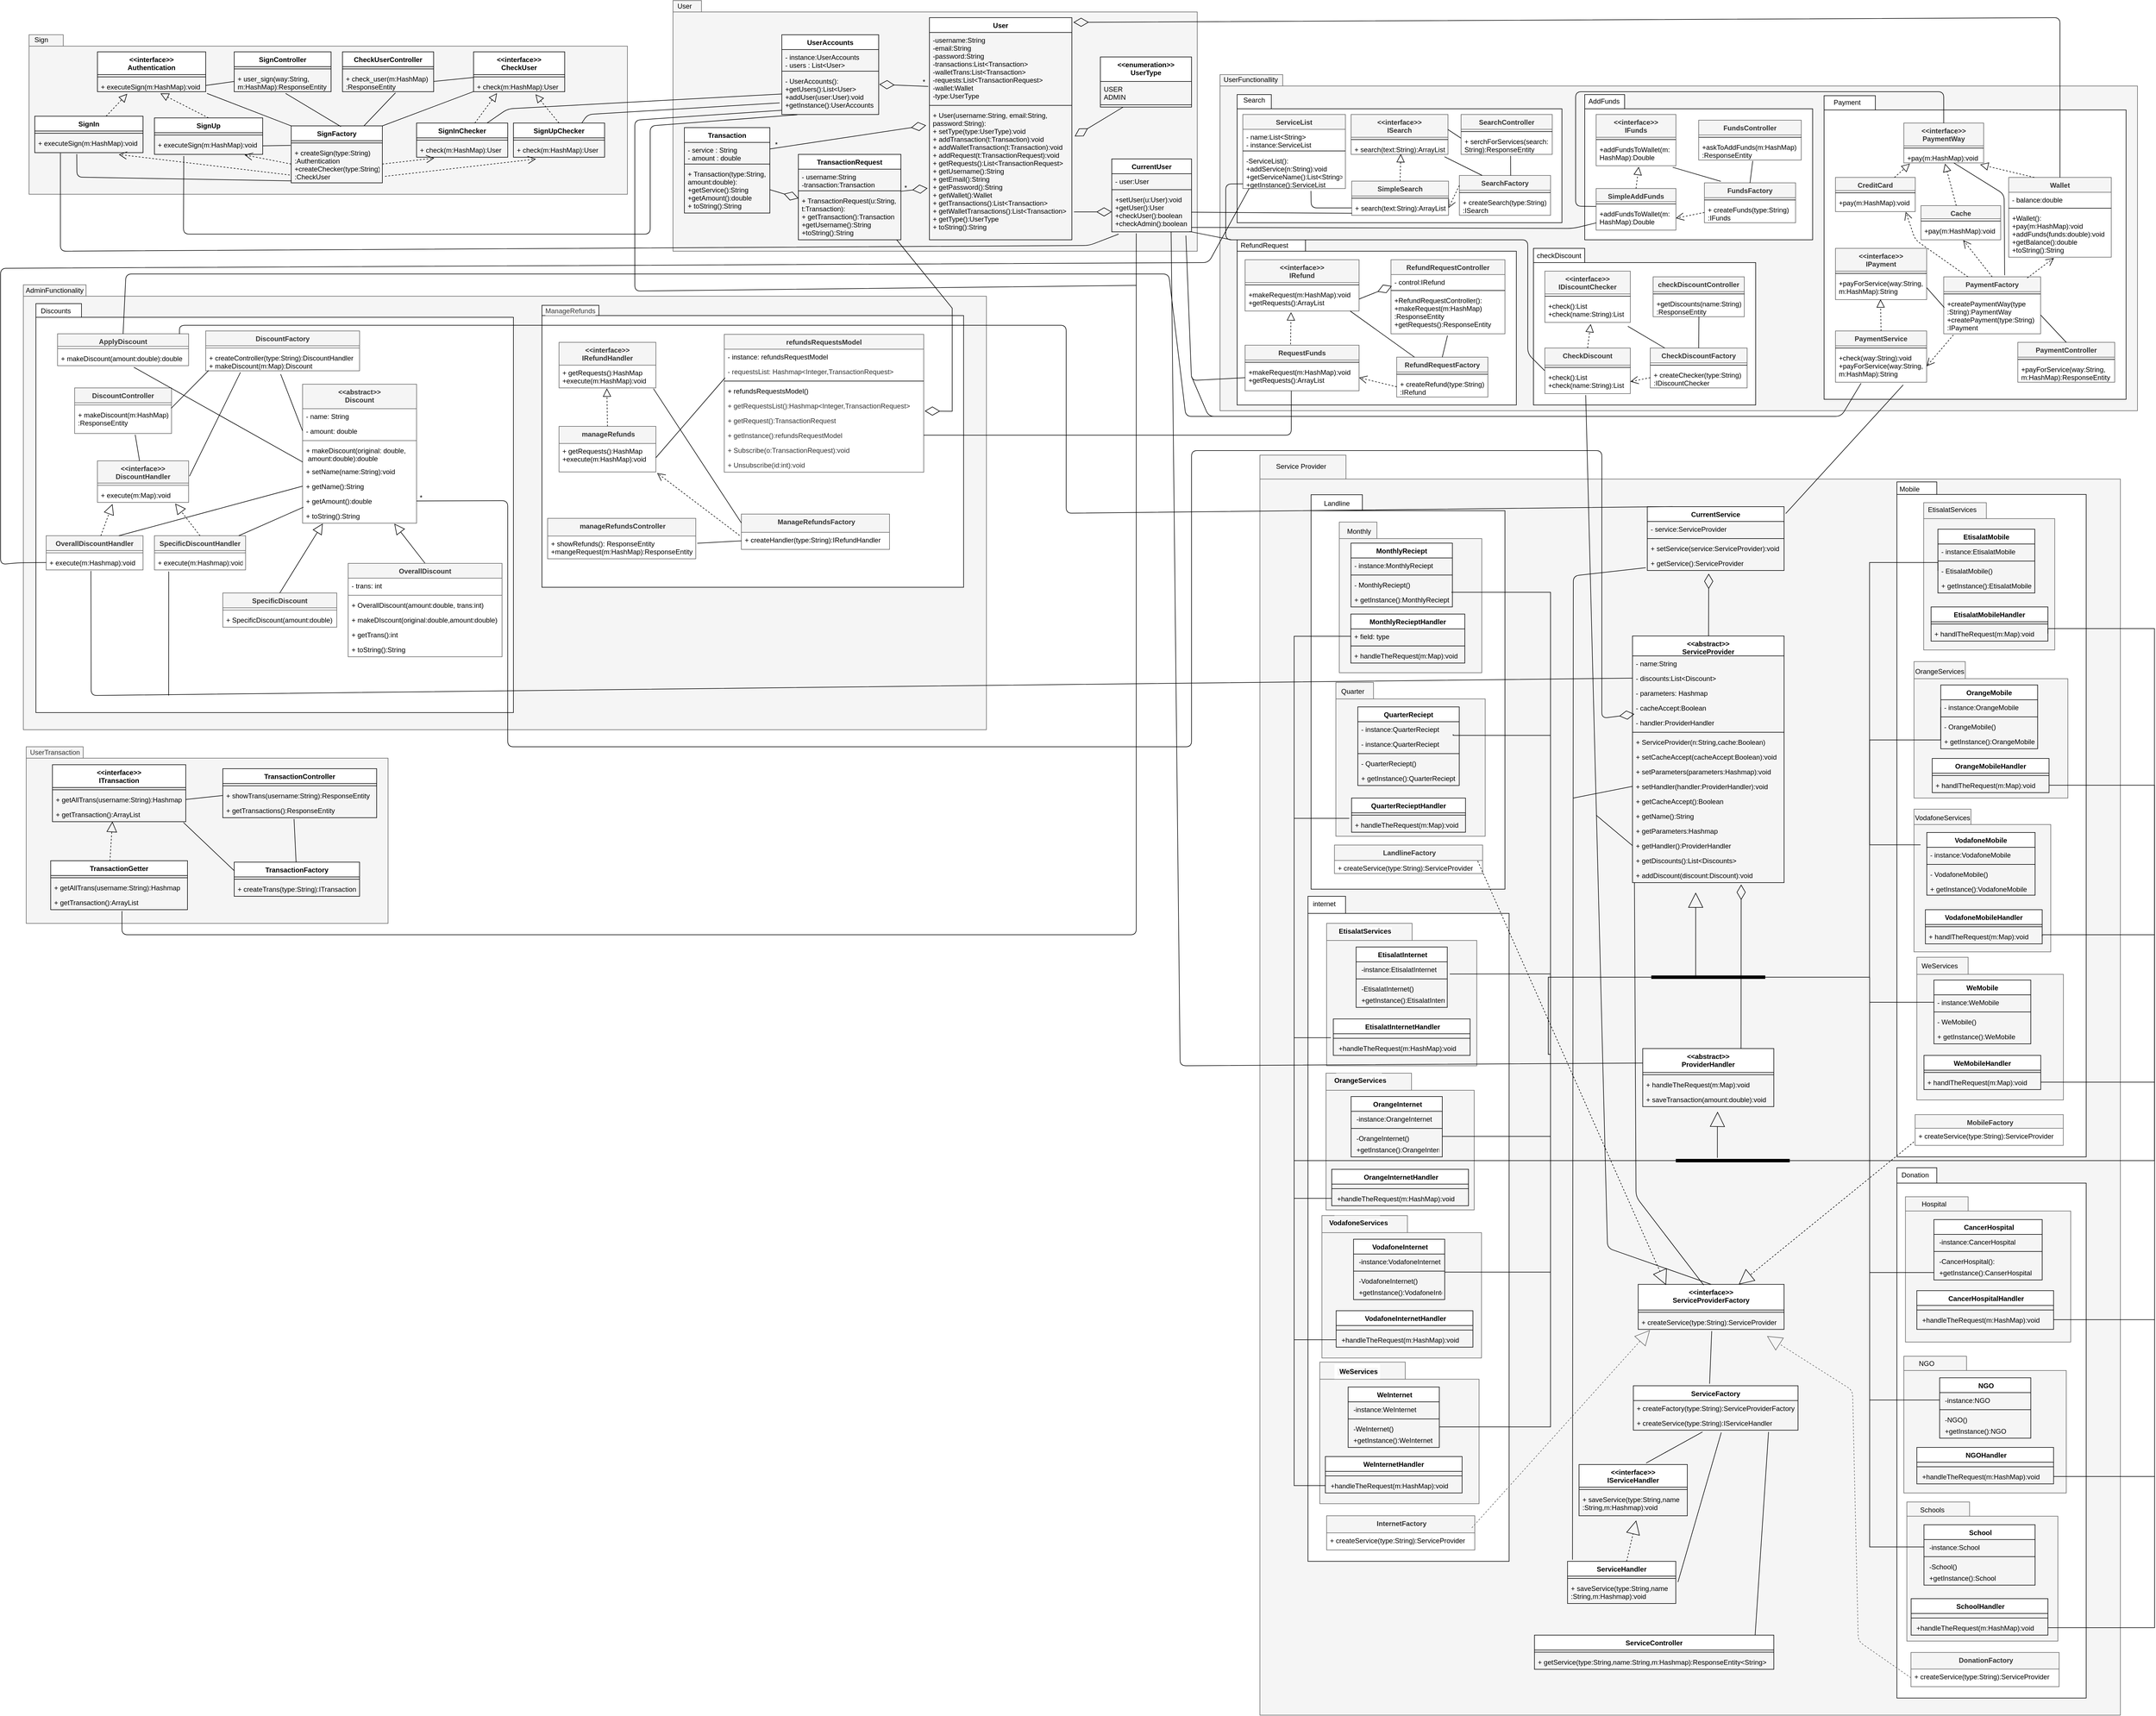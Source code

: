 <mxfile version="13.9.9" type="device"><diagram id="C5RBs43oDa-KdzZeNtuy" name="Page-1"><mxGraphModel dx="3944" dy="846" grid="1" gridSize="10" guides="1" tooltips="1" connect="1" arrows="1" fold="1" page="1" pageScale="1" pageWidth="827" pageHeight="1169" math="0" shadow="0"><root><mxCell id="WIyWlLk6GJQsqaUBKTNV-0"/><mxCell id="WIyWlLk6GJQsqaUBKTNV-1" parent="WIyWlLk6GJQsqaUBKTNV-0"/><mxCell id="OAlwQ4h7ww8pIYynTwDo-0" value="" style="shape=folder;fontStyle=1;spacingTop=10;tabWidth=110;tabHeight=20;tabPosition=left;html=1;fillColor=#f5f5f5;strokeColor=#666666;fontColor=#333333;" parent="WIyWlLk6GJQsqaUBKTNV-1" vertex="1"><mxGeometry x="270" y="160" width="1610" height="590" as="geometry"/></mxCell><mxCell id="OAlwQ4h7ww8pIYynTwDo-5" value="" style="shape=folder;fontStyle=1;spacingTop=10;tabWidth=60;tabHeight=25;tabPosition=left;html=1;" parent="WIyWlLk6GJQsqaUBKTNV-1" vertex="1"><mxGeometry x="300" y="195" width="570" height="225" as="geometry"/></mxCell><mxCell id="OAlwQ4h7ww8pIYynTwDo-6" value="ServiceList" style="swimlane;fontStyle=1;align=center;verticalAlign=top;childLayout=stackLayout;horizontal=1;startSize=26;horizontalStack=0;resizeParent=1;resizeParentMax=0;resizeLast=0;collapsible=1;marginBottom=0;fillColor=#f5f5f5;strokeColor=#666666;fontColor=#333333;" parent="WIyWlLk6GJQsqaUBKTNV-1" vertex="1"><mxGeometry x="310" y="230" width="180" height="130" as="geometry"/></mxCell><mxCell id="OAlwQ4h7ww8pIYynTwDo-7" value="- name:List&lt;String&gt;&#10;- instance:ServiceList" style="text;strokeColor=none;fillColor=none;align=left;verticalAlign=top;spacingLeft=4;spacingRight=4;overflow=hidden;rotatable=0;points=[[0,0.5],[1,0.5]];portConstraint=eastwest;" parent="OAlwQ4h7ww8pIYynTwDo-6" vertex="1"><mxGeometry y="26" width="180" height="34" as="geometry"/></mxCell><mxCell id="OAlwQ4h7ww8pIYynTwDo-8" value="" style="line;strokeWidth=1;fillColor=none;align=left;verticalAlign=middle;spacingTop=-1;spacingLeft=3;spacingRight=3;rotatable=0;labelPosition=right;points=[];portConstraint=eastwest;" parent="OAlwQ4h7ww8pIYynTwDo-6" vertex="1"><mxGeometry y="60" width="180" height="8" as="geometry"/></mxCell><mxCell id="OAlwQ4h7ww8pIYynTwDo-9" value="-ServiceList():&#10;+addService(n:String):void&#10;+getServiceName():List&lt;String&gt;&#10;+getInstance():ServiceList" style="text;strokeColor=none;fillColor=none;align=left;verticalAlign=top;spacingLeft=4;spacingRight=4;overflow=hidden;rotatable=0;points=[[0,0.5],[1,0.5]];portConstraint=eastwest;" parent="OAlwQ4h7ww8pIYynTwDo-6" vertex="1"><mxGeometry y="68" width="180" height="62" as="geometry"/></mxCell><mxCell id="OAlwQ4h7ww8pIYynTwDo-10" value="&lt;&lt;interface&gt;&gt;&#10;ISearch" style="swimlane;fontStyle=1;align=center;verticalAlign=top;childLayout=stackLayout;horizontal=1;startSize=40;horizontalStack=0;resizeParent=1;resizeParentMax=0;resizeLast=0;collapsible=1;marginBottom=0;fillColor=#f5f5f5;strokeColor=#666666;fontColor=#333333;" parent="WIyWlLk6GJQsqaUBKTNV-1" vertex="1"><mxGeometry x="500" y="230" width="170" height="70" as="geometry"><mxRectangle x="500" y="230" width="110" height="40" as="alternateBounds"/></mxGeometry></mxCell><mxCell id="OAlwQ4h7ww8pIYynTwDo-12" value="" style="line;strokeWidth=1;fillColor=none;align=left;verticalAlign=middle;spacingTop=-1;spacingLeft=3;spacingRight=3;rotatable=0;labelPosition=right;points=[];portConstraint=eastwest;" parent="OAlwQ4h7ww8pIYynTwDo-10" vertex="1"><mxGeometry y="40" width="170" height="8" as="geometry"/></mxCell><mxCell id="OAlwQ4h7ww8pIYynTwDo-13" value="+ search(text:String):ArrayList" style="text;strokeColor=none;fillColor=none;align=left;verticalAlign=top;spacingLeft=4;spacingRight=4;overflow=hidden;rotatable=0;points=[[0,0.5],[1,0.5]];portConstraint=eastwest;" parent="OAlwQ4h7ww8pIYynTwDo-10" vertex="1"><mxGeometry y="48" width="170" height="22" as="geometry"/></mxCell><mxCell id="OAlwQ4h7ww8pIYynTwDo-14" value="SimpleSearch" style="swimlane;fontStyle=1;align=center;verticalAlign=top;childLayout=stackLayout;horizontal=1;startSize=26;horizontalStack=0;resizeParent=1;resizeParentMax=0;resizeLast=0;collapsible=1;marginBottom=0;fillColor=#f5f5f5;strokeColor=#666666;fontColor=#333333;" parent="WIyWlLk6GJQsqaUBKTNV-1" vertex="1"><mxGeometry x="501" y="347" width="170" height="60" as="geometry"/></mxCell><mxCell id="OAlwQ4h7ww8pIYynTwDo-16" value="" style="line;strokeWidth=1;fillColor=none;align=left;verticalAlign=middle;spacingTop=-1;spacingLeft=3;spacingRight=3;rotatable=0;labelPosition=right;points=[];portConstraint=eastwest;" parent="OAlwQ4h7ww8pIYynTwDo-14" vertex="1"><mxGeometry y="26" width="170" height="8" as="geometry"/></mxCell><mxCell id="OAlwQ4h7ww8pIYynTwDo-17" value="+ search(text:String):ArrayList" style="text;strokeColor=none;fillColor=none;align=left;verticalAlign=top;spacingLeft=4;spacingRight=4;overflow=hidden;rotatable=0;points=[[0,0.5],[1,0.5]];portConstraint=eastwest;" parent="OAlwQ4h7ww8pIYynTwDo-14" vertex="1"><mxGeometry y="34" width="170" height="26" as="geometry"/></mxCell><mxCell id="OAlwQ4h7ww8pIYynTwDo-18" value="SearchController" style="swimlane;fontStyle=1;align=center;verticalAlign=top;childLayout=stackLayout;horizontal=1;startSize=26;horizontalStack=0;resizeParent=1;resizeParentMax=0;resizeLast=0;collapsible=1;marginBottom=0;fillColor=#f5f5f5;strokeColor=#666666;fontColor=#333333;" parent="WIyWlLk6GJQsqaUBKTNV-1" vertex="1"><mxGeometry x="693" y="230" width="160" height="70" as="geometry"/></mxCell><mxCell id="OAlwQ4h7ww8pIYynTwDo-20" value="" style="line;strokeWidth=1;fillColor=none;align=left;verticalAlign=middle;spacingTop=-1;spacingLeft=3;spacingRight=3;rotatable=0;labelPosition=right;points=[];portConstraint=eastwest;" parent="OAlwQ4h7ww8pIYynTwDo-18" vertex="1"><mxGeometry y="26" width="160" height="8" as="geometry"/></mxCell><mxCell id="OAlwQ4h7ww8pIYynTwDo-21" value="+ serchForServices(search:&#10;String):ResponseEntity" style="text;strokeColor=none;fillColor=none;align=left;verticalAlign=top;spacingLeft=4;spacingRight=4;overflow=hidden;rotatable=0;points=[[0,0.5],[1,0.5]];portConstraint=eastwest;" parent="OAlwQ4h7ww8pIYynTwDo-18" vertex="1"><mxGeometry y="34" width="160" height="36" as="geometry"/></mxCell><mxCell id="OAlwQ4h7ww8pIYynTwDo-23" value="SearchFactory" style="swimlane;fontStyle=1;align=center;verticalAlign=top;childLayout=stackLayout;horizontal=1;startSize=26;horizontalStack=0;resizeParent=1;resizeParentMax=0;resizeLast=0;collapsible=1;marginBottom=0;fillColor=#f5f5f5;strokeColor=#666666;fontColor=#333333;" parent="WIyWlLk6GJQsqaUBKTNV-1" vertex="1"><mxGeometry x="690" y="337" width="160" height="70" as="geometry"/></mxCell><mxCell id="OAlwQ4h7ww8pIYynTwDo-25" value="" style="line;strokeWidth=1;fillColor=none;align=left;verticalAlign=middle;spacingTop=-1;spacingLeft=3;spacingRight=3;rotatable=0;labelPosition=right;points=[];portConstraint=eastwest;" parent="OAlwQ4h7ww8pIYynTwDo-23" vertex="1"><mxGeometry y="26" width="160" height="8" as="geometry"/></mxCell><mxCell id="OAlwQ4h7ww8pIYynTwDo-26" value="+ createSearch(type:String)&#10;:ISearch" style="text;strokeColor=none;fillColor=none;align=left;verticalAlign=top;spacingLeft=4;spacingRight=4;overflow=hidden;rotatable=0;points=[[0,0.5],[1,0.5]];portConstraint=eastwest;" parent="OAlwQ4h7ww8pIYynTwDo-23" vertex="1"><mxGeometry y="34" width="160" height="36" as="geometry"/></mxCell><mxCell id="OAlwQ4h7ww8pIYynTwDo-27" value="" style="endArrow=block;dashed=1;endFill=0;endSize=12;html=1;entryX=0.513;entryY=0.973;entryDx=0;entryDy=0;entryPerimeter=0;exitX=0.5;exitY=0;exitDx=0;exitDy=0;" parent="WIyWlLk6GJQsqaUBKTNV-1" source="OAlwQ4h7ww8pIYynTwDo-14" target="OAlwQ4h7ww8pIYynTwDo-13" edge="1"><mxGeometry width="160" relative="1" as="geometry"><mxPoint x="500" y="490" as="sourcePoint"/><mxPoint x="660" y="490" as="targetPoint"/></mxGeometry></mxCell><mxCell id="OAlwQ4h7ww8pIYynTwDo-28" value="" style="endArrow=none;html=1;entryX=0;entryY=0.5;entryDx=0;entryDy=0;exitX=0.664;exitY=1.068;exitDx=0;exitDy=0;exitPerimeter=0;" parent="WIyWlLk6GJQsqaUBKTNV-1" source="OAlwQ4h7ww8pIYynTwDo-9" target="OAlwQ4h7ww8pIYynTwDo-17" edge="1"><mxGeometry width="50" height="50" relative="1" as="geometry"><mxPoint x="380" y="430" as="sourcePoint"/><mxPoint x="430" y="380" as="targetPoint"/><Array as="points"><mxPoint x="430" y="394"/></Array></mxGeometry></mxCell><mxCell id="OAlwQ4h7ww8pIYynTwDo-30" value="" style="endArrow=none;html=1;entryX=0.543;entryY=1.072;entryDx=0;entryDy=0;entryPerimeter=0;exitX=0.563;exitY=0.006;exitDx=0;exitDy=0;exitPerimeter=0;" parent="WIyWlLk6GJQsqaUBKTNV-1" source="OAlwQ4h7ww8pIYynTwDo-23" target="OAlwQ4h7ww8pIYynTwDo-21" edge="1"><mxGeometry width="50" height="50" relative="1" as="geometry"><mxPoint x="420" y="450" as="sourcePoint"/><mxPoint x="470" y="400" as="targetPoint"/></mxGeometry></mxCell><mxCell id="OAlwQ4h7ww8pIYynTwDo-31" value="" style="endArrow=none;html=1;entryX=0.998;entryY=0.374;entryDx=0;entryDy=0;exitX=-0.002;exitY=0.206;exitDx=0;exitDy=0;exitPerimeter=0;entryPerimeter=0;" parent="WIyWlLk6GJQsqaUBKTNV-1" source="OAlwQ4h7ww8pIYynTwDo-21" target="OAlwQ4h7ww8pIYynTwDo-10" edge="1"><mxGeometry width="50" height="50" relative="1" as="geometry"><mxPoint x="790.08" y="357.42" as="sourcePoint"/><mxPoint x="786.88" y="312.592" as="targetPoint"/></mxGeometry></mxCell><mxCell id="OAlwQ4h7ww8pIYynTwDo-32" value="Search" style="text;html=1;strokeColor=none;fillColor=none;align=center;verticalAlign=middle;whiteSpace=wrap;rounded=0;" parent="WIyWlLk6GJQsqaUBKTNV-1" vertex="1"><mxGeometry x="310" y="195" width="40" height="20" as="geometry"/></mxCell><mxCell id="OAlwQ4h7ww8pIYynTwDo-33" value="UserFunctionallity" style="text;html=1;strokeColor=none;fillColor=none;align=center;verticalAlign=middle;whiteSpace=wrap;rounded=0;" parent="WIyWlLk6GJQsqaUBKTNV-1" vertex="1"><mxGeometry x="264" y="159" width="120" height="20" as="geometry"/></mxCell><mxCell id="OAlwQ4h7ww8pIYynTwDo-34" value="CurrentUser" style="swimlane;fontStyle=1;align=center;verticalAlign=top;childLayout=stackLayout;horizontal=1;startSize=26;horizontalStack=0;resizeParent=1;resizeParentMax=0;resizeLast=0;collapsible=1;marginBottom=0;fillColor=#f5f5f5;strokeColor=#666666;fontColor=#333333;" parent="WIyWlLk6GJQsqaUBKTNV-1" vertex="1"><mxGeometry x="60" y="347" width="160" height="60" as="geometry"/></mxCell><mxCell id="OAlwQ4h7ww8pIYynTwDo-35" value="+ field: type" style="text;strokeColor=none;fillColor=none;align=left;verticalAlign=top;spacingLeft=4;spacingRight=4;overflow=hidden;rotatable=0;points=[[0,0.5],[1,0.5]];portConstraint=eastwest;" parent="OAlwQ4h7ww8pIYynTwDo-34" vertex="1"><mxGeometry y="26" width="160" height="26" as="geometry"/></mxCell><mxCell id="OAlwQ4h7ww8pIYynTwDo-36" value="" style="line;strokeWidth=1;fillColor=none;align=left;verticalAlign=middle;spacingTop=-1;spacingLeft=3;spacingRight=3;rotatable=0;labelPosition=right;points=[];portConstraint=eastwest;" parent="OAlwQ4h7ww8pIYynTwDo-34" vertex="1"><mxGeometry y="52" width="160" height="8" as="geometry"/></mxCell><mxCell id="OAlwQ4h7ww8pIYynTwDo-40" value="" style="shape=folder;fontStyle=1;spacingTop=10;tabWidth=120;tabHeight=20;tabPosition=left;html=1;" parent="WIyWlLk6GJQsqaUBKTNV-1" vertex="1"><mxGeometry x="300" y="450" width="490" height="290" as="geometry"/></mxCell><mxCell id="OAlwQ4h7ww8pIYynTwDo-41" value="&lt;&lt;interface&gt;&gt;&#10;IRefund" style="swimlane;fontStyle=1;align=center;verticalAlign=top;childLayout=stackLayout;horizontal=1;startSize=40;horizontalStack=0;resizeParent=1;resizeParentMax=0;resizeLast=0;collapsible=1;marginBottom=0;fillColor=#f5f5f5;strokeColor=#666666;fontColor=#333333;" parent="WIyWlLk6GJQsqaUBKTNV-1" vertex="1"><mxGeometry x="314" y="485" width="200" height="90" as="geometry"/></mxCell><mxCell id="OAlwQ4h7ww8pIYynTwDo-42" value="" style="line;strokeWidth=1;fillColor=none;align=left;verticalAlign=middle;spacingTop=-1;spacingLeft=3;spacingRight=3;rotatable=0;labelPosition=right;points=[];portConstraint=eastwest;" parent="OAlwQ4h7ww8pIYynTwDo-41" vertex="1"><mxGeometry y="40" width="200" height="8" as="geometry"/></mxCell><mxCell id="OAlwQ4h7ww8pIYynTwDo-43" value="+makeRequest(m:HashMap):void&#10;+getRequests():ArrayList" style="text;strokeColor=none;fillColor=none;align=left;verticalAlign=top;spacingLeft=4;spacingRight=4;overflow=hidden;rotatable=0;points=[[0,0.5],[1,0.5]];portConstraint=eastwest;" parent="OAlwQ4h7ww8pIYynTwDo-41" vertex="1"><mxGeometry y="48" width="200" height="42" as="geometry"/></mxCell><mxCell id="OAlwQ4h7ww8pIYynTwDo-44" value="RequestFunds" style="swimlane;fontStyle=1;align=center;verticalAlign=top;childLayout=stackLayout;horizontal=1;startSize=26;horizontalStack=0;resizeParent=1;resizeParentMax=0;resizeLast=0;collapsible=1;marginBottom=0;fillColor=#f5f5f5;strokeColor=#666666;fontColor=#333333;" parent="WIyWlLk6GJQsqaUBKTNV-1" vertex="1"><mxGeometry x="314" y="635" width="200" height="80" as="geometry"/></mxCell><mxCell id="OAlwQ4h7ww8pIYynTwDo-45" value="" style="line;strokeWidth=1;fillColor=none;align=left;verticalAlign=middle;spacingTop=-1;spacingLeft=3;spacingRight=3;rotatable=0;labelPosition=right;points=[];portConstraint=eastwest;" parent="OAlwQ4h7ww8pIYynTwDo-44" vertex="1"><mxGeometry y="26" width="200" height="8" as="geometry"/></mxCell><mxCell id="OAlwQ4h7ww8pIYynTwDo-46" value="+makeRequest(m:HashMap):void&#10;+getRequests():ArrayList" style="text;strokeColor=none;fillColor=none;align=left;verticalAlign=top;spacingLeft=4;spacingRight=4;overflow=hidden;rotatable=0;points=[[0,0.5],[1,0.5]];portConstraint=eastwest;" parent="OAlwQ4h7ww8pIYynTwDo-44" vertex="1"><mxGeometry y="34" width="200" height="46" as="geometry"/></mxCell><mxCell id="OAlwQ4h7ww8pIYynTwDo-47" value="" style="endArrow=block;dashed=1;endFill=0;endSize=12;html=1;entryX=0.403;entryY=1.05;entryDx=0;entryDy=0;entryPerimeter=0;exitX=0.399;exitY=-0.018;exitDx=0;exitDy=0;exitPerimeter=0;" parent="WIyWlLk6GJQsqaUBKTNV-1" source="OAlwQ4h7ww8pIYynTwDo-44" target="OAlwQ4h7ww8pIYynTwDo-43" edge="1"><mxGeometry width="160" relative="1" as="geometry"><mxPoint x="596" y="357" as="sourcePoint"/><mxPoint x="597.21" y="309.406" as="targetPoint"/></mxGeometry></mxCell><mxCell id="OAlwQ4h7ww8pIYynTwDo-48" value="RefundRequestController" style="swimlane;fontStyle=1;align=center;verticalAlign=top;childLayout=stackLayout;horizontal=1;startSize=26;horizontalStack=0;resizeParent=1;resizeParentMax=0;resizeLast=0;collapsible=1;marginBottom=0;fillColor=#f5f5f5;strokeColor=#666666;fontColor=#333333;" parent="WIyWlLk6GJQsqaUBKTNV-1" vertex="1"><mxGeometry x="570" y="485" width="200" height="130" as="geometry"/></mxCell><mxCell id="OAlwQ4h7ww8pIYynTwDo-49" value="- control:IRefund" style="text;strokeColor=none;fillColor=none;align=left;verticalAlign=top;spacingLeft=4;spacingRight=4;overflow=hidden;rotatable=0;points=[[0,0.5],[1,0.5]];portConstraint=eastwest;" parent="OAlwQ4h7ww8pIYynTwDo-48" vertex="1"><mxGeometry y="26" width="200" height="24" as="geometry"/></mxCell><mxCell id="OAlwQ4h7ww8pIYynTwDo-50" value="" style="line;strokeWidth=1;fillColor=none;align=left;verticalAlign=middle;spacingTop=-1;spacingLeft=3;spacingRight=3;rotatable=0;labelPosition=right;points=[];portConstraint=eastwest;" parent="OAlwQ4h7ww8pIYynTwDo-48" vertex="1"><mxGeometry y="50" width="200" height="8" as="geometry"/></mxCell><mxCell id="OAlwQ4h7ww8pIYynTwDo-51" value="+RefundRequestController():&#10;+makeRequest(m:HashMap)&#10;:ResponseEntity&#10;+getRequests():ResponseEntity" style="text;strokeColor=none;fillColor=none;align=left;verticalAlign=top;spacingLeft=4;spacingRight=4;overflow=hidden;rotatable=0;points=[[0,0.5],[1,0.5]];portConstraint=eastwest;" parent="OAlwQ4h7ww8pIYynTwDo-48" vertex="1"><mxGeometry y="58" width="200" height="72" as="geometry"/></mxCell><mxCell id="OAlwQ4h7ww8pIYynTwDo-52" value="" style="endArrow=diamondThin;endFill=0;endSize=24;html=1;entryX=0.007;entryY=0.841;entryDx=0;entryDy=0;entryPerimeter=0;exitX=1;exitY=0.5;exitDx=0;exitDy=0;" parent="WIyWlLk6GJQsqaUBKTNV-1" source="OAlwQ4h7ww8pIYynTwDo-43" target="OAlwQ4h7ww8pIYynTwDo-49" edge="1"><mxGeometry width="160" relative="1" as="geometry"><mxPoint x="350" y="640" as="sourcePoint"/><mxPoint x="510" y="640" as="targetPoint"/></mxGeometry></mxCell><mxCell id="OAlwQ4h7ww8pIYynTwDo-53" value="RefundRequestFactory" style="swimlane;fontStyle=1;align=center;verticalAlign=top;childLayout=stackLayout;horizontal=1;startSize=26;horizontalStack=0;resizeParent=1;resizeParentMax=0;resizeLast=0;collapsible=1;marginBottom=0;fillColor=#f5f5f5;strokeColor=#666666;fontColor=#333333;" parent="WIyWlLk6GJQsqaUBKTNV-1" vertex="1"><mxGeometry x="580" y="656" width="160" height="70" as="geometry"/></mxCell><mxCell id="OAlwQ4h7ww8pIYynTwDo-54" value="" style="line;strokeWidth=1;fillColor=none;align=left;verticalAlign=middle;spacingTop=-1;spacingLeft=3;spacingRight=3;rotatable=0;labelPosition=right;points=[];portConstraint=eastwest;" parent="OAlwQ4h7ww8pIYynTwDo-53" vertex="1"><mxGeometry y="26" width="160" height="8" as="geometry"/></mxCell><mxCell id="OAlwQ4h7ww8pIYynTwDo-55" value="+ createRefund(type:String)&#10;:IRefund" style="text;strokeColor=none;fillColor=none;align=left;verticalAlign=top;spacingLeft=4;spacingRight=4;overflow=hidden;rotatable=0;points=[[0,0.5],[1,0.5]];portConstraint=eastwest;" parent="OAlwQ4h7ww8pIYynTwDo-53" vertex="1"><mxGeometry y="34" width="160" height="36" as="geometry"/></mxCell><mxCell id="OAlwQ4h7ww8pIYynTwDo-56" value="" style="endArrow=none;html=1;entryX=0.5;entryY=0;entryDx=0;entryDy=0;exitX=0.496;exitY=1.042;exitDx=0;exitDy=0;exitPerimeter=0;" parent="WIyWlLk6GJQsqaUBKTNV-1" source="OAlwQ4h7ww8pIYynTwDo-51" target="OAlwQ4h7ww8pIYynTwDo-53" edge="1"><mxGeometry width="50" height="50" relative="1" as="geometry"><mxPoint x="790.08" y="347.42" as="sourcePoint"/><mxPoint x="789.88" y="312.592" as="targetPoint"/></mxGeometry></mxCell><mxCell id="OAlwQ4h7ww8pIYynTwDo-57" value="" style="endArrow=none;html=1;entryX=0.965;entryY=1.191;entryDx=0;entryDy=0;entryPerimeter=0;exitX=0.25;exitY=0;exitDx=0;exitDy=0;" parent="WIyWlLk6GJQsqaUBKTNV-1" source="OAlwQ4h7ww8pIYynTwDo-23" target="OAlwQ4h7ww8pIYynTwDo-13" edge="1"><mxGeometry width="50" height="50" relative="1" as="geometry"><mxPoint x="790.08" y="347.42" as="sourcePoint"/><mxPoint x="789.88" y="312.592" as="targetPoint"/></mxGeometry></mxCell><mxCell id="OAlwQ4h7ww8pIYynTwDo-58" value="" style="endArrow=none;html=1;exitX=0.923;exitY=1.004;exitDx=0;exitDy=0;exitPerimeter=0;" parent="WIyWlLk6GJQsqaUBKTNV-1" source="OAlwQ4h7ww8pIYynTwDo-43" target="OAlwQ4h7ww8pIYynTwDo-53" edge="1"><mxGeometry width="50" height="50" relative="1" as="geometry"><mxPoint x="849.2" y="612.604" as="sourcePoint"/><mxPoint x="850" y="655" as="targetPoint"/></mxGeometry></mxCell><mxCell id="OAlwQ4h7ww8pIYynTwDo-59" value="RefundRequest" style="text;html=1;strokeColor=none;fillColor=none;align=center;verticalAlign=middle;whiteSpace=wrap;rounded=0;" parent="WIyWlLk6GJQsqaUBKTNV-1" vertex="1"><mxGeometry x="300" y="450" width="96" height="20" as="geometry"/></mxCell><mxCell id="OAlwQ4h7ww8pIYynTwDo-62" value="" style="shape=folder;fontStyle=1;spacingTop=10;tabWidth=70;tabHeight=25;tabPosition=left;html=1;" parent="WIyWlLk6GJQsqaUBKTNV-1" vertex="1"><mxGeometry x="910" y="195" width="400" height="255" as="geometry"/></mxCell><mxCell id="OAlwQ4h7ww8pIYynTwDo-63" value="FundsController" style="swimlane;fontStyle=1;align=center;verticalAlign=top;childLayout=stackLayout;horizontal=1;startSize=26;horizontalStack=0;resizeParent=1;resizeParentMax=0;resizeLast=0;collapsible=1;marginBottom=0;fillColor=#f5f5f5;strokeColor=#666666;fontColor=#333333;" parent="WIyWlLk6GJQsqaUBKTNV-1" vertex="1"><mxGeometry x="1110" y="240" width="180" height="70" as="geometry"/></mxCell><mxCell id="OAlwQ4h7ww8pIYynTwDo-64" value="" style="line;strokeWidth=1;fillColor=none;align=left;verticalAlign=middle;spacingTop=-1;spacingLeft=3;spacingRight=3;rotatable=0;labelPosition=right;points=[];portConstraint=eastwest;" parent="OAlwQ4h7ww8pIYynTwDo-63" vertex="1"><mxGeometry y="26" width="180" height="8" as="geometry"/></mxCell><mxCell id="OAlwQ4h7ww8pIYynTwDo-65" value="+askToAddFunds(m:HashMap)&#10;:ResponseEntity" style="text;strokeColor=none;fillColor=none;align=left;verticalAlign=top;spacingLeft=4;spacingRight=4;overflow=hidden;rotatable=0;points=[[0,0.5],[1,0.5]];portConstraint=eastwest;" parent="OAlwQ4h7ww8pIYynTwDo-63" vertex="1"><mxGeometry y="34" width="180" height="36" as="geometry"/></mxCell><mxCell id="OAlwQ4h7ww8pIYynTwDo-69" value="&lt;&lt;interface&gt;&gt;&#10;IFunds" style="swimlane;fontStyle=1;align=center;verticalAlign=top;childLayout=stackLayout;horizontal=1;startSize=40;horizontalStack=0;resizeParent=1;resizeParentMax=0;resizeLast=0;collapsible=1;marginBottom=0;fillColor=#f5f5f5;strokeColor=#666666;fontColor=#333333;" parent="WIyWlLk6GJQsqaUBKTNV-1" vertex="1"><mxGeometry x="930" y="230" width="140" height="90" as="geometry"/></mxCell><mxCell id="OAlwQ4h7ww8pIYynTwDo-70" value="" style="line;strokeWidth=1;fillColor=none;align=left;verticalAlign=middle;spacingTop=-1;spacingLeft=3;spacingRight=3;rotatable=0;labelPosition=right;points=[];portConstraint=eastwest;" parent="OAlwQ4h7ww8pIYynTwDo-69" vertex="1"><mxGeometry y="40" width="140" height="8" as="geometry"/></mxCell><mxCell id="OAlwQ4h7ww8pIYynTwDo-71" value="+addFundsToWallet(m:&#10;HashMap):Double" style="text;strokeColor=none;fillColor=none;align=left;verticalAlign=top;spacingLeft=4;spacingRight=4;overflow=hidden;rotatable=0;points=[[0,0.5],[1,0.5]];portConstraint=eastwest;" parent="OAlwQ4h7ww8pIYynTwDo-69" vertex="1"><mxGeometry y="48" width="140" height="42" as="geometry"/></mxCell><mxCell id="OAlwQ4h7ww8pIYynTwDo-72" value="FundsFactory" style="swimlane;fontStyle=1;align=center;verticalAlign=top;childLayout=stackLayout;horizontal=1;startSize=26;horizontalStack=0;resizeParent=1;resizeParentMax=0;resizeLast=0;collapsible=1;marginBottom=0;fillColor=#f5f5f5;strokeColor=#666666;fontColor=#333333;" parent="WIyWlLk6GJQsqaUBKTNV-1" vertex="1"><mxGeometry x="1120" y="350" width="160" height="70" as="geometry"/></mxCell><mxCell id="OAlwQ4h7ww8pIYynTwDo-73" value="" style="line;strokeWidth=1;fillColor=none;align=left;verticalAlign=middle;spacingTop=-1;spacingLeft=3;spacingRight=3;rotatable=0;labelPosition=right;points=[];portConstraint=eastwest;" parent="OAlwQ4h7ww8pIYynTwDo-72" vertex="1"><mxGeometry y="26" width="160" height="8" as="geometry"/></mxCell><mxCell id="OAlwQ4h7ww8pIYynTwDo-74" value="+ createFunds(type:String)&#10;:IFunds" style="text;strokeColor=none;fillColor=none;align=left;verticalAlign=top;spacingLeft=4;spacingRight=4;overflow=hidden;rotatable=0;points=[[0,0.5],[1,0.5]];portConstraint=eastwest;" parent="OAlwQ4h7ww8pIYynTwDo-72" vertex="1"><mxGeometry y="34" width="160" height="36" as="geometry"/></mxCell><mxCell id="OAlwQ4h7ww8pIYynTwDo-75" value="" style="endArrow=none;html=1;entryX=0.527;entryY=1.039;entryDx=0;entryDy=0;entryPerimeter=0;exitX=0.5;exitY=0;exitDx=0;exitDy=0;" parent="WIyWlLk6GJQsqaUBKTNV-1" source="OAlwQ4h7ww8pIYynTwDo-72" target="OAlwQ4h7ww8pIYynTwDo-65" edge="1"><mxGeometry width="50" height="50" relative="1" as="geometry"><mxPoint x="790.08" y="347.42" as="sourcePoint"/><mxPoint x="789.88" y="312.592" as="targetPoint"/></mxGeometry></mxCell><mxCell id="OAlwQ4h7ww8pIYynTwDo-76" value="" style="endArrow=none;html=1;entryX=0.96;entryY=1.064;entryDx=0;entryDy=0;entryPerimeter=0;exitX=0.18;exitY=-0.037;exitDx=0;exitDy=0;exitPerimeter=0;" parent="WIyWlLk6GJQsqaUBKTNV-1" source="OAlwQ4h7ww8pIYynTwDo-72" target="OAlwQ4h7ww8pIYynTwDo-71" edge="1"><mxGeometry width="50" height="50" relative="1" as="geometry"><mxPoint x="1370" y="352" as="sourcePoint"/><mxPoint x="1374.86" y="321.404" as="targetPoint"/></mxGeometry></mxCell><mxCell id="OAlwQ4h7ww8pIYynTwDo-77" value="SimpleAddFunds" style="swimlane;fontStyle=1;align=center;verticalAlign=top;childLayout=stackLayout;horizontal=1;startSize=23;horizontalStack=0;resizeParent=1;resizeParentMax=0;resizeLast=0;collapsible=1;marginBottom=0;fillColor=#f5f5f5;strokeColor=#666666;fontColor=#333333;" parent="WIyWlLk6GJQsqaUBKTNV-1" vertex="1"><mxGeometry x="930" y="360" width="140" height="73" as="geometry"/></mxCell><mxCell id="OAlwQ4h7ww8pIYynTwDo-78" value="" style="line;strokeWidth=1;fillColor=none;align=left;verticalAlign=middle;spacingTop=-1;spacingLeft=3;spacingRight=3;rotatable=0;labelPosition=right;points=[];portConstraint=eastwest;" parent="OAlwQ4h7ww8pIYynTwDo-77" vertex="1"><mxGeometry y="23" width="140" height="8" as="geometry"/></mxCell><mxCell id="OAlwQ4h7ww8pIYynTwDo-79" value="+addFundsToWallet(m:&#10;HashMap):Double" style="text;strokeColor=none;fillColor=none;align=left;verticalAlign=top;spacingLeft=4;spacingRight=4;overflow=hidden;rotatable=0;points=[[0,0.5],[1,0.5]];portConstraint=eastwest;" parent="OAlwQ4h7ww8pIYynTwDo-77" vertex="1"><mxGeometry y="31" width="140" height="42" as="geometry"/></mxCell><mxCell id="OAlwQ4h7ww8pIYynTwDo-80" value="" style="endArrow=block;dashed=1;endFill=0;endSize=12;html=1;entryX=0.534;entryY=1.043;entryDx=0;entryDy=0;entryPerimeter=0;exitX=0.5;exitY=0;exitDx=0;exitDy=0;" parent="WIyWlLk6GJQsqaUBKTNV-1" source="OAlwQ4h7ww8pIYynTwDo-77" target="OAlwQ4h7ww8pIYynTwDo-71" edge="1"><mxGeometry width="160" relative="1" as="geometry"><mxPoint x="596" y="357" as="sourcePoint"/><mxPoint x="597.21" y="309.406" as="targetPoint"/></mxGeometry></mxCell><mxCell id="OAlwQ4h7ww8pIYynTwDo-94" value="AddFunds" style="text;html=1;strokeColor=none;fillColor=none;align=center;verticalAlign=middle;whiteSpace=wrap;rounded=0;" parent="WIyWlLk6GJQsqaUBKTNV-1" vertex="1"><mxGeometry x="909" y="197" width="70" height="20" as="geometry"/></mxCell><mxCell id="OAlwQ4h7ww8pIYynTwDo-95" value="" style="endArrow=open;endFill=1;endSize=12;html=1;dashed=1;entryX=1;entryY=0.5;entryDx=0;entryDy=0;exitX=0;exitY=0.25;exitDx=0;exitDy=0;" parent="WIyWlLk6GJQsqaUBKTNV-1" source="OAlwQ4h7ww8pIYynTwDo-23" target="OAlwQ4h7ww8pIYynTwDo-17" edge="1"><mxGeometry width="160" relative="1" as="geometry"><mxPoint x="460" y="130" as="sourcePoint"/><mxPoint x="620" y="130" as="targetPoint"/></mxGeometry></mxCell><mxCell id="OAlwQ4h7ww8pIYynTwDo-96" value="" style="endArrow=open;endFill=1;endSize=12;html=1;dashed=1;entryX=1;entryY=0.5;entryDx=0;entryDy=0;exitX=0;exitY=0.5;exitDx=0;exitDy=0;" parent="WIyWlLk6GJQsqaUBKTNV-1" source="OAlwQ4h7ww8pIYynTwDo-55" target="OAlwQ4h7ww8pIYynTwDo-46" edge="1"><mxGeometry width="160" relative="1" as="geometry"><mxPoint x="700" y="364.5" as="sourcePoint"/><mxPoint x="681" y="404" as="targetPoint"/></mxGeometry></mxCell><mxCell id="OAlwQ4h7ww8pIYynTwDo-97" value="" style="endArrow=open;endFill=1;endSize=12;html=1;dashed=1;entryX=1;entryY=0.5;entryDx=0;entryDy=0;exitX=0;exitY=0.5;exitDx=0;exitDy=0;" parent="WIyWlLk6GJQsqaUBKTNV-1" source="OAlwQ4h7ww8pIYynTwDo-74" target="OAlwQ4h7ww8pIYynTwDo-79" edge="1"><mxGeometry width="160" relative="1" as="geometry"><mxPoint x="590" y="707" as="sourcePoint"/><mxPoint x="524" y="707" as="targetPoint"/></mxGeometry></mxCell><mxCell id="OAlwQ4h7ww8pIYynTwDo-98" value="" style="shape=folder;fontStyle=1;spacingTop=10;tabWidth=90;tabHeight=25;tabPosition=left;html=1;" parent="WIyWlLk6GJQsqaUBKTNV-1" vertex="1"><mxGeometry x="820" y="465" width="390" height="275" as="geometry"/></mxCell><mxCell id="OAlwQ4h7ww8pIYynTwDo-99" value="checkDiscount" style="text;html=1;strokeColor=none;fillColor=none;align=center;verticalAlign=middle;whiteSpace=wrap;rounded=0;" parent="WIyWlLk6GJQsqaUBKTNV-1" vertex="1"><mxGeometry x="830" y="468" width="70" height="20" as="geometry"/></mxCell><mxCell id="OAlwQ4h7ww8pIYynTwDo-100" value="checkDiscountController" style="swimlane;fontStyle=1;align=center;verticalAlign=top;childLayout=stackLayout;horizontal=1;startSize=26;horizontalStack=0;resizeParent=1;resizeParentMax=0;resizeLast=0;collapsible=1;marginBottom=0;fillColor=#f5f5f5;strokeColor=#666666;fontColor=#333333;" parent="WIyWlLk6GJQsqaUBKTNV-1" vertex="1"><mxGeometry x="1030" y="515" width="160" height="70" as="geometry"><mxRectangle x="1020" y="510" width="170" height="26" as="alternateBounds"/></mxGeometry></mxCell><mxCell id="OAlwQ4h7ww8pIYynTwDo-101" value="" style="line;strokeWidth=1;fillColor=none;align=left;verticalAlign=middle;spacingTop=-1;spacingLeft=3;spacingRight=3;rotatable=0;labelPosition=right;points=[];portConstraint=eastwest;" parent="OAlwQ4h7ww8pIYynTwDo-100" vertex="1"><mxGeometry y="26" width="160" height="8" as="geometry"/></mxCell><mxCell id="OAlwQ4h7ww8pIYynTwDo-102" value="+getDiscounts(name:String)&#10;:ResponseEntity" style="text;strokeColor=none;fillColor=none;align=left;verticalAlign=top;spacingLeft=4;spacingRight=4;overflow=hidden;rotatable=0;points=[[0,0.5],[1,0.5]];portConstraint=eastwest;" parent="OAlwQ4h7ww8pIYynTwDo-100" vertex="1"><mxGeometry y="34" width="160" height="36" as="geometry"/></mxCell><mxCell id="OAlwQ4h7ww8pIYynTwDo-103" value="CheckDiscountFactory" style="swimlane;fontStyle=1;align=center;verticalAlign=top;childLayout=stackLayout;horizontal=1;startSize=26;horizontalStack=0;resizeParent=1;resizeParentMax=0;resizeLast=0;collapsible=1;marginBottom=0;fillColor=#f5f5f5;strokeColor=#666666;fontColor=#333333;" parent="WIyWlLk6GJQsqaUBKTNV-1" vertex="1"><mxGeometry x="1025" y="640" width="170" height="70" as="geometry"/></mxCell><mxCell id="OAlwQ4h7ww8pIYynTwDo-104" value="" style="line;strokeWidth=1;fillColor=none;align=left;verticalAlign=middle;spacingTop=-1;spacingLeft=3;spacingRight=3;rotatable=0;labelPosition=right;points=[];portConstraint=eastwest;" parent="OAlwQ4h7ww8pIYynTwDo-103" vertex="1"><mxGeometry y="26" width="170" height="8" as="geometry"/></mxCell><mxCell id="OAlwQ4h7ww8pIYynTwDo-105" value="+ createChecker(type:String)&#10;:IDiscountChecker" style="text;strokeColor=none;fillColor=none;align=left;verticalAlign=top;spacingLeft=4;spacingRight=4;overflow=hidden;rotatable=0;points=[[0,0.5],[1,0.5]];portConstraint=eastwest;" parent="OAlwQ4h7ww8pIYynTwDo-103" vertex="1"><mxGeometry y="34" width="170" height="36" as="geometry"/></mxCell><mxCell id="OAlwQ4h7ww8pIYynTwDo-106" value="&lt;&lt;interface&gt;&gt;&#10;IDiscountChecker" style="swimlane;fontStyle=1;align=center;verticalAlign=top;childLayout=stackLayout;horizontal=1;startSize=40;horizontalStack=0;resizeParent=1;resizeParentMax=0;resizeLast=0;collapsible=1;marginBottom=0;fillColor=#f5f5f5;strokeColor=#666666;fontColor=#333333;" parent="WIyWlLk6GJQsqaUBKTNV-1" vertex="1"><mxGeometry x="840" y="505" width="150" height="90" as="geometry"><mxRectangle x="840" y="505" width="130" height="40" as="alternateBounds"/></mxGeometry></mxCell><mxCell id="OAlwQ4h7ww8pIYynTwDo-107" value="" style="line;strokeWidth=1;fillColor=none;align=left;verticalAlign=middle;spacingTop=-1;spacingLeft=3;spacingRight=3;rotatable=0;labelPosition=right;points=[];portConstraint=eastwest;" parent="OAlwQ4h7ww8pIYynTwDo-106" vertex="1"><mxGeometry y="40" width="150" height="8" as="geometry"/></mxCell><mxCell id="OAlwQ4h7ww8pIYynTwDo-108" value="+check():List&#10;+check(name:String):List" style="text;strokeColor=none;fillColor=none;align=left;verticalAlign=top;spacingLeft=4;spacingRight=4;overflow=hidden;rotatable=0;points=[[0,0.5],[1,0.5]];portConstraint=eastwest;" parent="OAlwQ4h7ww8pIYynTwDo-106" vertex="1"><mxGeometry y="48" width="150" height="42" as="geometry"/></mxCell><mxCell id="OAlwQ4h7ww8pIYynTwDo-109" value="" style="endArrow=none;html=1;exitX=0.002;exitY=0.867;exitDx=0;exitDy=0;exitPerimeter=0;entryX=0;entryY=0.5;entryDx=0;entryDy=0;" parent="WIyWlLk6GJQsqaUBKTNV-1" source="OAlwQ4h7ww8pIYynTwDo-9" target="OAlwQ4h7ww8pIYynTwDo-118" edge="1"><mxGeometry width="50" height="50" relative="1" as="geometry"><mxPoint x="316.4" y="359.77" as="sourcePoint"/><mxPoint x="900" y="594.0" as="targetPoint"/><Array as="points"><mxPoint x="280" y="352"/><mxPoint x="280" y="450"/><mxPoint x="810" y="450"/><mxPoint x="810" y="650"/></Array></mxGeometry></mxCell><mxCell id="OAlwQ4h7ww8pIYynTwDo-118" value="CheckDiscount" style="swimlane;fontStyle=1;align=center;verticalAlign=top;childLayout=stackLayout;horizontal=1;startSize=30;horizontalStack=0;resizeParent=1;resizeParentMax=0;resizeLast=0;collapsible=1;marginBottom=0;fillColor=#f5f5f5;strokeColor=#666666;fontColor=#333333;" parent="WIyWlLk6GJQsqaUBKTNV-1" vertex="1"><mxGeometry x="840" y="640" width="150" height="80" as="geometry"/></mxCell><mxCell id="OAlwQ4h7ww8pIYynTwDo-119" value="" style="line;strokeWidth=1;fillColor=none;align=left;verticalAlign=middle;spacingTop=-1;spacingLeft=3;spacingRight=3;rotatable=0;labelPosition=right;points=[];portConstraint=eastwest;" parent="OAlwQ4h7ww8pIYynTwDo-118" vertex="1"><mxGeometry y="30" width="150" height="8" as="geometry"/></mxCell><mxCell id="OAlwQ4h7ww8pIYynTwDo-120" value="+check():List&#10;+check(name:String):List" style="text;strokeColor=none;fillColor=none;align=left;verticalAlign=top;spacingLeft=4;spacingRight=4;overflow=hidden;rotatable=0;points=[[0,0.5],[1,0.5]];portConstraint=eastwest;" parent="OAlwQ4h7ww8pIYynTwDo-118" vertex="1"><mxGeometry y="38" width="150" height="42" as="geometry"/></mxCell><mxCell id="OAlwQ4h7ww8pIYynTwDo-121" value="" style="endArrow=block;dashed=1;endFill=0;endSize=12;html=1;entryX=0.536;entryY=1.067;entryDx=0;entryDy=0;entryPerimeter=0;exitX=0.5;exitY=0;exitDx=0;exitDy=0;" parent="WIyWlLk6GJQsqaUBKTNV-1" source="OAlwQ4h7ww8pIYynTwDo-118" target="OAlwQ4h7ww8pIYynTwDo-108" edge="1"><mxGeometry width="160" relative="1" as="geometry"><mxPoint x="1010" y="370" as="sourcePoint"/><mxPoint x="1014.76" y="331.806" as="targetPoint"/></mxGeometry></mxCell><mxCell id="OAlwQ4h7ww8pIYynTwDo-122" value="" style="endArrow=none;html=1;entryX=0.502;entryY=1.005;entryDx=0;entryDy=0;entryPerimeter=0;exitX=0.5;exitY=0;exitDx=0;exitDy=0;" parent="WIyWlLk6GJQsqaUBKTNV-1" source="OAlwQ4h7ww8pIYynTwDo-103" target="OAlwQ4h7ww8pIYynTwDo-102" edge="1"><mxGeometry width="50" height="50" relative="1" as="geometry"><mxPoint x="1210" y="360" as="sourcePoint"/><mxPoint x="1214.86" y="321.404" as="targetPoint"/></mxGeometry></mxCell><mxCell id="OAlwQ4h7ww8pIYynTwDo-123" value="" style="endArrow=none;html=1;entryX=0.971;entryY=1.163;entryDx=0;entryDy=0;entryPerimeter=0;" parent="WIyWlLk6GJQsqaUBKTNV-1" source="OAlwQ4h7ww8pIYynTwDo-103" target="OAlwQ4h7ww8pIYynTwDo-108" edge="1"><mxGeometry width="50" height="50" relative="1" as="geometry"><mxPoint x="1105" y="625" as="sourcePoint"/><mxPoint x="1105.3" y="580.13" as="targetPoint"/></mxGeometry></mxCell><mxCell id="OAlwQ4h7ww8pIYynTwDo-124" value="" style="endArrow=open;endFill=1;endSize=12;html=1;dashed=1;entryX=1;entryY=0.5;entryDx=0;entryDy=0;exitX=0;exitY=0.5;exitDx=0;exitDy=0;" parent="WIyWlLk6GJQsqaUBKTNV-1" source="OAlwQ4h7ww8pIYynTwDo-105" target="OAlwQ4h7ww8pIYynTwDo-120" edge="1"><mxGeometry width="160" relative="1" as="geometry"><mxPoint x="590" y="707" as="sourcePoint"/><mxPoint x="524.0" y="707" as="targetPoint"/></mxGeometry></mxCell><mxCell id="OAlwQ4h7ww8pIYynTwDo-126" value="" style="shape=folder;fontStyle=1;spacingTop=10;tabWidth=90;tabHeight=25;tabPosition=left;html=1;" parent="WIyWlLk6GJQsqaUBKTNV-1" vertex="1"><mxGeometry x="1330" y="197" width="530" height="533" as="geometry"/></mxCell><mxCell id="iK69L9AOT6ShbtQg9w2a-4" value="" style="shape=folder;fontStyle=1;spacingTop=10;tabWidth=60;tabHeight=20;tabPosition=left;html=1;fillColor=#f5f5f5;strokeColor=#666666;fontColor=#333333;" parent="WIyWlLk6GJQsqaUBKTNV-1" vertex="1"><mxGeometry x="-1820" y="90" width="1050" height="280" as="geometry"/></mxCell><mxCell id="iK69L9AOT6ShbtQg9w2a-5" value="SignController" style="swimlane;fontStyle=1;align=center;verticalAlign=top;childLayout=stackLayout;horizontal=1;startSize=26;horizontalStack=0;resizeParent=1;resizeParentMax=0;resizeLast=0;collapsible=1;marginBottom=0;" parent="WIyWlLk6GJQsqaUBKTNV-1" vertex="1"><mxGeometry x="-1460" y="120" width="170" height="70" as="geometry"/></mxCell><mxCell id="iK69L9AOT6ShbtQg9w2a-7" value="" style="line;strokeWidth=1;fillColor=none;align=left;verticalAlign=middle;spacingTop=-1;spacingLeft=3;spacingRight=3;rotatable=0;labelPosition=right;points=[];portConstraint=eastwest;" parent="iK69L9AOT6ShbtQg9w2a-5" vertex="1"><mxGeometry y="26" width="170" height="8" as="geometry"/></mxCell><mxCell id="iK69L9AOT6ShbtQg9w2a-8" value="+ user_sign(way:String,&#10;m:HashMap):ResponseEntity" style="text;strokeColor=none;fillColor=none;align=left;verticalAlign=top;spacingLeft=4;spacingRight=4;overflow=hidden;rotatable=0;points=[[0,0.5],[1,0.5]];portConstraint=eastwest;" parent="iK69L9AOT6ShbtQg9w2a-5" vertex="1"><mxGeometry y="34" width="170" height="36" as="geometry"/></mxCell><mxCell id="iK69L9AOT6ShbtQg9w2a-9" value="&lt;&lt;interface&gt;&gt;&#10;Authentication" style="swimlane;fontStyle=1;align=center;verticalAlign=top;childLayout=stackLayout;horizontal=1;startSize=40;horizontalStack=0;resizeParent=1;resizeParentMax=0;resizeLast=0;collapsible=1;marginBottom=0;" parent="WIyWlLk6GJQsqaUBKTNV-1" vertex="1"><mxGeometry x="-1700" y="120" width="190" height="70" as="geometry"><mxRectangle x="500" y="230" width="110" height="40" as="alternateBounds"/></mxGeometry></mxCell><mxCell id="iK69L9AOT6ShbtQg9w2a-10" value="" style="line;strokeWidth=1;fillColor=none;align=left;verticalAlign=middle;spacingTop=-1;spacingLeft=3;spacingRight=3;rotatable=0;labelPosition=right;points=[];portConstraint=eastwest;" parent="iK69L9AOT6ShbtQg9w2a-9" vertex="1"><mxGeometry y="40" width="190" height="8" as="geometry"/></mxCell><mxCell id="iK69L9AOT6ShbtQg9w2a-11" value="+ executeSign(m:HashMap):void" style="text;strokeColor=none;fillColor=none;align=left;verticalAlign=top;spacingLeft=4;spacingRight=4;overflow=hidden;rotatable=0;points=[[0,0.5],[1,0.5]];portConstraint=eastwest;" parent="iK69L9AOT6ShbtQg9w2a-9" vertex="1"><mxGeometry y="48" width="190" height="22" as="geometry"/></mxCell><mxCell id="iK69L9AOT6ShbtQg9w2a-12" value="&lt;&lt;interface&gt;&gt;&#10;CheckUser" style="swimlane;fontStyle=1;align=center;verticalAlign=top;childLayout=stackLayout;horizontal=1;startSize=40;horizontalStack=0;resizeParent=1;resizeParentMax=0;resizeLast=0;collapsible=1;marginBottom=0;" parent="WIyWlLk6GJQsqaUBKTNV-1" vertex="1"><mxGeometry x="-1040" y="120" width="160" height="70" as="geometry"><mxRectangle x="500" y="230" width="110" height="40" as="alternateBounds"/></mxGeometry></mxCell><mxCell id="iK69L9AOT6ShbtQg9w2a-13" value="" style="line;strokeWidth=1;fillColor=none;align=left;verticalAlign=middle;spacingTop=-1;spacingLeft=3;spacingRight=3;rotatable=0;labelPosition=right;points=[];portConstraint=eastwest;" parent="iK69L9AOT6ShbtQg9w2a-12" vertex="1"><mxGeometry y="40" width="160" height="8" as="geometry"/></mxCell><mxCell id="iK69L9AOT6ShbtQg9w2a-14" value="+ check(m:HashMap):User" style="text;strokeColor=none;fillColor=none;align=left;verticalAlign=top;spacingLeft=4;spacingRight=4;overflow=hidden;rotatable=0;points=[[0,0.5],[1,0.5]];portConstraint=eastwest;" parent="iK69L9AOT6ShbtQg9w2a-12" vertex="1"><mxGeometry y="48" width="160" height="22" as="geometry"/></mxCell><mxCell id="iK69L9AOT6ShbtQg9w2a-15" value="SignFactory" style="swimlane;fontStyle=1;align=center;verticalAlign=top;childLayout=stackLayout;horizontal=1;startSize=26;horizontalStack=0;resizeParent=1;resizeParentMax=0;resizeLast=0;collapsible=1;marginBottom=0;" parent="WIyWlLk6GJQsqaUBKTNV-1" vertex="1"><mxGeometry x="-1360" y="250" width="160" height="100" as="geometry"/></mxCell><mxCell id="iK69L9AOT6ShbtQg9w2a-17" value="" style="line;strokeWidth=1;fillColor=none;align=left;verticalAlign=middle;spacingTop=-1;spacingLeft=3;spacingRight=3;rotatable=0;labelPosition=right;points=[];portConstraint=eastwest;" parent="iK69L9AOT6ShbtQg9w2a-15" vertex="1"><mxGeometry y="26" width="160" height="8" as="geometry"/></mxCell><mxCell id="iK69L9AOT6ShbtQg9w2a-18" value="+ createSign(type:String)&#10;:Authentication&#10;+createChecker(type:String)&#10;:CheckUser" style="text;strokeColor=none;fillColor=none;align=left;verticalAlign=top;spacingLeft=4;spacingRight=4;overflow=hidden;rotatable=0;points=[[0,0.5],[1,0.5]];portConstraint=eastwest;" parent="iK69L9AOT6ShbtQg9w2a-15" vertex="1"><mxGeometry y="34" width="160" height="66" as="geometry"/></mxCell><mxCell id="iK69L9AOT6ShbtQg9w2a-19" value="SignInChecker" style="swimlane;fontStyle=1;align=center;verticalAlign=top;childLayout=stackLayout;horizontal=1;startSize=26;horizontalStack=0;resizeParent=1;resizeParentMax=0;resizeLast=0;collapsible=1;marginBottom=0;" parent="WIyWlLk6GJQsqaUBKTNV-1" vertex="1"><mxGeometry x="-1140" y="245" width="160" height="60" as="geometry"/></mxCell><mxCell id="iK69L9AOT6ShbtQg9w2a-21" value="" style="line;strokeWidth=1;fillColor=none;align=left;verticalAlign=middle;spacingTop=-1;spacingLeft=3;spacingRight=3;rotatable=0;labelPosition=right;points=[];portConstraint=eastwest;" parent="iK69L9AOT6ShbtQg9w2a-19" vertex="1"><mxGeometry y="26" width="160" height="8" as="geometry"/></mxCell><mxCell id="iK69L9AOT6ShbtQg9w2a-22" value="+ check(m:HashMap):User" style="text;strokeColor=none;fillColor=none;align=left;verticalAlign=top;spacingLeft=4;spacingRight=4;overflow=hidden;rotatable=0;points=[[0,0.5],[1,0.5]];portConstraint=eastwest;" parent="iK69L9AOT6ShbtQg9w2a-19" vertex="1"><mxGeometry y="34" width="160" height="26" as="geometry"/></mxCell><mxCell id="iK69L9AOT6ShbtQg9w2a-23" value="SignIn" style="swimlane;fontStyle=1;align=center;verticalAlign=top;childLayout=stackLayout;horizontal=1;startSize=26;horizontalStack=0;resizeParent=1;resizeParentMax=0;resizeLast=0;collapsible=1;marginBottom=0;" parent="WIyWlLk6GJQsqaUBKTNV-1" vertex="1"><mxGeometry x="-1810" y="233" width="190" height="64" as="geometry"/></mxCell><mxCell id="iK69L9AOT6ShbtQg9w2a-25" value="" style="line;strokeWidth=1;fillColor=none;align=left;verticalAlign=middle;spacingTop=-1;spacingLeft=3;spacingRight=3;rotatable=0;labelPosition=right;points=[];portConstraint=eastwest;" parent="iK69L9AOT6ShbtQg9w2a-23" vertex="1"><mxGeometry y="26" width="190" height="8" as="geometry"/></mxCell><mxCell id="iK69L9AOT6ShbtQg9w2a-26" value="+ executeSign(m:HashMap):void" style="text;strokeColor=none;fillColor=none;align=left;verticalAlign=top;spacingLeft=4;spacingRight=4;overflow=hidden;rotatable=0;points=[[0,0.5],[1,0.5]];portConstraint=eastwest;" parent="iK69L9AOT6ShbtQg9w2a-23" vertex="1"><mxGeometry y="34" width="190" height="30" as="geometry"/></mxCell><mxCell id="iK69L9AOT6ShbtQg9w2a-27" value="SignUp" style="swimlane;fontStyle=1;align=center;verticalAlign=top;childLayout=stackLayout;horizontal=1;startSize=26;horizontalStack=0;resizeParent=1;resizeParentMax=0;resizeLast=0;collapsible=1;marginBottom=0;" parent="WIyWlLk6GJQsqaUBKTNV-1" vertex="1"><mxGeometry x="-1600" y="236" width="190" height="64" as="geometry"/></mxCell><mxCell id="iK69L9AOT6ShbtQg9w2a-29" value="" style="line;strokeWidth=1;fillColor=none;align=left;verticalAlign=middle;spacingTop=-1;spacingLeft=3;spacingRight=3;rotatable=0;labelPosition=right;points=[];portConstraint=eastwest;" parent="iK69L9AOT6ShbtQg9w2a-27" vertex="1"><mxGeometry y="26" width="190" height="8" as="geometry"/></mxCell><mxCell id="iK69L9AOT6ShbtQg9w2a-30" value="+ executeSign(m:HashMap):void" style="text;strokeColor=none;fillColor=none;align=left;verticalAlign=top;spacingLeft=4;spacingRight=4;overflow=hidden;rotatable=0;points=[[0,0.5],[1,0.5]];portConstraint=eastwest;" parent="iK69L9AOT6ShbtQg9w2a-27" vertex="1"><mxGeometry y="34" width="190" height="30" as="geometry"/></mxCell><mxCell id="iK69L9AOT6ShbtQg9w2a-31" value="SignUpChecker" style="swimlane;fontStyle=1;align=center;verticalAlign=top;childLayout=stackLayout;horizontal=1;startSize=26;horizontalStack=0;resizeParent=1;resizeParentMax=0;resizeLast=0;collapsible=1;marginBottom=0;" parent="WIyWlLk6GJQsqaUBKTNV-1" vertex="1"><mxGeometry x="-970" y="245" width="160" height="60" as="geometry"/></mxCell><mxCell id="iK69L9AOT6ShbtQg9w2a-33" value="" style="line;strokeWidth=1;fillColor=none;align=left;verticalAlign=middle;spacingTop=-1;spacingLeft=3;spacingRight=3;rotatable=0;labelPosition=right;points=[];portConstraint=eastwest;" parent="iK69L9AOT6ShbtQg9w2a-31" vertex="1"><mxGeometry y="26" width="160" height="8" as="geometry"/></mxCell><mxCell id="iK69L9AOT6ShbtQg9w2a-34" value="+ check(m:HashMap):User" style="text;strokeColor=none;fillColor=none;align=left;verticalAlign=top;spacingLeft=4;spacingRight=4;overflow=hidden;rotatable=0;points=[[0,0.5],[1,0.5]];portConstraint=eastwest;" parent="iK69L9AOT6ShbtQg9w2a-31" vertex="1"><mxGeometry y="34" width="160" height="26" as="geometry"/></mxCell><mxCell id="iK69L9AOT6ShbtQg9w2a-39" value="" style="endArrow=none;html=1;entryX=0.53;entryY=1.082;entryDx=0;entryDy=0;exitX=0.545;exitY=0.012;exitDx=0;exitDy=0;entryPerimeter=0;exitPerimeter=0;" parent="WIyWlLk6GJQsqaUBKTNV-1" source="iK69L9AOT6ShbtQg9w2a-15" target="iK69L9AOT6ShbtQg9w2a-8" edge="1"><mxGeometry width="50" height="50" relative="1" as="geometry"><mxPoint x="-1030" y="189" as="sourcePoint"/><mxPoint x="-1150" y="196" as="targetPoint"/></mxGeometry></mxCell><mxCell id="iK69L9AOT6ShbtQg9w2a-41" value="" style="endArrow=none;html=1;entryX=1;entryY=0.5;entryDx=0;entryDy=0;exitX=0;exitY=0.5;exitDx=0;exitDy=0;" parent="WIyWlLk6GJQsqaUBKTNV-1" source="iK69L9AOT6ShbtQg9w2a-8" target="iK69L9AOT6ShbtQg9w2a-11" edge="1"><mxGeometry width="50" height="50" relative="1" as="geometry"><mxPoint x="-1267.8" y="338.2" as="sourcePoint"/><mxPoint x="-1277.5" y="229.376" as="targetPoint"/></mxGeometry></mxCell><mxCell id="iK69L9AOT6ShbtQg9w2a-43" value="" style="endArrow=block;dashed=1;endFill=0;endSize=12;html=1;entryX=0.275;entryY=1.173;entryDx=0;entryDy=0;entryPerimeter=0;" parent="WIyWlLk6GJQsqaUBKTNV-1" source="iK69L9AOT6ShbtQg9w2a-23" target="iK69L9AOT6ShbtQg9w2a-11" edge="1"><mxGeometry width="160" relative="1" as="geometry"><mxPoint x="-1690" y="220" as="sourcePoint"/><mxPoint x="-1530" y="220" as="targetPoint"/></mxGeometry></mxCell><mxCell id="iK69L9AOT6ShbtQg9w2a-44" value="" style="endArrow=block;dashed=1;endFill=0;endSize=12;html=1;entryX=0.582;entryY=1.136;entryDx=0;entryDy=0;entryPerimeter=0;exitX=0.5;exitY=0;exitDx=0;exitDy=0;" parent="WIyWlLk6GJQsqaUBKTNV-1" source="iK69L9AOT6ShbtQg9w2a-27" target="iK69L9AOT6ShbtQg9w2a-11" edge="1"><mxGeometry width="160" relative="1" as="geometry"><mxPoint x="-1661.288" y="243" as="sourcePoint"/><mxPoint x="-1607.75" y="203.806" as="targetPoint"/></mxGeometry></mxCell><mxCell id="iK69L9AOT6ShbtQg9w2a-45" value="" style="endArrow=none;html=1;entryX=-0.001;entryY=0.991;entryDx=0;entryDy=0;exitX=1;exitY=0;exitDx=0;exitDy=0;entryPerimeter=0;" parent="WIyWlLk6GJQsqaUBKTNV-1" source="iK69L9AOT6ShbtQg9w2a-15" target="iK69L9AOT6ShbtQg9w2a-14" edge="1"><mxGeometry width="50" height="50" relative="1" as="geometry"><mxPoint x="-1267.8" y="338.2" as="sourcePoint"/><mxPoint x="-1267.5" y="225.376" as="targetPoint"/></mxGeometry></mxCell><mxCell id="iK69L9AOT6ShbtQg9w2a-46" value="" style="endArrow=none;html=1;entryX=1.012;entryY=1.136;entryDx=0;entryDy=0;exitX=0;exitY=0;exitDx=0;exitDy=0;entryPerimeter=0;" parent="WIyWlLk6GJQsqaUBKTNV-1" source="iK69L9AOT6ShbtQg9w2a-15" target="iK69L9AOT6ShbtQg9w2a-11" edge="1"><mxGeometry width="50" height="50" relative="1" as="geometry"><mxPoint x="-1195" y="267.5" as="sourcePoint"/><mxPoint x="-1030.16" y="199.802" as="targetPoint"/></mxGeometry></mxCell><mxCell id="iK69L9AOT6ShbtQg9w2a-47" value="" style="endArrow=open;endFill=1;endSize=12;html=1;dashed=1;entryX=0.194;entryY=1.062;entryDx=0;entryDy=0;entryPerimeter=0;exitX=1;exitY=0.5;exitDx=0;exitDy=0;" parent="WIyWlLk6GJQsqaUBKTNV-1" source="iK69L9AOT6ShbtQg9w2a-18" target="iK69L9AOT6ShbtQg9w2a-22" edge="1"><mxGeometry width="160" relative="1" as="geometry"><mxPoint x="-70" y="260" as="sourcePoint"/><mxPoint x="681" y="404" as="targetPoint"/></mxGeometry></mxCell><mxCell id="iK69L9AOT6ShbtQg9w2a-48" value="" style="endArrow=open;endFill=1;endSize=12;html=1;dashed=1;entryX=0.246;entryY=1.123;entryDx=0;entryDy=0;entryPerimeter=0;exitX=1.029;exitY=0.827;exitDx=0;exitDy=0;exitPerimeter=0;" parent="WIyWlLk6GJQsqaUBKTNV-1" source="iK69L9AOT6ShbtQg9w2a-18" target="iK69L9AOT6ShbtQg9w2a-34" edge="1"><mxGeometry width="160" relative="1" as="geometry"><mxPoint x="-1190" y="322.141" as="sourcePoint"/><mxPoint x="-1098.96" y="316.612" as="targetPoint"/></mxGeometry></mxCell><mxCell id="iK69L9AOT6ShbtQg9w2a-49" value="" style="endArrow=open;endFill=1;endSize=12;html=1;dashed=1;entryX=0.776;entryY=1.107;entryDx=0;entryDy=0;entryPerimeter=0;exitX=-0.016;exitY=0.791;exitDx=0;exitDy=0;exitPerimeter=0;" parent="WIyWlLk6GJQsqaUBKTNV-1" source="iK69L9AOT6ShbtQg9w2a-18" target="iK69L9AOT6ShbtQg9w2a-26" edge="1"><mxGeometry width="160" relative="1" as="geometry"><mxPoint x="-1185.36" y="348.582" as="sourcePoint"/><mxPoint x="-945.44" y="315.806" as="targetPoint"/></mxGeometry></mxCell><mxCell id="iK69L9AOT6ShbtQg9w2a-50" value="" style="endArrow=open;endFill=1;endSize=12;html=1;dashed=1;entryX=0.833;entryY=1.033;entryDx=0;entryDy=0;entryPerimeter=0;exitX=0;exitY=0.5;exitDx=0;exitDy=0;" parent="WIyWlLk6GJQsqaUBKTNV-1" source="iK69L9AOT6ShbtQg9w2a-18" target="iK69L9AOT6ShbtQg9w2a-30" edge="1"><mxGeometry width="160" relative="1" as="geometry"><mxPoint x="-1352.56" y="346.206" as="sourcePoint"/><mxPoint x="-1652.56" y="310.21" as="targetPoint"/></mxGeometry></mxCell><mxCell id="iK69L9AOT6ShbtQg9w2a-52" value="Sign" style="text;html=1;align=center;verticalAlign=middle;resizable=0;points=[];autosize=1;" parent="WIyWlLk6GJQsqaUBKTNV-1" vertex="1"><mxGeometry x="-1819" y="89" width="40" height="20" as="geometry"/></mxCell><mxCell id="iK69L9AOT6ShbtQg9w2a-54" value="" style="shape=folder;fontStyle=1;spacingTop=10;tabWidth=50;tabHeight=20;tabPosition=left;html=1;fillColor=#f5f5f5;strokeColor=#666666;fontColor=#333333;" parent="WIyWlLk6GJQsqaUBKTNV-1" vertex="1"><mxGeometry x="-690" y="30" width="920" height="440" as="geometry"/></mxCell><mxCell id="iK69L9AOT6ShbtQg9w2a-55" value="" style="shape=folder;fontStyle=1;spacingTop=10;tabWidth=110;tabHeight=20;tabPosition=left;html=1;fillColor=#f5f5f5;strokeColor=#666666;fontColor=#333333;" parent="WIyWlLk6GJQsqaUBKTNV-1" vertex="1"><mxGeometry x="-1830" y="529" width="1690" height="781" as="geometry"/></mxCell><mxCell id="iK69L9AOT6ShbtQg9w2a-56" value="CurrentUser" style="swimlane;fontStyle=1;align=center;verticalAlign=top;childLayout=stackLayout;horizontal=1;startSize=26;horizontalStack=0;resizeParent=1;resizeParentMax=0;resizeLast=0;collapsible=1;marginBottom=0;" parent="WIyWlLk6GJQsqaUBKTNV-1" vertex="1"><mxGeometry x="80" y="308" width="140" height="128" as="geometry"/></mxCell><mxCell id="iK69L9AOT6ShbtQg9w2a-57" value="- user:User" style="text;strokeColor=none;fillColor=none;align=left;verticalAlign=top;spacingLeft=4;spacingRight=4;overflow=hidden;rotatable=0;points=[[0,0.5],[1,0.5]];portConstraint=eastwest;" parent="iK69L9AOT6ShbtQg9w2a-56" vertex="1"><mxGeometry y="26" width="140" height="24" as="geometry"/></mxCell><mxCell id="iK69L9AOT6ShbtQg9w2a-58" value="" style="line;strokeWidth=1;fillColor=none;align=left;verticalAlign=middle;spacingTop=-1;spacingLeft=3;spacingRight=3;rotatable=0;labelPosition=right;points=[];portConstraint=eastwest;" parent="iK69L9AOT6ShbtQg9w2a-56" vertex="1"><mxGeometry y="50" width="140" height="8" as="geometry"/></mxCell><mxCell id="iK69L9AOT6ShbtQg9w2a-59" value="+setUser(u:User):void&#10;+getUser():User&#10;+checkUser():boolean&#10;+checkAdmin():boolean" style="text;strokeColor=none;fillColor=none;align=left;verticalAlign=top;spacingLeft=4;spacingRight=4;overflow=hidden;rotatable=0;points=[[0,0.5],[1,0.5]];portConstraint=eastwest;" parent="iK69L9AOT6ShbtQg9w2a-56" vertex="1"><mxGeometry y="58" width="140" height="70" as="geometry"/></mxCell><mxCell id="iK69L9AOT6ShbtQg9w2a-60" value="UserAccounts" style="swimlane;fontStyle=1;align=center;verticalAlign=top;childLayout=stackLayout;horizontal=1;startSize=26;horizontalStack=0;resizeParent=1;resizeParentMax=0;resizeLast=0;collapsible=1;marginBottom=0;" parent="WIyWlLk6GJQsqaUBKTNV-1" vertex="1"><mxGeometry x="-499" y="90" width="170" height="140" as="geometry"/></mxCell><mxCell id="iK69L9AOT6ShbtQg9w2a-61" value="- instance:UserAccounts&#10;- users : List&lt;User&gt;" style="text;strokeColor=none;fillColor=none;align=left;verticalAlign=top;spacingLeft=4;spacingRight=4;overflow=hidden;rotatable=0;points=[[0,0.5],[1,0.5]];portConstraint=eastwest;" parent="iK69L9AOT6ShbtQg9w2a-60" vertex="1"><mxGeometry y="26" width="170" height="34" as="geometry"/></mxCell><mxCell id="iK69L9AOT6ShbtQg9w2a-62" value="" style="line;strokeWidth=1;fillColor=none;align=left;verticalAlign=middle;spacingTop=-1;spacingLeft=3;spacingRight=3;rotatable=0;labelPosition=right;points=[];portConstraint=eastwest;" parent="iK69L9AOT6ShbtQg9w2a-60" vertex="1"><mxGeometry y="60" width="170" height="8" as="geometry"/></mxCell><mxCell id="iK69L9AOT6ShbtQg9w2a-63" value="- UserAccounts():&#10;+getUsers():List&lt;User&gt;&#10;+addUser(user:User):void&#10;+getInstance():UserAccounts" style="text;strokeColor=none;fillColor=none;align=left;verticalAlign=top;spacingLeft=4;spacingRight=4;overflow=hidden;rotatable=0;points=[[0,0.5],[1,0.5]];portConstraint=eastwest;" parent="iK69L9AOT6ShbtQg9w2a-60" vertex="1"><mxGeometry y="68" width="170" height="72" as="geometry"/></mxCell><mxCell id="iK69L9AOT6ShbtQg9w2a-64" value="User" style="swimlane;fontStyle=1;align=center;verticalAlign=top;childLayout=stackLayout;horizontal=1;startSize=26;horizontalStack=0;resizeParent=1;resizeParentMax=0;resizeLast=0;collapsible=1;marginBottom=0;" parent="WIyWlLk6GJQsqaUBKTNV-1" vertex="1"><mxGeometry x="-240" y="60" width="250" height="390" as="geometry"/></mxCell><mxCell id="iK69L9AOT6ShbtQg9w2a-65" value="-username:String&#10;-email:String&#10;-password:String&#10;-transactions:List&lt;Transaction&gt;&#10;-walletTrans:List&lt;Transaction&gt;&#10;-requests:List&lt;TransactionRequest&gt;&#10;-wallet:Wallet&#10;-type:UserType" style="text;strokeColor=none;fillColor=none;align=left;verticalAlign=top;spacingLeft=4;spacingRight=4;overflow=hidden;rotatable=0;points=[[0,0.5],[1,0.5]];portConstraint=eastwest;" parent="iK69L9AOT6ShbtQg9w2a-64" vertex="1"><mxGeometry y="26" width="250" height="124" as="geometry"/></mxCell><mxCell id="iK69L9AOT6ShbtQg9w2a-66" value="" style="line;strokeWidth=1;fillColor=none;align=left;verticalAlign=middle;spacingTop=-1;spacingLeft=3;spacingRight=3;rotatable=0;labelPosition=right;points=[];portConstraint=eastwest;" parent="iK69L9AOT6ShbtQg9w2a-64" vertex="1"><mxGeometry y="150" width="250" height="8" as="geometry"/></mxCell><mxCell id="iK69L9AOT6ShbtQg9w2a-67" value="+ User(username:String, email:String,&#10;password:String):&#10;+ setType(type:UserType):void&#10;+ addTransaction(t:Transaction):void&#10;+ addWalletTransaction(t:Transaction):void&#10;+ addRequest(t:TransactionRequest):void&#10;+ getRequests():List&lt;TransactionRequest&gt;&#10;+ getUsername():String&#10;+ getEmail():String&#10;+ getPassword():String&#10;+ getWallet():Wallet&#10;+ getTransactions():List&lt;Transaction&gt;&#10;+ getWalletTransactions():List&lt;Transaction&gt;&#10;+ getType():UserType&#10;+ toString():String" style="text;strokeColor=none;fillColor=none;align=left;verticalAlign=top;spacingLeft=4;spacingRight=4;overflow=hidden;rotatable=0;points=[[0,0.5],[1,0.5]];portConstraint=eastwest;" parent="iK69L9AOT6ShbtQg9w2a-64" vertex="1"><mxGeometry y="158" width="250" height="232" as="geometry"/></mxCell><mxCell id="iK69L9AOT6ShbtQg9w2a-68" value="TransactionRequest" style="swimlane;fontStyle=1;align=center;verticalAlign=top;childLayout=stackLayout;horizontal=1;startSize=26;horizontalStack=0;resizeParent=1;resizeParentMax=0;resizeLast=0;collapsible=1;marginBottom=0;" parent="WIyWlLk6GJQsqaUBKTNV-1" vertex="1"><mxGeometry x="-470" y="300" width="180" height="150" as="geometry"/></mxCell><mxCell id="iK69L9AOT6ShbtQg9w2a-69" value="- username:String&#10;-transaction:Transaction" style="text;strokeColor=none;fillColor=none;align=left;verticalAlign=top;spacingLeft=4;spacingRight=4;overflow=hidden;rotatable=0;points=[[0,0.5],[1,0.5]];portConstraint=eastwest;" parent="iK69L9AOT6ShbtQg9w2a-68" vertex="1"><mxGeometry y="26" width="180" height="34" as="geometry"/></mxCell><mxCell id="iK69L9AOT6ShbtQg9w2a-70" value="" style="line;strokeWidth=1;fillColor=none;align=left;verticalAlign=middle;spacingTop=-1;spacingLeft=3;spacingRight=3;rotatable=0;labelPosition=right;points=[];portConstraint=eastwest;" parent="iK69L9AOT6ShbtQg9w2a-68" vertex="1"><mxGeometry y="60" width="180" height="8" as="geometry"/></mxCell><mxCell id="iK69L9AOT6ShbtQg9w2a-71" value="+ TransactionRequest(u:String,&#10;t:Transaction):&#10;+ getTransaction():Transaction&#10;+getUsername():String&#10;+toString():String" style="text;strokeColor=none;fillColor=none;align=left;verticalAlign=top;spacingLeft=4;spacingRight=4;overflow=hidden;rotatable=0;points=[[0,0.5],[1,0.5]];portConstraint=eastwest;" parent="iK69L9AOT6ShbtQg9w2a-68" vertex="1"><mxGeometry y="68" width="180" height="82" as="geometry"/></mxCell><mxCell id="iK69L9AOT6ShbtQg9w2a-72" value="Transaction" style="swimlane;fontStyle=1;align=center;verticalAlign=top;childLayout=stackLayout;horizontal=1;startSize=26;horizontalStack=0;resizeParent=1;resizeParentMax=0;resizeLast=0;collapsible=1;marginBottom=0;" parent="WIyWlLk6GJQsqaUBKTNV-1" vertex="1"><mxGeometry x="-670" y="253" width="150" height="150" as="geometry"/></mxCell><mxCell id="iK69L9AOT6ShbtQg9w2a-73" value="- service : String&#10;- amount : double" style="text;strokeColor=none;fillColor=none;align=left;verticalAlign=top;spacingLeft=4;spacingRight=4;overflow=hidden;rotatable=0;points=[[0,0.5],[1,0.5]];portConstraint=eastwest;" parent="iK69L9AOT6ShbtQg9w2a-72" vertex="1"><mxGeometry y="26" width="150" height="34" as="geometry"/></mxCell><mxCell id="iK69L9AOT6ShbtQg9w2a-74" value="" style="line;strokeWidth=1;fillColor=none;align=left;verticalAlign=middle;spacingTop=-1;spacingLeft=3;spacingRight=3;rotatable=0;labelPosition=right;points=[];portConstraint=eastwest;" parent="iK69L9AOT6ShbtQg9w2a-72" vertex="1"><mxGeometry y="60" width="150" height="8" as="geometry"/></mxCell><mxCell id="iK69L9AOT6ShbtQg9w2a-75" value="+ Transaction(type:String,&#10;amount:double):&#10;+getService():String&#10;+getAmount():double&#10;+ toString():String" style="text;strokeColor=none;fillColor=none;align=left;verticalAlign=top;spacingLeft=4;spacingRight=4;overflow=hidden;rotatable=0;points=[[0,0.5],[1,0.5]];portConstraint=eastwest;" parent="iK69L9AOT6ShbtQg9w2a-72" vertex="1"><mxGeometry y="68" width="150" height="82" as="geometry"/></mxCell><mxCell id="iK69L9AOT6ShbtQg9w2a-76" value="&lt;&lt;enumeration&gt;&gt;&#10;UserType" style="swimlane;fontStyle=1;align=center;verticalAlign=top;childLayout=stackLayout;horizontal=1;startSize=43;horizontalStack=0;resizeParent=1;resizeParentMax=0;resizeLast=0;collapsible=1;marginBottom=0;" parent="WIyWlLk6GJQsqaUBKTNV-1" vertex="1"><mxGeometry x="60" y="129" width="160" height="88" as="geometry"/></mxCell><mxCell id="iK69L9AOT6ShbtQg9w2a-77" value="USER&#10;ADMIN" style="text;strokeColor=none;fillColor=none;align=left;verticalAlign=top;spacingLeft=4;spacingRight=4;overflow=hidden;rotatable=0;points=[[0,0.5],[1,0.5]];portConstraint=eastwest;" parent="iK69L9AOT6ShbtQg9w2a-76" vertex="1"><mxGeometry y="43" width="160" height="37" as="geometry"/></mxCell><mxCell id="iK69L9AOT6ShbtQg9w2a-78" value="" style="line;strokeWidth=1;fillColor=none;align=left;verticalAlign=middle;spacingTop=-1;spacingLeft=3;spacingRight=3;rotatable=0;labelPosition=right;points=[];portConstraint=eastwest;" parent="iK69L9AOT6ShbtQg9w2a-76" vertex="1"><mxGeometry y="80" width="160" height="8" as="geometry"/></mxCell><mxCell id="OAlwQ4h7ww8pIYynTwDo-38" value="" style="endArrow=none;html=1;entryX=0.004;entryY=0.862;entryDx=0;entryDy=0;entryPerimeter=0;" parent="WIyWlLk6GJQsqaUBKTNV-1" source="iK69L9AOT6ShbtQg9w2a-59" target="OAlwQ4h7ww8pIYynTwDo-17" edge="1"><mxGeometry width="50" height="50" relative="1" as="geometry"><mxPoint x="790.08" y="347.42" as="sourcePoint"/><mxPoint x="789.88" y="312.592" as="targetPoint"/></mxGeometry></mxCell><mxCell id="OAlwQ4h7ww8pIYynTwDo-81" value="" style="endArrow=none;html=1;exitX=0.999;exitY=0.889;exitDx=0;exitDy=0;entryX=0.003;entryY=0.695;entryDx=0;entryDy=0;entryPerimeter=0;exitPerimeter=0;" parent="WIyWlLk6GJQsqaUBKTNV-1" source="iK69L9AOT6ShbtQg9w2a-59" target="OAlwQ4h7ww8pIYynTwDo-79" edge="1"><mxGeometry width="50" height="50" relative="1" as="geometry"><mxPoint x="221.76" y="428.944" as="sourcePoint"/><mxPoint x="324" y="707" as="targetPoint"/><Array as="points"><mxPoint x="890" y="430"/></Array></mxGeometry></mxCell><mxCell id="OAlwQ4h7ww8pIYynTwDo-125" value="" style="endArrow=none;html=1;entryX=0.976;entryY=0.992;entryDx=0;entryDy=0;entryPerimeter=0;" parent="WIyWlLk6GJQsqaUBKTNV-1" target="iK69L9AOT6ShbtQg9w2a-59" edge="1"><mxGeometry width="50" height="50" relative="1" as="geometry"><mxPoint x="290" y="450" as="sourcePoint"/><mxPoint x="214.24" y="433.65" as="targetPoint"/></mxGeometry></mxCell><mxCell id="OAlwQ4h7ww8pIYynTwDo-61" value="" style="endArrow=none;html=1;exitX=0.929;exitY=1.094;exitDx=0;exitDy=0;exitPerimeter=0;entryX=0;entryY=0.5;entryDx=0;entryDy=0;" parent="WIyWlLk6GJQsqaUBKTNV-1" source="iK69L9AOT6ShbtQg9w2a-59" target="OAlwQ4h7ww8pIYynTwDo-46" edge="1"><mxGeometry width="50" height="50" relative="1" as="geometry"><mxPoint x="204" y="434.586" as="sourcePoint"/><mxPoint x="511.68" y="413.412" as="targetPoint"/><Array as="points"><mxPoint x="220" y="697"/></Array></mxGeometry></mxCell><mxCell id="iK69L9AOT6ShbtQg9w2a-84" value="" style="endArrow=diamondThin;endFill=0;endSize=24;html=1;entryX=0;entryY=0.5;entryDx=0;entryDy=0;exitX=1.015;exitY=0.789;exitDx=0;exitDy=0;exitPerimeter=0;" parent="WIyWlLk6GJQsqaUBKTNV-1" source="iK69L9AOT6ShbtQg9w2a-67" target="iK69L9AOT6ShbtQg9w2a-59" edge="1"><mxGeometry width="160" relative="1" as="geometry"><mxPoint x="524" y="569" as="sourcePoint"/><mxPoint x="581.4" y="541.184" as="targetPoint"/></mxGeometry></mxCell><mxCell id="iK69L9AOT6ShbtQg9w2a-85" value="" style="endArrow=diamondThin;endFill=0;endSize=24;html=1;entryX=1.02;entryY=0.217;entryDx=0;entryDy=0;exitX=0.25;exitY=1;exitDx=0;exitDy=0;entryPerimeter=0;" parent="WIyWlLk6GJQsqaUBKTNV-1" source="iK69L9AOT6ShbtQg9w2a-76" target="iK69L9AOT6ShbtQg9w2a-67" edge="1"><mxGeometry width="160" relative="1" as="geometry"><mxPoint x="23.6" y="405.488" as="sourcePoint"/><mxPoint x="90" y="411" as="targetPoint"/></mxGeometry></mxCell><mxCell id="iK69L9AOT6ShbtQg9w2a-86" value="" style="endArrow=diamondThin;endFill=0;endSize=24;html=1;entryX=-0.013;entryY=0.61;entryDx=0;entryDy=0;entryPerimeter=0;" parent="WIyWlLk6GJQsqaUBKTNV-1" source="iK69L9AOT6ShbtQg9w2a-68" target="iK69L9AOT6ShbtQg9w2a-67" edge="1"><mxGeometry width="160" relative="1" as="geometry"><mxPoint x="-403" y="160.5" as="sourcePoint"/><mxPoint x="-220" y="350.0" as="targetPoint"/></mxGeometry></mxCell><mxCell id="iK69L9AOT6ShbtQg9w2a-87" value="" style="endArrow=diamondThin;endFill=0;endSize=24;html=1;entryX=-0.023;entryY=0.134;entryDx=0;entryDy=0;entryPerimeter=0;exitX=1;exitY=0.25;exitDx=0;exitDy=0;" parent="WIyWlLk6GJQsqaUBKTNV-1" source="iK69L9AOT6ShbtQg9w2a-72" target="iK69L9AOT6ShbtQg9w2a-67" edge="1"><mxGeometry width="160" relative="1" as="geometry"><mxPoint x="-280" y="376.495" as="sourcePoint"/><mxPoint x="-223.12" y="371.12" as="targetPoint"/></mxGeometry></mxCell><mxCell id="iK69L9AOT6ShbtQg9w2a-88" value="" style="endArrow=diamondThin;endFill=0;endSize=24;html=1;entryX=0.002;entryY=0.111;entryDx=0;entryDy=0;entryPerimeter=0;exitX=1;exitY=0.5;exitDx=0;exitDy=0;" parent="WIyWlLk6GJQsqaUBKTNV-1" source="iK69L9AOT6ShbtQg9w2a-75" target="iK69L9AOT6ShbtQg9w2a-71" edge="1"><mxGeometry width="160" relative="1" as="geometry"><mxPoint x="-280" y="376.495" as="sourcePoint"/><mxPoint x="-223.12" y="371.12" as="targetPoint"/></mxGeometry></mxCell><mxCell id="iK69L9AOT6ShbtQg9w2a-89" value="" style="endArrow=diamondThin;endFill=0;endSize=24;html=1;entryX=1.006;entryY=0.266;entryDx=0;entryDy=0;entryPerimeter=0;exitX=-0.008;exitY=0.764;exitDx=0;exitDy=0;exitPerimeter=0;" parent="WIyWlLk6GJQsqaUBKTNV-1" source="iK69L9AOT6ShbtQg9w2a-65" target="iK69L9AOT6ShbtQg9w2a-63" edge="1"><mxGeometry width="160" relative="1" as="geometry"><mxPoint x="-500" y="364" as="sourcePoint"/><mxPoint x="-459.64" y="387.102" as="targetPoint"/></mxGeometry></mxCell><mxCell id="iK69L9AOT6ShbtQg9w2a-90" value="User" style="text;html=1;align=center;verticalAlign=middle;resizable=0;points=[];autosize=1;" parent="WIyWlLk6GJQsqaUBKTNV-1" vertex="1"><mxGeometry x="-690" y="30" width="40" height="20" as="geometry"/></mxCell><mxCell id="iK69L9AOT6ShbtQg9w2a-91" value="" style="endArrow=none;html=1;entryX=1;entryY=0.5;entryDx=0;entryDy=0;exitX=-0.006;exitY=0.003;exitDx=0;exitDy=0;exitPerimeter=0;" parent="WIyWlLk6GJQsqaUBKTNV-1" source="iK69L9AOT6ShbtQg9w2a-18" target="iK69L9AOT6ShbtQg9w2a-30" edge="1"><mxGeometry width="50" height="50" relative="1" as="geometry"><mxPoint x="-1350" y="260" as="sourcePoint"/><mxPoint x="-1467.72" y="202.992" as="targetPoint"/></mxGeometry></mxCell><mxCell id="iK69L9AOT6ShbtQg9w2a-92" value="" style="endArrow=none;html=1;exitX=0.004;exitY=0.948;exitDx=0;exitDy=0;exitPerimeter=0;entryX=0.388;entryY=1.08;entryDx=0;entryDy=0;entryPerimeter=0;" parent="WIyWlLk6GJQsqaUBKTNV-1" source="iK69L9AOT6ShbtQg9w2a-18" target="iK69L9AOT6ShbtQg9w2a-26" edge="1"><mxGeometry width="50" height="50" relative="1" as="geometry"><mxPoint x="-1350.96" y="294.198" as="sourcePoint"/><mxPoint x="-1400" y="295" as="targetPoint"/><Array as="points"><mxPoint x="-1736" y="340"/></Array></mxGeometry></mxCell><mxCell id="iK69L9AOT6ShbtQg9w2a-93" value="" style="endArrow=none;html=1;entryX=0.237;entryY=1.027;entryDx=0;entryDy=0;entryPerimeter=0;exitX=0.086;exitY=1.057;exitDx=0;exitDy=0;exitPerimeter=0;" parent="WIyWlLk6GJQsqaUBKTNV-1" source="iK69L9AOT6ShbtQg9w2a-59" target="iK69L9AOT6ShbtQg9w2a-26" edge="1"><mxGeometry width="50" height="50" relative="1" as="geometry"><mxPoint x="-1349.36" y="356.568" as="sourcePoint"/><mxPoint x="-1726.28" y="309.4" as="targetPoint"/><Array as="points"><mxPoint x="40" y="460"/><mxPoint x="-1765" y="470"/></Array></mxGeometry></mxCell><mxCell id="iK69L9AOT6ShbtQg9w2a-94" value="" style="endArrow=none;html=1;exitX=0;exitY=0.5;exitDx=0;exitDy=0;" parent="WIyWlLk6GJQsqaUBKTNV-1" source="iK69L9AOT6ShbtQg9w2a-63" target="iK69L9AOT6ShbtQg9w2a-19" edge="1"><mxGeometry width="50" height="50" relative="1" as="geometry"><mxPoint x="-1190" y="260" as="sourcePoint"/><mxPoint x="-1030.16" y="199.802" as="targetPoint"/><Array as="points"><mxPoint x="-980" y="220"/></Array></mxGeometry></mxCell><mxCell id="iK69L9AOT6ShbtQg9w2a-95" value="" style="endArrow=block;dashed=1;endFill=0;endSize=12;html=1;entryX=0.68;entryY=1.209;entryDx=0;entryDy=0;entryPerimeter=0;exitX=0.5;exitY=0;exitDx=0;exitDy=0;" parent="WIyWlLk6GJQsqaUBKTNV-1" source="iK69L9AOT6ShbtQg9w2a-31" target="iK69L9AOT6ShbtQg9w2a-14" edge="1"><mxGeometry width="160" relative="1" as="geometry"><mxPoint x="-1495" y="246" as="sourcePoint"/><mxPoint x="-1549.42" y="202.992" as="targetPoint"/></mxGeometry></mxCell><mxCell id="iK69L9AOT6ShbtQg9w2a-96" value="" style="endArrow=block;dashed=1;endFill=0;endSize=12;html=1;entryX=0.257;entryY=1.123;entryDx=0;entryDy=0;entryPerimeter=0;" parent="WIyWlLk6GJQsqaUBKTNV-1" source="iK69L9AOT6ShbtQg9w2a-19" target="iK69L9AOT6ShbtQg9w2a-14" edge="1"><mxGeometry width="160" relative="1" as="geometry"><mxPoint x="-880" y="255" as="sourcePoint"/><mxPoint x="-921.2" y="204.598" as="targetPoint"/></mxGeometry></mxCell><mxCell id="iK69L9AOT6ShbtQg9w2a-97" value="" style="endArrow=none;html=1;entryX=0.75;entryY=0;entryDx=0;entryDy=0;exitX=-0.023;exitY=0.717;exitDx=0;exitDy=0;exitPerimeter=0;" parent="WIyWlLk6GJQsqaUBKTNV-1" source="iK69L9AOT6ShbtQg9w2a-63" target="iK69L9AOT6ShbtQg9w2a-31" edge="1"><mxGeometry width="50" height="50" relative="1" as="geometry"><mxPoint x="-489" y="204" as="sourcePoint"/><mxPoint x="-970" y="255" as="targetPoint"/><Array as="points"><mxPoint x="-840" y="230"/></Array></mxGeometry></mxCell><mxCell id="iK69L9AOT6ShbtQg9w2a-98" value="" style="endArrow=none;html=1;exitX=0.16;exitY=1.005;exitDx=0;exitDy=0;exitPerimeter=0;entryX=0.271;entryY=1.094;entryDx=0;entryDy=0;entryPerimeter=0;" parent="WIyWlLk6GJQsqaUBKTNV-1" source="iK69L9AOT6ShbtQg9w2a-63" target="iK69L9AOT6ShbtQg9w2a-30" edge="1"><mxGeometry width="50" height="50" relative="1" as="geometry"><mxPoint x="-1349.36" y="356.568" as="sourcePoint"/><mxPoint x="-1726.28" y="309.4" as="targetPoint"/><Array as="points"><mxPoint x="-730" y="250"/><mxPoint x="-730" y="440"/><mxPoint x="-1549" y="440"/></Array></mxGeometry></mxCell><mxCell id="iK69L9AOT6ShbtQg9w2a-99" value="CheckUserController" style="swimlane;fontStyle=1;align=center;verticalAlign=top;childLayout=stackLayout;horizontal=1;startSize=26;horizontalStack=0;resizeParent=1;resizeParentMax=0;resizeLast=0;collapsible=1;marginBottom=0;" parent="WIyWlLk6GJQsqaUBKTNV-1" vertex="1"><mxGeometry x="-1270" y="120" width="160" height="70" as="geometry"/></mxCell><mxCell id="iK69L9AOT6ShbtQg9w2a-100" value="" style="line;strokeWidth=1;fillColor=none;align=left;verticalAlign=middle;spacingTop=-1;spacingLeft=3;spacingRight=3;rotatable=0;labelPosition=right;points=[];portConstraint=eastwest;" parent="iK69L9AOT6ShbtQg9w2a-99" vertex="1"><mxGeometry y="26" width="160" height="8" as="geometry"/></mxCell><mxCell id="iK69L9AOT6ShbtQg9w2a-101" value="+ check_user(m:HashMap)&#10;:ResponseEntity" style="text;strokeColor=none;fillColor=none;align=left;verticalAlign=top;spacingLeft=4;spacingRight=4;overflow=hidden;rotatable=0;points=[[0,0.5],[1,0.5]];portConstraint=eastwest;" parent="iK69L9AOT6ShbtQg9w2a-99" vertex="1"><mxGeometry y="34" width="160" height="36" as="geometry"/></mxCell><mxCell id="iK69L9AOT6ShbtQg9w2a-102" value="" style="endArrow=none;html=1;entryX=-0.001;entryY=-0.136;entryDx=0;entryDy=0;exitX=1;exitY=0.5;exitDx=0;exitDy=0;entryPerimeter=0;" parent="WIyWlLk6GJQsqaUBKTNV-1" source="iK69L9AOT6ShbtQg9w2a-101" target="iK69L9AOT6ShbtQg9w2a-14" edge="1"><mxGeometry width="50" height="50" relative="1" as="geometry"><mxPoint x="-1262.8" y="261.2" as="sourcePoint"/><mxPoint x="-1369.9" y="207.952" as="targetPoint"/></mxGeometry></mxCell><mxCell id="iK69L9AOT6ShbtQg9w2a-103" value="" style="endArrow=none;html=1;entryX=0.581;entryY=1.056;entryDx=0;entryDy=0;entryPerimeter=0;" parent="WIyWlLk6GJQsqaUBKTNV-1" source="iK69L9AOT6ShbtQg9w2a-15" target="iK69L9AOT6ShbtQg9w2a-101" edge="1"><mxGeometry width="50" height="50" relative="1" as="geometry"><mxPoint x="-1120" y="187" as="sourcePoint"/><mxPoint x="-1030.16" y="175.008" as="targetPoint"/></mxGeometry></mxCell><mxCell id="DrKRhj8bSVT164uSLL8E-0" value="&lt;&lt;interface&gt;&gt;&#10;PaymentWay" style="swimlane;fontStyle=1;align=center;verticalAlign=top;childLayout=stackLayout;horizontal=1;startSize=40;horizontalStack=0;resizeParent=1;resizeParentMax=0;resizeLast=0;collapsible=1;marginBottom=0;fillColor=#f5f5f5;strokeColor=#666666;fontColor=#333333;" parent="WIyWlLk6GJQsqaUBKTNV-1" vertex="1"><mxGeometry x="1470" y="245" width="140" height="70" as="geometry"><mxRectangle x="840" y="505" width="130" height="40" as="alternateBounds"/></mxGeometry></mxCell><mxCell id="DrKRhj8bSVT164uSLL8E-1" value="" style="line;strokeWidth=1;fillColor=none;align=left;verticalAlign=middle;spacingTop=-1;spacingLeft=3;spacingRight=3;rotatable=0;labelPosition=right;points=[];portConstraint=eastwest;" parent="DrKRhj8bSVT164uSLL8E-0" vertex="1"><mxGeometry y="40" width="140" height="8" as="geometry"/></mxCell><mxCell id="DrKRhj8bSVT164uSLL8E-2" value="+pay(m:HashMap):void" style="text;strokeColor=none;fillColor=none;align=left;verticalAlign=top;spacingLeft=4;spacingRight=4;overflow=hidden;rotatable=0;points=[[0,0.5],[1,0.5]];portConstraint=eastwest;" parent="DrKRhj8bSVT164uSLL8E-0" vertex="1"><mxGeometry y="48" width="140" height="22" as="geometry"/></mxCell><mxCell id="DrKRhj8bSVT164uSLL8E-3" value="CreditCard" style="swimlane;fontStyle=1;align=center;verticalAlign=top;childLayout=stackLayout;horizontal=1;startSize=23;horizontalStack=0;resizeParent=1;resizeParentMax=0;resizeLast=0;collapsible=1;marginBottom=0;fillColor=#f5f5f5;strokeColor=#666666;fontColor=#333333;" parent="WIyWlLk6GJQsqaUBKTNV-1" vertex="1"><mxGeometry x="1350" y="340.5" width="140" height="60" as="geometry"/></mxCell><mxCell id="DrKRhj8bSVT164uSLL8E-4" value="" style="line;strokeWidth=1;fillColor=none;align=left;verticalAlign=middle;spacingTop=-1;spacingLeft=3;spacingRight=3;rotatable=0;labelPosition=right;points=[];portConstraint=eastwest;" parent="DrKRhj8bSVT164uSLL8E-3" vertex="1"><mxGeometry y="23" width="140" height="8" as="geometry"/></mxCell><mxCell id="DrKRhj8bSVT164uSLL8E-5" value="+pay(m:HashMap):void" style="text;strokeColor=none;fillColor=none;align=left;verticalAlign=top;spacingLeft=4;spacingRight=4;overflow=hidden;rotatable=0;points=[[0,0.5],[1,0.5]];portConstraint=eastwest;" parent="DrKRhj8bSVT164uSLL8E-3" vertex="1"><mxGeometry y="31" width="140" height="29" as="geometry"/></mxCell><mxCell id="DrKRhj8bSVT164uSLL8E-6" value="Cache" style="swimlane;fontStyle=1;align=center;verticalAlign=top;childLayout=stackLayout;horizontal=1;startSize=23;horizontalStack=0;resizeParent=1;resizeParentMax=0;resizeLast=0;collapsible=1;marginBottom=0;fillColor=#f5f5f5;strokeColor=#666666;fontColor=#333333;" parent="WIyWlLk6GJQsqaUBKTNV-1" vertex="1"><mxGeometry x="1500" y="390" width="140" height="60" as="geometry"/></mxCell><mxCell id="DrKRhj8bSVT164uSLL8E-7" value="" style="line;strokeWidth=1;fillColor=none;align=left;verticalAlign=middle;spacingTop=-1;spacingLeft=3;spacingRight=3;rotatable=0;labelPosition=right;points=[];portConstraint=eastwest;" parent="DrKRhj8bSVT164uSLL8E-6" vertex="1"><mxGeometry y="23" width="140" height="8" as="geometry"/></mxCell><mxCell id="DrKRhj8bSVT164uSLL8E-8" value="+pay(m:HashMap):void" style="text;strokeColor=none;fillColor=none;align=left;verticalAlign=top;spacingLeft=4;spacingRight=4;overflow=hidden;rotatable=0;points=[[0,0.5],[1,0.5]];portConstraint=eastwest;" parent="DrKRhj8bSVT164uSLL8E-6" vertex="1"><mxGeometry y="31" width="140" height="29" as="geometry"/></mxCell><mxCell id="DrKRhj8bSVT164uSLL8E-12" value="Wallet" style="swimlane;fontStyle=1;align=center;verticalAlign=top;childLayout=stackLayout;horizontal=1;startSize=26;horizontalStack=0;resizeParent=1;resizeParentMax=0;resizeLast=0;collapsible=1;marginBottom=0;fillColor=#f5f5f5;strokeColor=#666666;fontColor=#333333;" parent="WIyWlLk6GJQsqaUBKTNV-1" vertex="1"><mxGeometry x="1654" y="340.5" width="180" height="140" as="geometry"/></mxCell><mxCell id="DrKRhj8bSVT164uSLL8E-13" value="- balance:double" style="text;strokeColor=none;fillColor=none;align=left;verticalAlign=top;spacingLeft=4;spacingRight=4;overflow=hidden;rotatable=0;points=[[0,0.5],[1,0.5]];portConstraint=eastwest;" parent="DrKRhj8bSVT164uSLL8E-12" vertex="1"><mxGeometry y="26" width="180" height="24" as="geometry"/></mxCell><mxCell id="DrKRhj8bSVT164uSLL8E-14" value="" style="line;strokeWidth=1;fillColor=none;align=left;verticalAlign=middle;spacingTop=-1;spacingLeft=3;spacingRight=3;rotatable=0;labelPosition=right;points=[];portConstraint=eastwest;" parent="DrKRhj8bSVT164uSLL8E-12" vertex="1"><mxGeometry y="50" width="180" height="8" as="geometry"/></mxCell><mxCell id="DrKRhj8bSVT164uSLL8E-15" value="+Wallet():&#10;+pay(m:HashMap):void&#10;+addFunds(funds:double):void&#10;+getBalance():double&#10;+toString():String" style="text;strokeColor=none;fillColor=none;align=left;verticalAlign=top;spacingLeft=4;spacingRight=4;overflow=hidden;rotatable=0;points=[[0,0.5],[1,0.5]];portConstraint=eastwest;" parent="DrKRhj8bSVT164uSLL8E-12" vertex="1"><mxGeometry y="58" width="180" height="82" as="geometry"/></mxCell><mxCell id="DrKRhj8bSVT164uSLL8E-16" value="" style="endArrow=block;dashed=1;endFill=0;endSize=12;html=1;entryX=0.076;entryY=1.055;entryDx=0;entryDy=0;entryPerimeter=0;" parent="WIyWlLk6GJQsqaUBKTNV-1" source="DrKRhj8bSVT164uSLL8E-3" target="DrKRhj8bSVT164uSLL8E-2" edge="1"><mxGeometry width="160" relative="1" as="geometry"><mxPoint x="1010" y="370" as="sourcePoint"/><mxPoint x="1014.76" y="331.806" as="targetPoint"/></mxGeometry></mxCell><mxCell id="DrKRhj8bSVT164uSLL8E-17" value="" style="endArrow=block;dashed=1;endFill=0;endSize=12;html=1;entryX=0.516;entryY=1.055;entryDx=0;entryDy=0;entryPerimeter=0;" parent="WIyWlLk6GJQsqaUBKTNV-1" source="DrKRhj8bSVT164uSLL8E-6" target="DrKRhj8bSVT164uSLL8E-2" edge="1"><mxGeometry width="160" relative="1" as="geometry"><mxPoint x="1463.509" y="350.5" as="sourcePoint"/><mxPoint x="1490.64" y="326.21" as="targetPoint"/></mxGeometry></mxCell><mxCell id="DrKRhj8bSVT164uSLL8E-18" value="" style="endArrow=block;dashed=1;endFill=0;endSize=12;html=1;entryX=0.956;entryY=1.127;entryDx=0;entryDy=0;entryPerimeter=0;exitX=0.25;exitY=0;exitDx=0;exitDy=0;" parent="WIyWlLk6GJQsqaUBKTNV-1" source="DrKRhj8bSVT164uSLL8E-12" target="DrKRhj8bSVT164uSLL8E-2" edge="1"><mxGeometry width="160" relative="1" as="geometry"><mxPoint x="1580.526" y="355" as="sourcePoint"/><mxPoint x="1552.24" y="326.21" as="targetPoint"/></mxGeometry></mxCell><mxCell id="DrKRhj8bSVT164uSLL8E-19" value="&lt;&lt;interface&gt;&gt;&#10;IPayment" style="swimlane;fontStyle=1;align=center;verticalAlign=top;childLayout=stackLayout;horizontal=1;startSize=40;horizontalStack=0;resizeParent=1;resizeParentMax=0;resizeLast=0;collapsible=1;marginBottom=0;fillColor=#f5f5f5;strokeColor=#666666;fontColor=#333333;" parent="WIyWlLk6GJQsqaUBKTNV-1" vertex="1"><mxGeometry x="1350" y="465" width="160" height="90" as="geometry"><mxRectangle x="840" y="505" width="130" height="40" as="alternateBounds"/></mxGeometry></mxCell><mxCell id="DrKRhj8bSVT164uSLL8E-20" value="" style="line;strokeWidth=1;fillColor=none;align=left;verticalAlign=middle;spacingTop=-1;spacingLeft=3;spacingRight=3;rotatable=0;labelPosition=right;points=[];portConstraint=eastwest;" parent="DrKRhj8bSVT164uSLL8E-19" vertex="1"><mxGeometry y="40" width="160" height="8" as="geometry"/></mxCell><mxCell id="DrKRhj8bSVT164uSLL8E-21" value="+payForService(way:String,&#10;m:HashMap):String" style="text;strokeColor=none;fillColor=none;align=left;verticalAlign=top;spacingLeft=4;spacingRight=4;overflow=hidden;rotatable=0;points=[[0,0.5],[1,0.5]];portConstraint=eastwest;" parent="DrKRhj8bSVT164uSLL8E-19" vertex="1"><mxGeometry y="48" width="160" height="42" as="geometry"/></mxCell><mxCell id="DrKRhj8bSVT164uSLL8E-22" value="PaymentService" style="swimlane;fontStyle=1;align=center;verticalAlign=top;childLayout=stackLayout;horizontal=1;startSize=26;horizontalStack=0;resizeParent=1;resizeParentMax=0;resizeLast=0;collapsible=1;marginBottom=0;fillColor=#f5f5f5;strokeColor=#666666;fontColor=#333333;" parent="WIyWlLk6GJQsqaUBKTNV-1" vertex="1"><mxGeometry x="1350" y="610" width="160" height="90" as="geometry"/></mxCell><mxCell id="DrKRhj8bSVT164uSLL8E-24" value="" style="line;strokeWidth=1;fillColor=none;align=left;verticalAlign=middle;spacingTop=-1;spacingLeft=3;spacingRight=3;rotatable=0;labelPosition=right;points=[];portConstraint=eastwest;" parent="DrKRhj8bSVT164uSLL8E-22" vertex="1"><mxGeometry y="26" width="160" height="8" as="geometry"/></mxCell><mxCell id="DrKRhj8bSVT164uSLL8E-25" value="+check(way:String):void&#10;+payForService(way:String,&#10;m:HashMap):String" style="text;strokeColor=none;fillColor=none;align=left;verticalAlign=top;spacingLeft=4;spacingRight=4;overflow=hidden;rotatable=0;points=[[0,0.5],[1,0.5]];portConstraint=eastwest;" parent="DrKRhj8bSVT164uSLL8E-22" vertex="1"><mxGeometry y="34" width="160" height="56" as="geometry"/></mxCell><mxCell id="DrKRhj8bSVT164uSLL8E-26" value="" style="endArrow=block;dashed=1;endFill=0;endSize=12;html=1;entryX=0.494;entryY=0.986;entryDx=0;entryDy=0;entryPerimeter=0;exitX=0.5;exitY=0;exitDx=0;exitDy=0;" parent="WIyWlLk6GJQsqaUBKTNV-1" source="DrKRhj8bSVT164uSLL8E-22" target="DrKRhj8bSVT164uSLL8E-21" edge="1"><mxGeometry width="160" relative="1" as="geometry"><mxPoint x="1580.526" y="355" as="sourcePoint"/><mxPoint x="1552.24" y="326.21" as="targetPoint"/></mxGeometry></mxCell><mxCell id="DrKRhj8bSVT164uSLL8E-27" value="PaymentController" style="swimlane;fontStyle=1;align=center;verticalAlign=top;childLayout=stackLayout;horizontal=1;startSize=26;horizontalStack=0;resizeParent=1;resizeParentMax=0;resizeLast=0;collapsible=1;marginBottom=0;fillColor=#f5f5f5;strokeColor=#666666;fontColor=#333333;" parent="WIyWlLk6GJQsqaUBKTNV-1" vertex="1"><mxGeometry x="1670" y="630" width="170" height="70" as="geometry"/></mxCell><mxCell id="DrKRhj8bSVT164uSLL8E-28" value="" style="line;strokeWidth=1;fillColor=none;align=left;verticalAlign=middle;spacingTop=-1;spacingLeft=3;spacingRight=3;rotatable=0;labelPosition=right;points=[];portConstraint=eastwest;" parent="DrKRhj8bSVT164uSLL8E-27" vertex="1"><mxGeometry y="26" width="170" height="8" as="geometry"/></mxCell><mxCell id="DrKRhj8bSVT164uSLL8E-29" value="+payForService(way:String,&#10;m:HashMap):ResponseEntity" style="text;strokeColor=none;fillColor=none;align=left;verticalAlign=top;spacingLeft=4;spacingRight=4;overflow=hidden;rotatable=0;points=[[0,0.5],[1,0.5]];portConstraint=eastwest;" parent="DrKRhj8bSVT164uSLL8E-27" vertex="1"><mxGeometry y="34" width="170" height="36" as="geometry"/></mxCell><mxCell id="DrKRhj8bSVT164uSLL8E-30" value="PaymentFactory" style="swimlane;fontStyle=1;align=center;verticalAlign=top;childLayout=stackLayout;horizontal=1;startSize=26;horizontalStack=0;resizeParent=1;resizeParentMax=0;resizeLast=0;collapsible=1;marginBottom=0;fillColor=#f5f5f5;strokeColor=#666666;fontColor=#333333;" parent="WIyWlLk6GJQsqaUBKTNV-1" vertex="1"><mxGeometry x="1540" y="515" width="170" height="100" as="geometry"/></mxCell><mxCell id="DrKRhj8bSVT164uSLL8E-31" value="" style="line;strokeWidth=1;fillColor=none;align=left;verticalAlign=middle;spacingTop=-1;spacingLeft=3;spacingRight=3;rotatable=0;labelPosition=right;points=[];portConstraint=eastwest;" parent="DrKRhj8bSVT164uSLL8E-30" vertex="1"><mxGeometry y="26" width="170" height="8" as="geometry"/></mxCell><mxCell id="DrKRhj8bSVT164uSLL8E-32" value="+createPaymentWay(type&#10;:String):PaymentWay&#10;+createPayment(type:String)&#10;:IPayment" style="text;strokeColor=none;fillColor=none;align=left;verticalAlign=top;spacingLeft=4;spacingRight=4;overflow=hidden;rotatable=0;points=[[0,0.5],[1,0.5]];portConstraint=eastwest;" parent="DrKRhj8bSVT164uSLL8E-30" vertex="1"><mxGeometry y="34" width="170" height="66" as="geometry"/></mxCell><mxCell id="DrKRhj8bSVT164uSLL8E-33" value="Payment" style="text;html=1;align=center;verticalAlign=middle;resizable=0;points=[];autosize=1;" parent="WIyWlLk6GJQsqaUBKTNV-1" vertex="1"><mxGeometry x="1340" y="199" width="60" height="20" as="geometry"/></mxCell><mxCell id="DrKRhj8bSVT164uSLL8E-34" value="" style="endArrow=none;html=1;entryX=0.5;entryY=0;entryDx=0;entryDy=0;exitX=1;exitY=0.5;exitDx=0;exitDy=0;" parent="WIyWlLk6GJQsqaUBKTNV-1" source="DrKRhj8bSVT164uSLL8E-32" target="DrKRhj8bSVT164uSLL8E-27" edge="1"><mxGeometry width="50" height="50" relative="1" as="geometry"><mxPoint x="1210" y="360" as="sourcePoint"/><mxPoint x="1214.86" y="321.404" as="targetPoint"/></mxGeometry></mxCell><mxCell id="DrKRhj8bSVT164uSLL8E-35" value="" style="endArrow=none;html=1;entryX=0.006;entryY=0.303;entryDx=0;entryDy=0;exitX=1;exitY=0.5;exitDx=0;exitDy=0;entryPerimeter=0;" parent="WIyWlLk6GJQsqaUBKTNV-1" source="DrKRhj8bSVT164uSLL8E-21" target="DrKRhj8bSVT164uSLL8E-32" edge="1"><mxGeometry width="50" height="50" relative="1" as="geometry"><mxPoint x="1710" y="592" as="sourcePoint"/><mxPoint x="1765" y="640" as="targetPoint"/></mxGeometry></mxCell><mxCell id="DrKRhj8bSVT164uSLL8E-36" value="" style="endArrow=open;endFill=1;endSize=12;html=1;dashed=1;entryX=1;entryY=0.5;entryDx=0;entryDy=0;exitX=0.1;exitY=1.03;exitDx=0;exitDy=0;exitPerimeter=0;" parent="WIyWlLk6GJQsqaUBKTNV-1" source="DrKRhj8bSVT164uSLL8E-32" target="DrKRhj8bSVT164uSLL8E-25" edge="1"><mxGeometry width="160" relative="1" as="geometry"><mxPoint x="1130" y="412" as="sourcePoint"/><mxPoint x="1080" y="422" as="targetPoint"/></mxGeometry></mxCell><mxCell id="DrKRhj8bSVT164uSLL8E-37" value="" style="endArrow=none;html=1;entryX=0.629;entryY=-0.028;entryDx=0;entryDy=0;entryPerimeter=0;" parent="WIyWlLk6GJQsqaUBKTNV-1" source="DrKRhj8bSVT164uSLL8E-2" target="DrKRhj8bSVT164uSLL8E-30" edge="1"><mxGeometry width="50" height="50" relative="1" as="geometry"><mxPoint x="1591.02" y="317.794" as="sourcePoint"/><mxPoint x="1646" y="515" as="targetPoint"/><Array as="points"><mxPoint x="1646" y="370"/></Array></mxGeometry></mxCell><mxCell id="DrKRhj8bSVT164uSLL8E-39" value="" style="endArrow=open;endFill=1;endSize=12;html=1;dashed=1;entryX=0.441;entryY=1.016;entryDx=0;entryDy=0;exitX=0.862;exitY=0.02;exitDx=0;exitDy=0;exitPerimeter=0;entryPerimeter=0;" parent="WIyWlLk6GJQsqaUBKTNV-1" source="DrKRhj8bSVT164uSLL8E-30" target="DrKRhj8bSVT164uSLL8E-15" edge="1"><mxGeometry width="160" relative="1" as="geometry"><mxPoint x="1557" y="626.98" as="sourcePoint"/><mxPoint x="1520" y="682" as="targetPoint"/></mxGeometry></mxCell><mxCell id="DrKRhj8bSVT164uSLL8E-40" value="" style="endArrow=open;endFill=1;endSize=12;html=1;dashed=1;entryX=0.53;entryY=1.021;entryDx=0;entryDy=0;exitX=0.5;exitY=0;exitDx=0;exitDy=0;entryPerimeter=0;" parent="WIyWlLk6GJQsqaUBKTNV-1" source="DrKRhj8bSVT164uSLL8E-30" target="DrKRhj8bSVT164uSLL8E-8" edge="1"><mxGeometry width="160" relative="1" as="geometry"><mxPoint x="1686.54" y="527" as="sourcePoint"/><mxPoint x="1743.38" y="491.812" as="targetPoint"/></mxGeometry></mxCell><mxCell id="DrKRhj8bSVT164uSLL8E-41" value="" style="endArrow=open;endFill=1;endSize=12;html=1;dashed=1;entryX=0.881;entryY=1.017;entryDx=0;entryDy=0;exitX=0.25;exitY=0;exitDx=0;exitDy=0;entryPerimeter=0;" parent="WIyWlLk6GJQsqaUBKTNV-1" source="DrKRhj8bSVT164uSLL8E-30" target="DrKRhj8bSVT164uSLL8E-5" edge="1"><mxGeometry width="160" relative="1" as="geometry"><mxPoint x="1625" y="525" as="sourcePoint"/><mxPoint x="1584.2" y="460.609" as="targetPoint"/><Array as="points"><mxPoint x="1490" y="450"/></Array></mxGeometry></mxCell><mxCell id="DrKRhj8bSVT164uSLL8E-42" value="" style="endArrow=diamondThin;endFill=0;endSize=24;html=1;entryX=1.011;entryY=0.021;entryDx=0;entryDy=0;entryPerimeter=0;exitX=0.5;exitY=0;exitDx=0;exitDy=0;" parent="WIyWlLk6GJQsqaUBKTNV-1" source="DrKRhj8bSVT164uSLL8E-12" target="iK69L9AOT6ShbtQg9w2a-64" edge="1"><mxGeometry width="160" relative="1" as="geometry"><mxPoint x="1774.8" y="120" as="sourcePoint"/><mxPoint x="-317.98" y="187.152" as="targetPoint"/><Array as="points"><mxPoint x="1744" y="60"/></Array></mxGeometry></mxCell><mxCell id="OAlwQ4h7ww8pIYynTwDo-90" value="" style="endArrow=none;html=1;exitX=0.5;exitY=0;exitDx=0;exitDy=0;entryX=-0.003;entryY=0.01;entryDx=0;entryDy=0;entryPerimeter=0;" parent="WIyWlLk6GJQsqaUBKTNV-1" source="DrKRhj8bSVT164uSLL8E-0" target="OAlwQ4h7ww8pIYynTwDo-79" edge="1"><mxGeometry width="50" height="50" relative="1" as="geometry"><mxPoint x="894.4" y="156.208" as="sourcePoint"/><mxPoint x="940.42" y="430.19" as="targetPoint"/><Array as="points"><mxPoint x="1540" y="190"/><mxPoint x="894" y="190"/><mxPoint x="894" y="391"/></Array></mxGeometry></mxCell><mxCell id="DrKRhj8bSVT164uSLL8E-43" value="" style="endArrow=none;html=1;entryX=0.281;entryY=1.032;entryDx=0;entryDy=0;entryPerimeter=0;" parent="WIyWlLk6GJQsqaUBKTNV-1" target="DrKRhj8bSVT164uSLL8E-25" edge="1"><mxGeometry width="50" height="50" relative="1" as="geometry"><mxPoint x="220" y="690" as="sourcePoint"/><mxPoint x="1551.02" y="578.998" as="targetPoint"/><Array as="points"><mxPoint x="250" y="760"/><mxPoint x="1360" y="760"/></Array></mxGeometry></mxCell><mxCell id="qXtvng0X5MzvGMBxd7gN-0" value="" style="shape=folder;fontStyle=1;spacingTop=10;tabWidth=100;tabHeight=20;tabPosition=left;html=1;fillColor=#f5f5f5;strokeColor=#666666;fontColor=#333333;" parent="WIyWlLk6GJQsqaUBKTNV-1" vertex="1"><mxGeometry x="-1825" y="1340" width="635" height="310" as="geometry"/></mxCell><mxCell id="T0Un-N0Vlipz4WEB1c5o-0" value="AdminFunctionality" style="text;html=1;strokeColor=none;fillColor=none;align=center;verticalAlign=middle;whiteSpace=wrap;rounded=0;" parent="WIyWlLk6GJQsqaUBKTNV-1" vertex="1"><mxGeometry x="-1830" y="529" width="110" height="20" as="geometry"/></mxCell><mxCell id="T0Un-N0Vlipz4WEB1c5o-1" value="" style="shape=folder;fontStyle=1;spacingTop=10;tabWidth=80;tabHeight=24;tabPosition=left;html=1;" parent="WIyWlLk6GJQsqaUBKTNV-1" vertex="1"><mxGeometry x="-1808" y="562" width="838" height="718" as="geometry"/></mxCell><mxCell id="T0Un-N0Vlipz4WEB1c5o-2" value="Discounts" style="text;html=1;strokeColor=none;fillColor=none;align=center;verticalAlign=middle;whiteSpace=wrap;rounded=0;" parent="WIyWlLk6GJQsqaUBKTNV-1" vertex="1"><mxGeometry x="-1808" y="565" width="70" height="20" as="geometry"/></mxCell><mxCell id="T0Un-N0Vlipz4WEB1c5o-3" value="ApplyDiscount" style="swimlane;fontStyle=1;align=center;verticalAlign=top;childLayout=stackLayout;horizontal=1;startSize=22;horizontalStack=0;resizeParent=1;resizeParentMax=0;resizeLast=0;collapsible=1;marginBottom=0;fillColor=#f5f5f5;strokeColor=#666666;fontColor=#333333;" parent="WIyWlLk6GJQsqaUBKTNV-1" vertex="1"><mxGeometry x="-1770" y="615" width="230" height="56" as="geometry"/></mxCell><mxCell id="T0Un-N0Vlipz4WEB1c5o-5" value="" style="line;strokeWidth=1;fillColor=none;align=left;verticalAlign=middle;spacingTop=-1;spacingLeft=3;spacingRight=3;rotatable=0;labelPosition=right;points=[];portConstraint=eastwest;strokeColor=inherit;" parent="T0Un-N0Vlipz4WEB1c5o-3" vertex="1"><mxGeometry y="22" width="230" height="8" as="geometry"/></mxCell><mxCell id="T0Un-N0Vlipz4WEB1c5o-6" value="+ makeDiscount(amount:double):double" style="text;strokeColor=none;fillColor=none;align=left;verticalAlign=top;spacingLeft=4;spacingRight=4;overflow=hidden;rotatable=0;points=[[0,0.5],[1,0.5]];portConstraint=eastwest;" parent="T0Un-N0Vlipz4WEB1c5o-3" vertex="1"><mxGeometry y="30" width="230" height="26" as="geometry"/></mxCell><mxCell id="T0Un-N0Vlipz4WEB1c5o-7" value="&lt;&lt;abstract&gt;&gt;&#10;Discount" style="swimlane;fontStyle=1;align=center;verticalAlign=top;childLayout=stackLayout;horizontal=1;startSize=43;horizontalStack=0;resizeParent=1;resizeParentMax=0;resizeLast=0;collapsible=1;marginBottom=0;fillColor=#f5f5f5;strokeColor=#666666;fontColor=#333333;" parent="WIyWlLk6GJQsqaUBKTNV-1" vertex="1"><mxGeometry x="-1340" y="703.49" width="200" height="244" as="geometry"/></mxCell><mxCell id="T0Un-N0Vlipz4WEB1c5o-8" value="- name: String" style="text;strokeColor=none;fillColor=none;align=left;verticalAlign=top;spacingLeft=4;spacingRight=4;overflow=hidden;rotatable=0;points=[[0,0.5],[1,0.5]];portConstraint=eastwest;" parent="T0Un-N0Vlipz4WEB1c5o-7" vertex="1"><mxGeometry y="43" width="200" height="26" as="geometry"/></mxCell><mxCell id="T0Un-N0Vlipz4WEB1c5o-11" value="- amount: double" style="text;strokeColor=none;fillColor=none;align=left;verticalAlign=top;spacingLeft=4;spacingRight=4;overflow=hidden;rotatable=0;points=[[0,0.5],[1,0.5]];portConstraint=eastwest;" parent="T0Un-N0Vlipz4WEB1c5o-7" vertex="1"><mxGeometry y="69" width="200" height="26" as="geometry"/></mxCell><mxCell id="T0Un-N0Vlipz4WEB1c5o-9" value="" style="line;strokeWidth=1;fillColor=none;align=left;verticalAlign=middle;spacingTop=-1;spacingLeft=3;spacingRight=3;rotatable=0;labelPosition=right;points=[];portConstraint=eastwest;strokeColor=inherit;" parent="T0Un-N0Vlipz4WEB1c5o-7" vertex="1"><mxGeometry y="95" width="200" height="8" as="geometry"/></mxCell><mxCell id="T0Un-N0Vlipz4WEB1c5o-10" value="+ makeDiscount(original: double,&#10; amount:double):double" style="text;strokeColor=none;fillColor=none;align=left;verticalAlign=top;spacingLeft=4;spacingRight=4;overflow=hidden;rotatable=0;points=[[0,0.5],[1,0.5]];portConstraint=eastwest;" parent="T0Un-N0Vlipz4WEB1c5o-7" vertex="1"><mxGeometry y="103" width="200" height="37" as="geometry"/></mxCell><mxCell id="T0Un-N0Vlipz4WEB1c5o-12" value="+ setName(name:String):void" style="text;strokeColor=none;fillColor=none;align=left;verticalAlign=top;spacingLeft=4;spacingRight=4;overflow=hidden;rotatable=0;points=[[0,0.5],[1,0.5]];portConstraint=eastwest;" parent="T0Un-N0Vlipz4WEB1c5o-7" vertex="1"><mxGeometry y="140" width="200" height="26" as="geometry"/></mxCell><mxCell id="T0Un-N0Vlipz4WEB1c5o-13" value="+ getName():String" style="text;strokeColor=none;fillColor=none;align=left;verticalAlign=top;spacingLeft=4;spacingRight=4;overflow=hidden;rotatable=0;points=[[0,0.5],[1,0.5]];portConstraint=eastwest;" parent="T0Un-N0Vlipz4WEB1c5o-7" vertex="1"><mxGeometry y="166" width="200" height="26" as="geometry"/></mxCell><mxCell id="T0Un-N0Vlipz4WEB1c5o-14" value="+ getAmount():double" style="text;strokeColor=none;fillColor=none;align=left;verticalAlign=top;spacingLeft=4;spacingRight=4;overflow=hidden;rotatable=0;points=[[0,0.5],[1,0.5]];portConstraint=eastwest;" parent="T0Un-N0Vlipz4WEB1c5o-7" vertex="1"><mxGeometry y="192" width="200" height="26" as="geometry"/></mxCell><mxCell id="T0Un-N0Vlipz4WEB1c5o-15" value="+ toString():String" style="text;strokeColor=none;fillColor=none;align=left;verticalAlign=top;spacingLeft=4;spacingRight=4;overflow=hidden;rotatable=0;points=[[0,0.5],[1,0.5]];portConstraint=eastwest;" parent="T0Un-N0Vlipz4WEB1c5o-7" vertex="1"><mxGeometry y="218" width="200" height="26" as="geometry"/></mxCell><mxCell id="T0Un-N0Vlipz4WEB1c5o-20" value="&lt;&lt;interface&gt;&gt;&#10;DiscountHandler" style="swimlane;fontStyle=1;align=center;verticalAlign=top;childLayout=stackLayout;horizontal=1;startSize=39;horizontalStack=0;resizeParent=1;resizeParentMax=0;resizeLast=0;collapsible=1;marginBottom=0;fontSize=12;fillColor=#f5f5f5;strokeColor=#666666;fontColor=#333333;" parent="WIyWlLk6GJQsqaUBKTNV-1" vertex="1"><mxGeometry x="-1700" y="838" width="160" height="73" as="geometry"/></mxCell><mxCell id="T0Un-N0Vlipz4WEB1c5o-22" value="" style="line;strokeWidth=1;fillColor=none;align=left;verticalAlign=middle;spacingTop=-1;spacingLeft=3;spacingRight=3;rotatable=0;labelPosition=right;points=[];portConstraint=eastwest;strokeColor=inherit;fontSize=20;" parent="T0Un-N0Vlipz4WEB1c5o-20" vertex="1"><mxGeometry y="39" width="160" height="8" as="geometry"/></mxCell><mxCell id="T0Un-N0Vlipz4WEB1c5o-23" value="+ execute(m:Map):void" style="text;strokeColor=none;fillColor=none;align=left;verticalAlign=top;spacingLeft=4;spacingRight=4;overflow=hidden;rotatable=0;points=[[0,0.5],[1,0.5]];portConstraint=eastwest;fontSize=12;" parent="T0Un-N0Vlipz4WEB1c5o-20" vertex="1"><mxGeometry y="47" width="160" height="26" as="geometry"/></mxCell><mxCell id="T0Un-N0Vlipz4WEB1c5o-24" value="DiscountFactory" style="swimlane;fontStyle=1;align=center;verticalAlign=top;childLayout=stackLayout;horizontal=1;startSize=26;horizontalStack=0;resizeParent=1;resizeParentMax=0;resizeLast=0;collapsible=1;marginBottom=0;fontSize=12;fillColor=#f5f5f5;strokeColor=#666666;fontColor=#333333;" parent="WIyWlLk6GJQsqaUBKTNV-1" vertex="1"><mxGeometry x="-1510" y="610" width="270" height="70" as="geometry"/></mxCell><mxCell id="T0Un-N0Vlipz4WEB1c5o-26" value="" style="line;strokeWidth=1;fillColor=none;align=left;verticalAlign=middle;spacingTop=-1;spacingLeft=3;spacingRight=3;rotatable=0;labelPosition=right;points=[];portConstraint=eastwest;strokeColor=inherit;fontSize=12;" parent="T0Un-N0Vlipz4WEB1c5o-24" vertex="1"><mxGeometry y="26" width="270" height="8" as="geometry"/></mxCell><mxCell id="T0Un-N0Vlipz4WEB1c5o-27" value="+ createController(type:String):DiscountHandler&#10;+ makeDiscount(m:Map):Discount" style="text;strokeColor=none;fillColor=none;align=left;verticalAlign=top;spacingLeft=4;spacingRight=4;overflow=hidden;rotatable=0;points=[[0,0.5],[1,0.5]];portConstraint=eastwest;fontSize=12;" parent="T0Un-N0Vlipz4WEB1c5o-24" vertex="1"><mxGeometry y="34" width="270" height="36" as="geometry"/></mxCell><mxCell id="T0Un-N0Vlipz4WEB1c5o-33" value="DiscountController" style="swimlane;fontStyle=1;align=center;verticalAlign=top;childLayout=stackLayout;horizontal=1;startSize=26;horizontalStack=0;resizeParent=1;resizeParentMax=0;resizeLast=0;collapsible=1;marginBottom=0;fontSize=12;fillColor=#f5f5f5;strokeColor=#666666;fontColor=#333333;" parent="WIyWlLk6GJQsqaUBKTNV-1" vertex="1"><mxGeometry x="-1740" y="710" width="170" height="80" as="geometry"/></mxCell><mxCell id="T0Un-N0Vlipz4WEB1c5o-35" value="" style="line;strokeWidth=1;fillColor=none;align=left;verticalAlign=middle;spacingTop=-1;spacingLeft=3;spacingRight=3;rotatable=0;labelPosition=right;points=[];portConstraint=eastwest;strokeColor=inherit;fontSize=12;" parent="T0Un-N0Vlipz4WEB1c5o-33" vertex="1"><mxGeometry y="26" width="170" height="8" as="geometry"/></mxCell><mxCell id="T0Un-N0Vlipz4WEB1c5o-36" value="+ makeDiscount(m:HashMap)&#10;:ResponseEntity" style="text;strokeColor=none;fillColor=none;align=left;verticalAlign=top;spacingLeft=4;spacingRight=4;overflow=hidden;rotatable=0;points=[[0,0.5],[1,0.5]];portConstraint=eastwest;fontSize=12;" parent="T0Un-N0Vlipz4WEB1c5o-33" vertex="1"><mxGeometry y="34" width="170" height="46" as="geometry"/></mxCell><mxCell id="T0Un-N0Vlipz4WEB1c5o-38" value="" style="endArrow=block;endSize=16;endFill=0;html=1;rounded=0;fontSize=12;entryX=0.805;entryY=1.038;entryDx=0;entryDy=0;entryPerimeter=0;exitX=0.5;exitY=0;exitDx=0;exitDy=0;" parent="WIyWlLk6GJQsqaUBKTNV-1" source="T0Un-N0Vlipz4WEB1c5o-39" target="T0Un-N0Vlipz4WEB1c5o-15" edge="1"><mxGeometry width="160" relative="1" as="geometry"><mxPoint x="-880" y="970.29" as="sourcePoint"/><mxPoint x="-720" y="970.29" as="targetPoint"/></mxGeometry></mxCell><mxCell id="T0Un-N0Vlipz4WEB1c5o-39" value="OverallDiscount" style="swimlane;fontStyle=1;align=center;verticalAlign=top;childLayout=stackLayout;horizontal=1;startSize=26;horizontalStack=0;resizeParent=1;resizeParentMax=0;resizeLast=0;collapsible=1;marginBottom=0;fontSize=12;fillColor=#f5f5f5;strokeColor=#666666;fontColor=#333333;" parent="WIyWlLk6GJQsqaUBKTNV-1" vertex="1"><mxGeometry x="-1260" y="1018" width="270" height="164" as="geometry"/></mxCell><mxCell id="T0Un-N0Vlipz4WEB1c5o-40" value="- trans: int" style="text;strokeColor=none;fillColor=none;align=left;verticalAlign=top;spacingLeft=4;spacingRight=4;overflow=hidden;rotatable=0;points=[[0,0.5],[1,0.5]];portConstraint=eastwest;fontSize=12;" parent="T0Un-N0Vlipz4WEB1c5o-39" vertex="1"><mxGeometry y="26" width="270" height="26" as="geometry"/></mxCell><mxCell id="T0Un-N0Vlipz4WEB1c5o-41" value="" style="line;strokeWidth=1;fillColor=none;align=left;verticalAlign=middle;spacingTop=-1;spacingLeft=3;spacingRight=3;rotatable=0;labelPosition=right;points=[];portConstraint=eastwest;strokeColor=inherit;fontSize=12;" parent="T0Un-N0Vlipz4WEB1c5o-39" vertex="1"><mxGeometry y="52" width="270" height="8" as="geometry"/></mxCell><mxCell id="T0Un-N0Vlipz4WEB1c5o-42" value="+ OverallDiscount(amount:double, trans:int)" style="text;strokeColor=none;fillColor=none;align=left;verticalAlign=top;spacingLeft=4;spacingRight=4;overflow=hidden;rotatable=0;points=[[0,0.5],[1,0.5]];portConstraint=eastwest;fontSize=12;" parent="T0Un-N0Vlipz4WEB1c5o-39" vertex="1"><mxGeometry y="60" width="270" height="26" as="geometry"/></mxCell><mxCell id="T0Un-N0Vlipz4WEB1c5o-48" value="+ makeDIscount(original:double,amount:double)" style="text;strokeColor=none;fillColor=none;align=left;verticalAlign=top;spacingLeft=4;spacingRight=4;overflow=hidden;rotatable=0;points=[[0,0.5],[1,0.5]];portConstraint=eastwest;fontSize=12;" parent="T0Un-N0Vlipz4WEB1c5o-39" vertex="1"><mxGeometry y="86" width="270" height="26" as="geometry"/></mxCell><mxCell id="T0Un-N0Vlipz4WEB1c5o-49" value="+ getTrans():int" style="text;strokeColor=none;fillColor=none;align=left;verticalAlign=top;spacingLeft=4;spacingRight=4;overflow=hidden;rotatable=0;points=[[0,0.5],[1,0.5]];portConstraint=eastwest;fontSize=12;" parent="T0Un-N0Vlipz4WEB1c5o-39" vertex="1"><mxGeometry y="112" width="270" height="26" as="geometry"/></mxCell><mxCell id="T0Un-N0Vlipz4WEB1c5o-50" value="+ toString():String" style="text;strokeColor=none;fillColor=none;align=left;verticalAlign=top;spacingLeft=4;spacingRight=4;overflow=hidden;rotatable=0;points=[[0,0.5],[1,0.5]];portConstraint=eastwest;fontSize=12;" parent="T0Un-N0Vlipz4WEB1c5o-39" vertex="1"><mxGeometry y="138" width="270" height="26" as="geometry"/></mxCell><mxCell id="T0Un-N0Vlipz4WEB1c5o-43" value="SpecificDiscount" style="swimlane;fontStyle=1;align=center;verticalAlign=top;childLayout=stackLayout;horizontal=1;startSize=26;horizontalStack=0;resizeParent=1;resizeParentMax=0;resizeLast=0;collapsible=1;marginBottom=0;fontSize=12;fillColor=#f5f5f5;strokeColor=#666666;fontColor=#333333;" parent="WIyWlLk6GJQsqaUBKTNV-1" vertex="1"><mxGeometry x="-1480" y="1070" width="200" height="60" as="geometry"/></mxCell><mxCell id="T0Un-N0Vlipz4WEB1c5o-45" value="" style="line;strokeWidth=1;fillColor=none;align=left;verticalAlign=middle;spacingTop=-1;spacingLeft=3;spacingRight=3;rotatable=0;labelPosition=right;points=[];portConstraint=eastwest;strokeColor=inherit;fontSize=12;" parent="T0Un-N0Vlipz4WEB1c5o-43" vertex="1"><mxGeometry y="26" width="200" height="8" as="geometry"/></mxCell><mxCell id="T0Un-N0Vlipz4WEB1c5o-46" value="+ SpecificDiscount(amount:double)" style="text;strokeColor=none;fillColor=none;align=left;verticalAlign=top;spacingLeft=4;spacingRight=4;overflow=hidden;rotatable=0;points=[[0,0.5],[1,0.5]];portConstraint=eastwest;fontSize=12;" parent="T0Un-N0Vlipz4WEB1c5o-43" vertex="1"><mxGeometry y="34" width="200" height="26" as="geometry"/></mxCell><mxCell id="T0Un-N0Vlipz4WEB1c5o-47" value="" style="endArrow=block;endSize=16;endFill=0;html=1;rounded=0;fontSize=12;entryX=0.177;entryY=1.023;entryDx=0;entryDy=0;entryPerimeter=0;exitX=0.5;exitY=0;exitDx=0;exitDy=0;" parent="WIyWlLk6GJQsqaUBKTNV-1" source="T0Un-N0Vlipz4WEB1c5o-43" target="T0Un-N0Vlipz4WEB1c5o-15" edge="1"><mxGeometry width="160" relative="1" as="geometry"><mxPoint x="-860" y="957.5" as="sourcePoint"/><mxPoint x="-700" y="957.5" as="targetPoint"/></mxGeometry></mxCell><mxCell id="T0Un-N0Vlipz4WEB1c5o-51" value="OverallDiscountHandler" style="swimlane;fontStyle=1;align=center;verticalAlign=top;childLayout=stackLayout;horizontal=1;startSize=26;horizontalStack=0;resizeParent=1;resizeParentMax=0;resizeLast=0;collapsible=1;marginBottom=0;fontSize=12;fillColor=#f5f5f5;strokeColor=#666666;fontColor=#333333;" parent="WIyWlLk6GJQsqaUBKTNV-1" vertex="1"><mxGeometry x="-1790" y="969.5" width="170" height="60" as="geometry"/></mxCell><mxCell id="T0Un-N0Vlipz4WEB1c5o-53" value="" style="line;strokeWidth=1;fillColor=none;align=left;verticalAlign=middle;spacingTop=-1;spacingLeft=3;spacingRight=3;rotatable=0;labelPosition=right;points=[];portConstraint=eastwest;strokeColor=inherit;fontSize=12;" parent="T0Un-N0Vlipz4WEB1c5o-51" vertex="1"><mxGeometry y="26" width="170" height="8" as="geometry"/></mxCell><mxCell id="T0Un-N0Vlipz4WEB1c5o-60" value="+ execute(m:Hashmap):void" style="text;strokeColor=none;fillColor=none;align=left;verticalAlign=top;spacingLeft=4;spacingRight=4;overflow=hidden;rotatable=0;points=[[0,0.5],[1,0.5]];portConstraint=eastwest;fontSize=12;" parent="T0Un-N0Vlipz4WEB1c5o-51" vertex="1"><mxGeometry y="34" width="170" height="26" as="geometry"/></mxCell><mxCell id="T0Un-N0Vlipz4WEB1c5o-56" value="SpecificDiscountHandler" style="swimlane;fontStyle=1;align=center;verticalAlign=top;childLayout=stackLayout;horizontal=1;startSize=26;horizontalStack=0;resizeParent=1;resizeParentMax=0;resizeLast=0;collapsible=1;marginBottom=0;fontSize=12;fillColor=#f5f5f5;strokeColor=#666666;fontColor=#333333;" parent="WIyWlLk6GJQsqaUBKTNV-1" vertex="1"><mxGeometry x="-1600" y="969.5" width="160" height="60" as="geometry"/></mxCell><mxCell id="T0Un-N0Vlipz4WEB1c5o-58" value="" style="line;strokeWidth=1;fillColor=none;align=left;verticalAlign=middle;spacingTop=-1;spacingLeft=3;spacingRight=3;rotatable=0;labelPosition=right;points=[];portConstraint=eastwest;strokeColor=inherit;fontSize=12;" parent="T0Un-N0Vlipz4WEB1c5o-56" vertex="1"><mxGeometry y="26" width="160" height="8" as="geometry"/></mxCell><mxCell id="T0Un-N0Vlipz4WEB1c5o-59" value="+ execute(m:Hashmap):void" style="text;strokeColor=none;fillColor=none;align=left;verticalAlign=top;spacingLeft=4;spacingRight=4;overflow=hidden;rotatable=0;points=[[0,0.5],[1,0.5]];portConstraint=eastwest;fontSize=12;" parent="T0Un-N0Vlipz4WEB1c5o-56" vertex="1"><mxGeometry y="34" width="160" height="26" as="geometry"/></mxCell><mxCell id="T0Un-N0Vlipz4WEB1c5o-61" value="" style="endArrow=block;endSize=16;endFill=0;html=1;rounded=0;fontSize=12;entryX=0.165;entryY=1.11;entryDx=0;entryDy=0;entryPerimeter=0;dashed=1;" parent="WIyWlLk6GJQsqaUBKTNV-1" source="T0Un-N0Vlipz4WEB1c5o-51" target="T0Un-N0Vlipz4WEB1c5o-23" edge="1"><mxGeometry width="160" relative="1" as="geometry"><mxPoint x="-1565" y="1073.26" as="sourcePoint"/><mxPoint x="-1485.4" y="988.748" as="targetPoint"/></mxGeometry></mxCell><mxCell id="T0Un-N0Vlipz4WEB1c5o-62" value="" style="endArrow=block;endSize=16;endFill=0;html=1;rounded=0;fontSize=12;entryX=0.853;entryY=1.077;entryDx=0;entryDy=0;entryPerimeter=0;exitX=0.5;exitY=0;exitDx=0;exitDy=0;dashed=1;" parent="WIyWlLk6GJQsqaUBKTNV-1" source="T0Un-N0Vlipz4WEB1c5o-56" target="T0Un-N0Vlipz4WEB1c5o-23" edge="1"><mxGeometry width="160" relative="1" as="geometry"><mxPoint x="-1280.6" y="1077.51" as="sourcePoint"/><mxPoint x="-1368.0" y="992.998" as="targetPoint"/></mxGeometry></mxCell><mxCell id="T0Un-N0Vlipz4WEB1c5o-91" value="" style="shape=folder;fontStyle=1;spacingTop=10;tabWidth=100;tabHeight=18;tabPosition=left;html=1;labelBackgroundColor=#FFFFFF;fontSize=12;fontColor=#333333;" parent="WIyWlLk6GJQsqaUBKTNV-1" vertex="1"><mxGeometry x="-920" y="565" width="740" height="495" as="geometry"/></mxCell><mxCell id="T0Un-N0Vlipz4WEB1c5o-77" value="refundsRequestsModel" style="swimlane;fontStyle=1;align=center;verticalAlign=top;childLayout=stackLayout;horizontal=1;startSize=26;horizontalStack=0;resizeParent=1;resizeParentMax=0;resizeLast=0;collapsible=1;marginBottom=0;fillColor=#f5f5f5;strokeColor=#666666;fontColor=#333333;" parent="WIyWlLk6GJQsqaUBKTNV-1" vertex="1"><mxGeometry x="-600" y="616" width="350" height="242" as="geometry"/></mxCell><mxCell id="T0Un-N0Vlipz4WEB1c5o-78" value="- instance: refundsRequestModel" style="text;strokeColor=none;fillColor=none;align=left;verticalAlign=top;spacingLeft=4;spacingRight=4;overflow=hidden;rotatable=0;points=[[0,0.5],[1,0.5]];portConstraint=eastwest;" parent="T0Un-N0Vlipz4WEB1c5o-77" vertex="1"><mxGeometry y="26" width="350" height="26" as="geometry"/></mxCell><mxCell id="T0Un-N0Vlipz4WEB1c5o-102" value="- requestsList: Hashmap&lt;Integer,TransactionRequest&gt;" style="text;strokeColor=none;fillColor=none;align=left;verticalAlign=top;spacingLeft=4;spacingRight=4;overflow=hidden;rotatable=0;points=[[0,0.5],[1,0.5]];portConstraint=eastwest;labelBackgroundColor=#FFFFFF;fontSize=12;fontColor=#333333;" parent="T0Un-N0Vlipz4WEB1c5o-77" vertex="1"><mxGeometry y="52" width="350" height="26" as="geometry"/></mxCell><mxCell id="T0Un-N0Vlipz4WEB1c5o-79" value="" style="line;strokeWidth=1;fillColor=none;align=left;verticalAlign=middle;spacingTop=-1;spacingLeft=3;spacingRight=3;rotatable=0;labelPosition=right;points=[];portConstraint=eastwest;" parent="T0Un-N0Vlipz4WEB1c5o-77" vertex="1"><mxGeometry y="78" width="350" height="8" as="geometry"/></mxCell><mxCell id="T0Un-N0Vlipz4WEB1c5o-80" value="+ refundsRequestsModel()" style="text;strokeColor=none;fillColor=none;align=left;verticalAlign=top;spacingLeft=4;spacingRight=4;overflow=hidden;rotatable=0;points=[[0,0.5],[1,0.5]];portConstraint=eastwest;" parent="T0Un-N0Vlipz4WEB1c5o-77" vertex="1"><mxGeometry y="86" width="350" height="26" as="geometry"/></mxCell><mxCell id="T0Un-N0Vlipz4WEB1c5o-104" value="+ getRequestsList():Hashmap&lt;Integer,TransactionRequest&gt;" style="text;strokeColor=none;fillColor=none;align=left;verticalAlign=top;spacingLeft=4;spacingRight=4;overflow=hidden;rotatable=0;points=[[0,0.5],[1,0.5]];portConstraint=eastwest;labelBackgroundColor=#FFFFFF;fontSize=12;fontColor=#333333;" parent="T0Un-N0Vlipz4WEB1c5o-77" vertex="1"><mxGeometry y="112" width="350" height="26" as="geometry"/></mxCell><mxCell id="T0Un-N0Vlipz4WEB1c5o-106" value="+ getRequest():TransactionRequest" style="text;strokeColor=none;fillColor=none;align=left;verticalAlign=top;spacingLeft=4;spacingRight=4;overflow=hidden;rotatable=0;points=[[0,0.5],[1,0.5]];portConstraint=eastwest;labelBackgroundColor=#FFFFFF;fontSize=12;fontColor=#333333;" parent="T0Un-N0Vlipz4WEB1c5o-77" vertex="1"><mxGeometry y="138" width="350" height="26" as="geometry"/></mxCell><mxCell id="T0Un-N0Vlipz4WEB1c5o-108" value="+ getInstance():refundsRequestModel" style="text;strokeColor=none;fillColor=none;align=left;verticalAlign=top;spacingLeft=4;spacingRight=4;overflow=hidden;rotatable=0;points=[[0,0.5],[1,0.5]];portConstraint=eastwest;labelBackgroundColor=#FFFFFF;fontSize=12;fontColor=#333333;" parent="T0Un-N0Vlipz4WEB1c5o-77" vertex="1"><mxGeometry y="164" width="350" height="26" as="geometry"/></mxCell><mxCell id="T0Un-N0Vlipz4WEB1c5o-107" value="+ Subscribe(o:TransactionRequest):void" style="text;strokeColor=none;fillColor=none;align=left;verticalAlign=top;spacingLeft=4;spacingRight=4;overflow=hidden;rotatable=0;points=[[0,0.5],[1,0.5]];portConstraint=eastwest;labelBackgroundColor=#FFFFFF;fontSize=12;fontColor=#333333;" parent="T0Un-N0Vlipz4WEB1c5o-77" vertex="1"><mxGeometry y="190" width="350" height="26" as="geometry"/></mxCell><mxCell id="T0Un-N0Vlipz4WEB1c5o-105" value="+ Unsubscribe(id:int):void" style="text;strokeColor=none;fillColor=none;align=left;verticalAlign=top;spacingLeft=4;spacingRight=4;overflow=hidden;rotatable=0;points=[[0,0.5],[1,0.5]];portConstraint=eastwest;labelBackgroundColor=#FFFFFF;fontSize=12;fontColor=#333333;" parent="T0Un-N0Vlipz4WEB1c5o-77" vertex="1"><mxGeometry y="216" width="350" height="26" as="geometry"/></mxCell><mxCell id="T0Un-N0Vlipz4WEB1c5o-81" value="&lt;&lt;interface&gt;&gt;&#10;IRefundHandler" style="swimlane;fontStyle=1;align=center;verticalAlign=top;childLayout=stackLayout;horizontal=1;startSize=40;horizontalStack=0;resizeParent=1;resizeParentMax=0;resizeLast=0;collapsible=1;marginBottom=0;fillColor=#f5f5f5;strokeColor=#666666;fontColor=#333333;" parent="WIyWlLk6GJQsqaUBKTNV-1" vertex="1"><mxGeometry x="-890" y="630" width="170" height="80" as="geometry"/></mxCell><mxCell id="T0Un-N0Vlipz4WEB1c5o-82" value="+ getRequests():HashMap&#10;+execute(m:HashMap):void" style="text;strokeColor=none;fillColor=none;align=left;verticalAlign=top;spacingLeft=4;spacingRight=4;overflow=hidden;rotatable=0;points=[[0,0.5],[1,0.5]];portConstraint=eastwest;" parent="T0Un-N0Vlipz4WEB1c5o-81" vertex="1"><mxGeometry y="40" width="170" height="40" as="geometry"/></mxCell><mxCell id="T0Un-N0Vlipz4WEB1c5o-85" value="" style="endArrow=block;dashed=1;endFill=0;endSize=12;html=1;entryX=0.494;entryY=1.022;entryDx=0;entryDy=0;entryPerimeter=0;exitX=0.5;exitY=0;exitDx=0;exitDy=0;" parent="WIyWlLk6GJQsqaUBKTNV-1" source="T0Un-N0Vlipz4WEB1c5o-83" target="T0Un-N0Vlipz4WEB1c5o-82" edge="1"><mxGeometry width="160" relative="1" as="geometry"><mxPoint x="-495" y="869" as="sourcePoint"/><mxPoint x="-457.977" y="829.806" as="targetPoint"/></mxGeometry></mxCell><mxCell id="T0Un-N0Vlipz4WEB1c5o-86" value=" manageRefundsController" style="swimlane;fontStyle=1;align=center;verticalAlign=top;childLayout=stackLayout;horizontal=1;startSize=31;horizontalStack=0;resizeParent=1;resizeParentMax=0;resizeLast=0;collapsible=1;marginBottom=0;fillColor=#f5f5f5;strokeColor=#666666;fontColor=#333333;" parent="WIyWlLk6GJQsqaUBKTNV-1" vertex="1"><mxGeometry x="-910" y="939" width="260" height="71" as="geometry"/></mxCell><mxCell id="T0Un-N0Vlipz4WEB1c5o-87" value="+ showRefunds(): ResponseEntity&#10;+mangeRequest(m:HashMap):ResponseEntity" style="text;strokeColor=none;fillColor=none;align=left;verticalAlign=top;spacingLeft=4;spacingRight=4;overflow=hidden;rotatable=0;points=[[0,0.5],[1,0.5]];portConstraint=eastwest;" parent="T0Un-N0Vlipz4WEB1c5o-86" vertex="1"><mxGeometry y="31" width="260" height="40" as="geometry"/></mxCell><mxCell id="T0Un-N0Vlipz4WEB1c5o-88" value=" ManageRefundsFactory" style="swimlane;fontStyle=1;align=center;verticalAlign=top;childLayout=stackLayout;horizontal=1;startSize=32;horizontalStack=0;resizeParent=1;resizeParentMax=0;resizeLast=0;collapsible=1;marginBottom=0;fillColor=#f5f5f5;strokeColor=#666666;fontColor=#333333;" parent="WIyWlLk6GJQsqaUBKTNV-1" vertex="1"><mxGeometry x="-570" y="931.49" width="260" height="62" as="geometry"/></mxCell><mxCell id="T0Un-N0Vlipz4WEB1c5o-89" value="+ createHandler(type:String):IRefundHandler" style="text;strokeColor=none;fillColor=none;align=left;verticalAlign=top;spacingLeft=4;spacingRight=4;overflow=hidden;rotatable=0;points=[[0,0.5],[1,0.5]];portConstraint=eastwest;" parent="T0Un-N0Vlipz4WEB1c5o-88" vertex="1"><mxGeometry y="32" width="260" height="30" as="geometry"/></mxCell><mxCell id="T0Un-N0Vlipz4WEB1c5o-83" value=" manageRefunds" style="swimlane;fontStyle=1;align=center;verticalAlign=top;childLayout=stackLayout;horizontal=1;startSize=30;horizontalStack=0;resizeParent=1;resizeParentMax=0;resizeLast=0;collapsible=1;marginBottom=0;fillColor=#f5f5f5;strokeColor=#666666;fontColor=#333333;" parent="WIyWlLk6GJQsqaUBKTNV-1" vertex="1"><mxGeometry x="-890" y="777.5" width="170" height="80" as="geometry"/></mxCell><mxCell id="T0Un-N0Vlipz4WEB1c5o-84" value="+ getRequests():HashMap&#10;+execute(m:HashMap):void" style="text;strokeColor=none;fillColor=none;align=left;verticalAlign=top;spacingLeft=4;spacingRight=4;overflow=hidden;rotatable=0;points=[[0,0.5],[1,0.5]];portConstraint=eastwest;" parent="T0Un-N0Vlipz4WEB1c5o-83" vertex="1"><mxGeometry y="30" width="170" height="50" as="geometry"/></mxCell><mxCell id="T0Un-N0Vlipz4WEB1c5o-101" value="ManageRefunds" style="text;html=1;strokeColor=none;fillColor=none;align=center;verticalAlign=middle;whiteSpace=wrap;rounded=0;labelBackgroundColor=#FFFFFF;fontSize=12;fontColor=#333333;" parent="WIyWlLk6GJQsqaUBKTNV-1" vertex="1"><mxGeometry x="-900" y="560" width="60" height="30" as="geometry"/></mxCell><mxCell id="T0Un-N0Vlipz4WEB1c5o-103" value="" style="endArrow=diamondThin;endFill=0;endSize=24;html=1;rounded=0;fontSize=12;fontColor=#333333;exitX=0.959;exitY=1;exitDx=0;exitDy=0;exitPerimeter=0;entryX=1.005;entryY=-0.131;entryDx=0;entryDy=0;entryPerimeter=0;" parent="WIyWlLk6GJQsqaUBKTNV-1" source="iK69L9AOT6ShbtQg9w2a-71" target="T0Un-N0Vlipz4WEB1c5o-106" edge="1"><mxGeometry width="160" relative="1" as="geometry"><mxPoint x="-310" y="560" as="sourcePoint"/><mxPoint x="-295" y="580" as="targetPoint"/><Array as="points"><mxPoint x="-200" y="570"/><mxPoint x="-200" y="751"/></Array></mxGeometry></mxCell><mxCell id="T0Un-N0Vlipz4WEB1c5o-109" value="UserTransaction" style="text;html=1;strokeColor=none;fillColor=none;align=center;verticalAlign=middle;whiteSpace=wrap;rounded=0;labelBackgroundColor=none;fontSize=12;fontColor=#333333;" parent="WIyWlLk6GJQsqaUBKTNV-1" vertex="1"><mxGeometry x="-1802.5" y="1340" width="55" height="20" as="geometry"/></mxCell><mxCell id="T0Un-N0Vlipz4WEB1c5o-111" value="&lt;&lt;interface&gt;&gt;&#10;ITransaction" style="swimlane;fontStyle=1;align=center;verticalAlign=top;childLayout=stackLayout;horizontal=1;startSize=40;horizontalStack=0;resizeParent=1;resizeParentMax=0;resizeLast=0;collapsible=1;marginBottom=0;labelBackgroundColor=none;fontSize=12;fontColor=none;" parent="WIyWlLk6GJQsqaUBKTNV-1" vertex="1"><mxGeometry x="-1779" y="1371.5" width="234" height="100" as="geometry"/></mxCell><mxCell id="T0Un-N0Vlipz4WEB1c5o-113" value="" style="line;strokeWidth=1;fillColor=none;align=left;verticalAlign=middle;spacingTop=-1;spacingLeft=3;spacingRight=3;rotatable=0;labelPosition=right;points=[];portConstraint=eastwest;strokeColor=inherit;labelBackgroundColor=none;fontSize=12;fontColor=none;" parent="T0Un-N0Vlipz4WEB1c5o-111" vertex="1"><mxGeometry y="40" width="234" height="8" as="geometry"/></mxCell><mxCell id="T0Un-N0Vlipz4WEB1c5o-114" value="+ getAllTrans(username:String):Hashmap" style="text;strokeColor=none;fillColor=none;align=left;verticalAlign=top;spacingLeft=4;spacingRight=4;overflow=hidden;rotatable=0;points=[[0,0.5],[1,0.5]];portConstraint=eastwest;labelBackgroundColor=none;fontSize=12;fontColor=none;" parent="T0Un-N0Vlipz4WEB1c5o-111" vertex="1"><mxGeometry y="48" width="234" height="26" as="geometry"/></mxCell><mxCell id="T0Un-N0Vlipz4WEB1c5o-115" value="+ getTransaction():ArrayList" style="text;strokeColor=none;fillColor=none;align=left;verticalAlign=top;spacingLeft=4;spacingRight=4;overflow=hidden;rotatable=0;points=[[0,0.5],[1,0.5]];portConstraint=eastwest;labelBackgroundColor=none;fontSize=12;fontColor=none;" parent="T0Un-N0Vlipz4WEB1c5o-111" vertex="1"><mxGeometry y="74" width="234" height="26" as="geometry"/></mxCell><mxCell id="T0Un-N0Vlipz4WEB1c5o-116" value="TransactionController" style="swimlane;fontStyle=1;align=center;verticalAlign=top;childLayout=stackLayout;horizontal=1;startSize=26;horizontalStack=0;resizeParent=1;resizeParentMax=0;resizeLast=0;collapsible=1;marginBottom=0;labelBackgroundColor=none;fontSize=12;fontColor=none;" parent="WIyWlLk6GJQsqaUBKTNV-1" vertex="1"><mxGeometry x="-1480" y="1378.5" width="270" height="86" as="geometry"/></mxCell><mxCell id="T0Un-N0Vlipz4WEB1c5o-118" value="" style="line;strokeWidth=1;fillColor=none;align=left;verticalAlign=middle;spacingTop=-1;spacingLeft=3;spacingRight=3;rotatable=0;labelPosition=right;points=[];portConstraint=eastwest;strokeColor=inherit;labelBackgroundColor=none;fontSize=12;fontColor=none;" parent="T0Un-N0Vlipz4WEB1c5o-116" vertex="1"><mxGeometry y="26" width="270" height="8" as="geometry"/></mxCell><mxCell id="T0Un-N0Vlipz4WEB1c5o-119" value="+ showTrans(username:String):ResponseEntity" style="text;strokeColor=none;fillColor=none;align=left;verticalAlign=top;spacingLeft=4;spacingRight=4;overflow=hidden;rotatable=0;points=[[0,0.5],[1,0.5]];portConstraint=eastwest;labelBackgroundColor=none;fontSize=12;fontColor=none;" parent="T0Un-N0Vlipz4WEB1c5o-116" vertex="1"><mxGeometry y="34" width="270" height="26" as="geometry"/></mxCell><mxCell id="T0Un-N0Vlipz4WEB1c5o-120" value="+ getTransactions():ResponseEntity" style="text;strokeColor=none;fillColor=none;align=left;verticalAlign=top;spacingLeft=4;spacingRight=4;overflow=hidden;rotatable=0;points=[[0,0.5],[1,0.5]];portConstraint=eastwest;labelBackgroundColor=none;fontSize=12;fontColor=none;" parent="T0Un-N0Vlipz4WEB1c5o-116" vertex="1"><mxGeometry y="60" width="270" height="26" as="geometry"/></mxCell><mxCell id="T0Un-N0Vlipz4WEB1c5o-121" value="TransactionFactory" style="swimlane;fontStyle=1;align=center;verticalAlign=top;childLayout=stackLayout;horizontal=1;startSize=26;horizontalStack=0;resizeParent=1;resizeParentMax=0;resizeLast=0;collapsible=1;marginBottom=0;labelBackgroundColor=none;fontSize=12;fontColor=none;" parent="WIyWlLk6GJQsqaUBKTNV-1" vertex="1"><mxGeometry x="-1460" y="1542.51" width="220" height="60" as="geometry"/></mxCell><mxCell id="T0Un-N0Vlipz4WEB1c5o-123" value="" style="line;strokeWidth=1;fillColor=none;align=left;verticalAlign=middle;spacingTop=-1;spacingLeft=3;spacingRight=3;rotatable=0;labelPosition=right;points=[];portConstraint=eastwest;strokeColor=inherit;labelBackgroundColor=none;fontSize=12;fontColor=none;" parent="T0Un-N0Vlipz4WEB1c5o-121" vertex="1"><mxGeometry y="26" width="220" height="8" as="geometry"/></mxCell><mxCell id="T0Un-N0Vlipz4WEB1c5o-124" value="+ createTrans(type:String):ITransaction" style="text;strokeColor=none;fillColor=none;align=left;verticalAlign=top;spacingLeft=4;spacingRight=4;overflow=hidden;rotatable=0;points=[[0,0.5],[1,0.5]];portConstraint=eastwest;labelBackgroundColor=none;fontSize=12;fontColor=none;" parent="T0Un-N0Vlipz4WEB1c5o-121" vertex="1"><mxGeometry y="34" width="220" height="26" as="geometry"/></mxCell><mxCell id="T0Un-N0Vlipz4WEB1c5o-126" value="TransactionGetter" style="swimlane;fontStyle=1;align=center;verticalAlign=top;childLayout=stackLayout;horizontal=1;startSize=26;horizontalStack=0;resizeParent=1;resizeParentMax=0;resizeLast=0;collapsible=1;marginBottom=0;labelBackgroundColor=none;fontSize=12;fontColor=none;" parent="WIyWlLk6GJQsqaUBKTNV-1" vertex="1"><mxGeometry x="-1782" y="1540" width="240" height="86" as="geometry"/></mxCell><mxCell id="T0Un-N0Vlipz4WEB1c5o-128" value="" style="line;strokeWidth=1;fillColor=none;align=left;verticalAlign=middle;spacingTop=-1;spacingLeft=3;spacingRight=3;rotatable=0;labelPosition=right;points=[];portConstraint=eastwest;strokeColor=inherit;labelBackgroundColor=none;fontSize=12;fontColor=none;" parent="T0Un-N0Vlipz4WEB1c5o-126" vertex="1"><mxGeometry y="26" width="240" height="8" as="geometry"/></mxCell><mxCell id="T0Un-N0Vlipz4WEB1c5o-129" value="+ getAllTrans(username:String):Hashmap" style="text;strokeColor=none;fillColor=none;align=left;verticalAlign=top;spacingLeft=4;spacingRight=4;overflow=hidden;rotatable=0;points=[[0,0.5],[1,0.5]];portConstraint=eastwest;labelBackgroundColor=none;fontSize=12;fontColor=none;" parent="T0Un-N0Vlipz4WEB1c5o-126" vertex="1"><mxGeometry y="34" width="240" height="26" as="geometry"/></mxCell><mxCell id="T0Un-N0Vlipz4WEB1c5o-131" value="+ getTransaction():ArrayList" style="text;strokeColor=none;fillColor=none;align=left;verticalAlign=top;spacingLeft=4;spacingRight=4;overflow=hidden;rotatable=0;points=[[0,0.5],[1,0.5]];portConstraint=eastwest;labelBackgroundColor=none;fontSize=12;fontColor=none;" parent="T0Un-N0Vlipz4WEB1c5o-126" vertex="1"><mxGeometry y="60" width="240" height="26" as="geometry"/></mxCell><mxCell id="T0Un-N0Vlipz4WEB1c5o-130" value="" style="endArrow=block;endSize=16;endFill=0;html=1;rounded=0;fontSize=12;fontColor=none;exitX=0.433;exitY=0.007;exitDx=0;exitDy=0;entryX=0.45;entryY=0.992;entryDx=0;entryDy=0;entryPerimeter=0;exitPerimeter=0;dashed=1;" parent="WIyWlLk6GJQsqaUBKTNV-1" source="T0Un-N0Vlipz4WEB1c5o-126" target="T0Un-N0Vlipz4WEB1c5o-115" edge="1"><mxGeometry x="-0.067" y="-9" width="160" relative="1" as="geometry"><mxPoint x="-1590" y="1530" as="sourcePoint"/><mxPoint x="-1430" y="1530" as="targetPoint"/><mxPoint as="offset"/></mxGeometry></mxCell><mxCell id="SgjZftotHNbJdCwau7fu-465" value="" style="shape=folder;fontStyle=1;spacingTop=10;tabWidth=100;tabHeight=42;tabPosition=left;html=1;fillColor=#f5f5f5;strokeColor=#666666;fontColor=#333333;" parent="WIyWlLk6GJQsqaUBKTNV-1" vertex="1"><mxGeometry x="340" y="828" width="1510" height="2212" as="geometry"/></mxCell><mxCell id="SgjZftotHNbJdCwau7fu-467" value="&lt;&lt;abstract&gt;&gt;&#10;ServiceProvider" style="swimlane;fontStyle=1;align=center;verticalAlign=top;childLayout=stackLayout;horizontal=1;startSize=35;horizontalStack=0;resizeParent=1;resizeParentMax=0;resizeLast=0;collapsible=1;marginBottom=0;labelBackgroundColor=none;fontSize=12;" parent="WIyWlLk6GJQsqaUBKTNV-1" vertex="1"><mxGeometry x="993.8" y="1145.5" width="266" height="433" as="geometry"/></mxCell><mxCell id="SgjZftotHNbJdCwau7fu-468" value="- name:String" style="text;strokeColor=none;fillColor=none;align=left;verticalAlign=top;spacingLeft=4;spacingRight=4;overflow=hidden;rotatable=0;points=[[0,0.5],[1,0.5]];portConstraint=eastwest;labelBackgroundColor=none;fontSize=12;fontColor=none;" parent="SgjZftotHNbJdCwau7fu-467" vertex="1"><mxGeometry y="35" width="266" height="26" as="geometry"/></mxCell><mxCell id="SgjZftotHNbJdCwau7fu-469" value="- discounts:List&lt;Discount&gt;" style="text;strokeColor=none;fillColor=none;align=left;verticalAlign=top;spacingLeft=4;spacingRight=4;overflow=hidden;rotatable=0;points=[[0,0.5],[1,0.5]];portConstraint=eastwest;labelBackgroundColor=none;fontSize=12;fontColor=none;" parent="SgjZftotHNbJdCwau7fu-467" vertex="1"><mxGeometry y="61" width="266" height="26" as="geometry"/></mxCell><mxCell id="SgjZftotHNbJdCwau7fu-470" value="- parameters: Hashmap" style="text;strokeColor=none;fillColor=none;align=left;verticalAlign=top;spacingLeft=4;spacingRight=4;overflow=hidden;rotatable=0;points=[[0,0.5],[1,0.5]];portConstraint=eastwest;labelBackgroundColor=none;fontSize=12;fontColor=none;" parent="SgjZftotHNbJdCwau7fu-467" vertex="1"><mxGeometry y="87" width="266" height="26" as="geometry"/></mxCell><mxCell id="SgjZftotHNbJdCwau7fu-471" value="- cacheAccept:Boolean" style="text;strokeColor=none;fillColor=none;align=left;verticalAlign=top;spacingLeft=4;spacingRight=4;overflow=hidden;rotatable=0;points=[[0,0.5],[1,0.5]];portConstraint=eastwest;labelBackgroundColor=none;fontSize=12;fontColor=none;" parent="SgjZftotHNbJdCwau7fu-467" vertex="1"><mxGeometry y="113" width="266" height="26" as="geometry"/></mxCell><mxCell id="SgjZftotHNbJdCwau7fu-472" value="- handler:ProviderHandler" style="text;strokeColor=none;fillColor=none;align=left;verticalAlign=top;spacingLeft=4;spacingRight=4;overflow=hidden;rotatable=0;points=[[0,0.5],[1,0.5]];portConstraint=eastwest;labelBackgroundColor=none;fontSize=12;fontColor=none;" parent="SgjZftotHNbJdCwau7fu-467" vertex="1"><mxGeometry y="139" width="266" height="26" as="geometry"/></mxCell><mxCell id="SgjZftotHNbJdCwau7fu-473" value="" style="line;strokeWidth=1;fillColor=none;align=left;verticalAlign=middle;spacingTop=-1;spacingLeft=3;spacingRight=3;rotatable=0;labelPosition=right;points=[];portConstraint=eastwest;strokeColor=inherit;labelBackgroundColor=none;fontSize=12;fontColor=none;" parent="SgjZftotHNbJdCwau7fu-467" vertex="1"><mxGeometry y="165" width="266" height="8" as="geometry"/></mxCell><mxCell id="SgjZftotHNbJdCwau7fu-474" value="+ ServiceProvider(n:String,cache:Boolean)" style="text;strokeColor=none;fillColor=none;align=left;verticalAlign=top;spacingLeft=4;spacingRight=4;overflow=hidden;rotatable=0;points=[[0,0.5],[1,0.5]];portConstraint=eastwest;labelBackgroundColor=none;fontSize=12;fontColor=none;" parent="SgjZftotHNbJdCwau7fu-467" vertex="1"><mxGeometry y="173" width="266" height="26" as="geometry"/></mxCell><mxCell id="SgjZftotHNbJdCwau7fu-475" value="+ setCacheAccept(cacheAccept:Boolean):void" style="text;strokeColor=none;fillColor=none;align=left;verticalAlign=top;spacingLeft=4;spacingRight=4;overflow=hidden;rotatable=0;points=[[0,0.5],[1,0.5]];portConstraint=eastwest;labelBackgroundColor=none;fontSize=12;fontColor=none;" parent="SgjZftotHNbJdCwau7fu-467" vertex="1"><mxGeometry y="199" width="266" height="26" as="geometry"/></mxCell><mxCell id="SgjZftotHNbJdCwau7fu-476" value="+ setParameters(parameters:Hashmap):void" style="text;strokeColor=none;fillColor=none;align=left;verticalAlign=top;spacingLeft=4;spacingRight=4;overflow=hidden;rotatable=0;points=[[0,0.5],[1,0.5]];portConstraint=eastwest;labelBackgroundColor=none;fontSize=12;fontColor=none;" parent="SgjZftotHNbJdCwau7fu-467" vertex="1"><mxGeometry y="225" width="266" height="26" as="geometry"/></mxCell><mxCell id="SgjZftotHNbJdCwau7fu-477" value="+ setHandler(handler:ProviderHandler):void" style="text;strokeColor=none;fillColor=none;align=left;verticalAlign=top;spacingLeft=4;spacingRight=4;overflow=hidden;rotatable=0;points=[[0,0.5],[1,0.5]];portConstraint=eastwest;labelBackgroundColor=none;fontSize=12;fontColor=none;" parent="SgjZftotHNbJdCwau7fu-467" vertex="1"><mxGeometry y="251" width="266" height="26" as="geometry"/></mxCell><mxCell id="SgjZftotHNbJdCwau7fu-478" value="+ getCacheAccept():Boolean" style="text;strokeColor=none;fillColor=none;align=left;verticalAlign=top;spacingLeft=4;spacingRight=4;overflow=hidden;rotatable=0;points=[[0,0.5],[1,0.5]];portConstraint=eastwest;labelBackgroundColor=none;fontSize=12;fontColor=none;" parent="SgjZftotHNbJdCwau7fu-467" vertex="1"><mxGeometry y="277" width="266" height="26" as="geometry"/></mxCell><mxCell id="SgjZftotHNbJdCwau7fu-479" value="+ getName():String" style="text;strokeColor=none;fillColor=none;align=left;verticalAlign=top;spacingLeft=4;spacingRight=4;overflow=hidden;rotatable=0;points=[[0,0.5],[1,0.5]];portConstraint=eastwest;labelBackgroundColor=none;fontSize=12;fontColor=none;" parent="SgjZftotHNbJdCwau7fu-467" vertex="1"><mxGeometry y="303" width="266" height="26" as="geometry"/></mxCell><mxCell id="SgjZftotHNbJdCwau7fu-480" value="+ getParameters:Hashmap" style="text;strokeColor=none;fillColor=none;align=left;verticalAlign=top;spacingLeft=4;spacingRight=4;overflow=hidden;rotatable=0;points=[[0,0.5],[1,0.5]];portConstraint=eastwest;labelBackgroundColor=none;fontSize=12;fontColor=none;" parent="SgjZftotHNbJdCwau7fu-467" vertex="1"><mxGeometry y="329" width="266" height="26" as="geometry"/></mxCell><mxCell id="SgjZftotHNbJdCwau7fu-481" value="+ getHandler():ProviderHandler" style="text;strokeColor=none;fillColor=none;align=left;verticalAlign=top;spacingLeft=4;spacingRight=4;overflow=hidden;rotatable=0;points=[[0,0.5],[1,0.5]];portConstraint=eastwest;labelBackgroundColor=none;fontSize=12;fontColor=none;" parent="SgjZftotHNbJdCwau7fu-467" vertex="1"><mxGeometry y="355" width="266" height="26" as="geometry"/></mxCell><mxCell id="SgjZftotHNbJdCwau7fu-482" value="+ getDiscounts():List&lt;Discounts&gt;" style="text;strokeColor=none;fillColor=none;align=left;verticalAlign=top;spacingLeft=4;spacingRight=4;overflow=hidden;rotatable=0;points=[[0,0.5],[1,0.5]];portConstraint=eastwest;labelBackgroundColor=none;fontSize=12;fontColor=none;" parent="SgjZftotHNbJdCwau7fu-467" vertex="1"><mxGeometry y="381" width="266" height="26" as="geometry"/></mxCell><mxCell id="SgjZftotHNbJdCwau7fu-483" value="+ addDiscount(discount:Discount):void" style="text;strokeColor=none;fillColor=none;align=left;verticalAlign=top;spacingLeft=4;spacingRight=4;overflow=hidden;rotatable=0;points=[[0,0.5],[1,0.5]];portConstraint=eastwest;labelBackgroundColor=none;fontSize=12;fontColor=none;" parent="SgjZftotHNbJdCwau7fu-467" vertex="1"><mxGeometry y="407" width="266" height="26" as="geometry"/></mxCell><mxCell id="SgjZftotHNbJdCwau7fu-484" value="&lt;&lt;abstract&gt;&gt;&#10;ProviderHandler" style="swimlane;fontStyle=1;align=center;verticalAlign=top;childLayout=stackLayout;horizontal=1;startSize=42;horizontalStack=0;resizeParent=1;resizeParentMax=0;resizeLast=0;collapsible=1;marginBottom=0;labelBackgroundColor=none;fontSize=12;fontColor=none;" parent="WIyWlLk6GJQsqaUBKTNV-1" vertex="1"><mxGeometry x="1011.8" y="1869.77" width="230" height="102" as="geometry"/></mxCell><mxCell id="SgjZftotHNbJdCwau7fu-485" value="" style="line;strokeWidth=1;fillColor=none;align=left;verticalAlign=middle;spacingTop=-1;spacingLeft=3;spacingRight=3;rotatable=0;labelPosition=right;points=[];portConstraint=eastwest;strokeColor=inherit;labelBackgroundColor=none;fontSize=12;fontColor=none;" parent="SgjZftotHNbJdCwau7fu-484" vertex="1"><mxGeometry y="42" width="230" height="8" as="geometry"/></mxCell><mxCell id="SgjZftotHNbJdCwau7fu-486" value="+ handleTheRequest(m:Map):void" style="text;strokeColor=none;fillColor=none;align=left;verticalAlign=top;spacingLeft=4;spacingRight=4;overflow=hidden;rotatable=0;points=[[0,0.5],[1,0.5]];portConstraint=eastwest;labelBackgroundColor=none;fontSize=12;fontColor=none;" parent="SgjZftotHNbJdCwau7fu-484" vertex="1"><mxGeometry y="50" width="230" height="26" as="geometry"/></mxCell><mxCell id="SgjZftotHNbJdCwau7fu-487" value="+ saveTransaction(amount:double):void" style="text;strokeColor=none;fillColor=none;align=left;verticalAlign=top;spacingLeft=4;spacingRight=4;overflow=hidden;rotatable=0;points=[[0,0.5],[1,0.5]];portConstraint=eastwest;labelBackgroundColor=none;fontSize=12;fontColor=none;" parent="SgjZftotHNbJdCwau7fu-484" vertex="1"><mxGeometry y="76" width="230" height="26" as="geometry"/></mxCell><mxCell id="SgjZftotHNbJdCwau7fu-488" value="&lt;&lt;interface&gt;&gt;&#10;ServiceProviderFactory" style="swimlane;fontStyle=1;align=center;verticalAlign=top;childLayout=stackLayout;horizontal=1;startSize=45;horizontalStack=0;resizeParent=1;resizeParentMax=0;resizeLast=0;collapsible=1;marginBottom=0;labelBackgroundColor=none;fontSize=12;fontColor=none;" parent="WIyWlLk6GJQsqaUBKTNV-1" vertex="1"><mxGeometry x="1003.8" y="2283.77" width="256" height="79" as="geometry"/></mxCell><mxCell id="SgjZftotHNbJdCwau7fu-489" value="" style="line;strokeWidth=1;fillColor=none;align=left;verticalAlign=middle;spacingTop=-1;spacingLeft=3;spacingRight=3;rotatable=0;labelPosition=right;points=[];portConstraint=eastwest;strokeColor=inherit;labelBackgroundColor=none;fontSize=12;fontColor=none;" parent="SgjZftotHNbJdCwau7fu-488" vertex="1"><mxGeometry y="45" width="256" height="8" as="geometry"/></mxCell><mxCell id="SgjZftotHNbJdCwau7fu-490" value="+ createService(type:String):ServiceProvider" style="text;strokeColor=none;fillColor=none;align=left;verticalAlign=top;spacingLeft=4;spacingRight=4;overflow=hidden;rotatable=0;points=[[0,0.5],[1,0.5]];portConstraint=eastwest;labelBackgroundColor=none;fontSize=12;fontColor=none;" parent="SgjZftotHNbJdCwau7fu-488" vertex="1"><mxGeometry y="53" width="256" height="26" as="geometry"/></mxCell><mxCell id="SgjZftotHNbJdCwau7fu-491" value="" style="shape=folder;fontStyle=1;spacingTop=10;tabWidth=70;tabHeight=22;tabPosition=left;html=1;labelBackgroundColor=none;fontSize=12;fontColor=none;" parent="WIyWlLk6GJQsqaUBKTNV-1" vertex="1"><mxGeometry x="1457.8" y="875" width="332.2" height="1185" as="geometry"/></mxCell><mxCell id="SgjZftotHNbJdCwau7fu-492" value="Mobile" style="text;html=1;strokeColor=none;fillColor=none;align=center;verticalAlign=middle;whiteSpace=wrap;rounded=0;labelBackgroundColor=none;fontSize=12;fontColor=none;" parent="WIyWlLk6GJQsqaUBKTNV-1" vertex="1"><mxGeometry x="1449.8" y="872.5" width="60" height="30" as="geometry"/></mxCell><mxCell id="SgjZftotHNbJdCwau7fu-493" value="" style="shape=folder;fontStyle=1;spacingTop=10;tabWidth=110;tabHeight=28;tabPosition=left;html=1;fillColor=#f5f5f5;strokeColor=#666666;fontColor=#333333;" parent="WIyWlLk6GJQsqaUBKTNV-1" vertex="1"><mxGeometry x="1504.8" y="911.5" width="230" height="258.5" as="geometry"/></mxCell><mxCell id="SgjZftotHNbJdCwau7fu-494" value="" style="shape=folder;fontStyle=1;spacingTop=10;tabWidth=90;tabHeight=30;tabPosition=left;html=1;fillColor=#f5f5f5;strokeColor=#666666;fontColor=#333333;" parent="WIyWlLk6GJQsqaUBKTNV-1" vertex="1"><mxGeometry x="1487.8" y="1190.49" width="270" height="239.51" as="geometry"/></mxCell><mxCell id="SgjZftotHNbJdCwau7fu-495" value="EtisalatServices" style="text;html=1;strokeColor=none;fillColor=none;align=center;verticalAlign=middle;whiteSpace=wrap;rounded=0;labelBackgroundColor=none;fontSize=12;fontColor=none;" parent="WIyWlLk6GJQsqaUBKTNV-1" vertex="1"><mxGeometry x="1525.3" y="909" width="60" height="30" as="geometry"/></mxCell><mxCell id="SgjZftotHNbJdCwau7fu-496" value="EtisalatMobile" style="swimlane;fontStyle=1;align=center;verticalAlign=top;childLayout=stackLayout;horizontal=1;startSize=26;horizontalStack=0;resizeParent=1;resizeParentMax=0;resizeLast=0;collapsible=1;marginBottom=0;labelBackgroundColor=none;fontSize=12;fontColor=none;" parent="WIyWlLk6GJQsqaUBKTNV-1" vertex="1"><mxGeometry x="1529.8" y="958" width="170" height="112" as="geometry"/></mxCell><mxCell id="SgjZftotHNbJdCwau7fu-497" value="- instance:EtisalatMobile" style="text;strokeColor=none;fillColor=none;align=left;verticalAlign=top;spacingLeft=4;spacingRight=4;overflow=hidden;rotatable=0;points=[[0,0.5],[1,0.5]];portConstraint=eastwest;labelBackgroundColor=none;fontSize=12;fontColor=none;" parent="SgjZftotHNbJdCwau7fu-496" vertex="1"><mxGeometry y="26" width="170" height="26" as="geometry"/></mxCell><mxCell id="SgjZftotHNbJdCwau7fu-498" value="" style="line;strokeWidth=1;fillColor=none;align=left;verticalAlign=middle;spacingTop=-1;spacingLeft=3;spacingRight=3;rotatable=0;labelPosition=right;points=[];portConstraint=eastwest;strokeColor=inherit;labelBackgroundColor=none;fontSize=12;fontColor=none;" parent="SgjZftotHNbJdCwau7fu-496" vertex="1"><mxGeometry y="52" width="170" height="8" as="geometry"/></mxCell><mxCell id="SgjZftotHNbJdCwau7fu-499" value="- EtisalatMobile()" style="text;strokeColor=none;fillColor=none;align=left;verticalAlign=top;spacingLeft=4;spacingRight=4;overflow=hidden;rotatable=0;points=[[0,0.5],[1,0.5]];portConstraint=eastwest;labelBackgroundColor=none;fontSize=12;fontColor=none;" parent="SgjZftotHNbJdCwau7fu-496" vertex="1"><mxGeometry y="60" width="170" height="26" as="geometry"/></mxCell><mxCell id="SgjZftotHNbJdCwau7fu-500" value="+ getInstance():EtisalatMobile" style="text;strokeColor=none;fillColor=none;align=left;verticalAlign=top;spacingLeft=4;spacingRight=4;overflow=hidden;rotatable=0;points=[[0,0.5],[1,0.5]];portConstraint=eastwest;labelBackgroundColor=none;fontSize=12;fontColor=none;" parent="SgjZftotHNbJdCwau7fu-496" vertex="1"><mxGeometry y="86" width="170" height="26" as="geometry"/></mxCell><mxCell id="SgjZftotHNbJdCwau7fu-501" value="EtisalatMobileHandler" style="swimlane;fontStyle=1;align=center;verticalAlign=top;childLayout=stackLayout;horizontal=1;startSize=26;horizontalStack=0;resizeParent=1;resizeParentMax=0;resizeLast=0;collapsible=1;marginBottom=0;labelBackgroundColor=none;fontSize=12;fontColor=none;" parent="WIyWlLk6GJQsqaUBKTNV-1" vertex="1"><mxGeometry x="1517.8" y="1094.5" width="205" height="60" as="geometry"/></mxCell><mxCell id="SgjZftotHNbJdCwau7fu-502" value="" style="line;strokeWidth=1;fillColor=none;align=left;verticalAlign=middle;spacingTop=-1;spacingLeft=3;spacingRight=3;rotatable=0;labelPosition=right;points=[];portConstraint=eastwest;strokeColor=inherit;labelBackgroundColor=none;fontSize=12;fontColor=none;" parent="SgjZftotHNbJdCwau7fu-501" vertex="1"><mxGeometry y="26" width="205" height="8" as="geometry"/></mxCell><mxCell id="SgjZftotHNbJdCwau7fu-503" value="+ handlTheRequest(m:Map):void" style="text;strokeColor=none;fillColor=none;align=left;verticalAlign=top;spacingLeft=4;spacingRight=4;overflow=hidden;rotatable=0;points=[[0,0.5],[1,0.5]];portConstraint=eastwest;labelBackgroundColor=none;fontSize=12;fontColor=none;" parent="SgjZftotHNbJdCwau7fu-501" vertex="1"><mxGeometry y="34" width="205" height="26" as="geometry"/></mxCell><mxCell id="SgjZftotHNbJdCwau7fu-504" value="OrangeServices" style="text;html=1;strokeColor=none;fillColor=none;align=center;verticalAlign=middle;whiteSpace=wrap;rounded=0;labelBackgroundColor=none;fontSize=12;fontColor=none;" parent="WIyWlLk6GJQsqaUBKTNV-1" vertex="1"><mxGeometry x="1502.8" y="1193" width="60" height="30" as="geometry"/></mxCell><mxCell id="SgjZftotHNbJdCwau7fu-505" value="OrangeMobile" style="swimlane;fontStyle=1;align=center;verticalAlign=top;childLayout=stackLayout;horizontal=1;startSize=26;horizontalStack=0;resizeParent=1;resizeParentMax=0;resizeLast=0;collapsible=1;marginBottom=0;labelBackgroundColor=none;fontSize=12;fontColor=none;" parent="WIyWlLk6GJQsqaUBKTNV-1" vertex="1"><mxGeometry x="1534.8" y="1231.5" width="170" height="112" as="geometry"/></mxCell><mxCell id="SgjZftotHNbJdCwau7fu-506" value="- instance:OrangeMobile" style="text;strokeColor=none;fillColor=none;align=left;verticalAlign=top;spacingLeft=4;spacingRight=4;overflow=hidden;rotatable=0;points=[[0,0.5],[1,0.5]];portConstraint=eastwest;labelBackgroundColor=none;fontSize=12;fontColor=none;" parent="SgjZftotHNbJdCwau7fu-505" vertex="1"><mxGeometry y="26" width="170" height="26" as="geometry"/></mxCell><mxCell id="SgjZftotHNbJdCwau7fu-507" value="" style="line;strokeWidth=1;fillColor=none;align=left;verticalAlign=middle;spacingTop=-1;spacingLeft=3;spacingRight=3;rotatable=0;labelPosition=right;points=[];portConstraint=eastwest;strokeColor=inherit;labelBackgroundColor=none;fontSize=12;fontColor=none;" parent="SgjZftotHNbJdCwau7fu-505" vertex="1"><mxGeometry y="52" width="170" height="8" as="geometry"/></mxCell><mxCell id="SgjZftotHNbJdCwau7fu-508" value="- OrangeMobile()" style="text;strokeColor=none;fillColor=none;align=left;verticalAlign=top;spacingLeft=4;spacingRight=4;overflow=hidden;rotatable=0;points=[[0,0.5],[1,0.5]];portConstraint=eastwest;labelBackgroundColor=none;fontSize=12;fontColor=none;" parent="SgjZftotHNbJdCwau7fu-505" vertex="1"><mxGeometry y="60" width="170" height="26" as="geometry"/></mxCell><mxCell id="SgjZftotHNbJdCwau7fu-509" value="+ getInstance():OrangeMobile" style="text;strokeColor=none;fillColor=none;align=left;verticalAlign=top;spacingLeft=4;spacingRight=4;overflow=hidden;rotatable=0;points=[[0,0.5],[1,0.5]];portConstraint=eastwest;labelBackgroundColor=none;fontSize=12;fontColor=none;" parent="SgjZftotHNbJdCwau7fu-505" vertex="1"><mxGeometry y="86" width="170" height="26" as="geometry"/></mxCell><mxCell id="SgjZftotHNbJdCwau7fu-510" value="OrangeMobileHandler" style="swimlane;fontStyle=1;align=center;verticalAlign=top;childLayout=stackLayout;horizontal=1;startSize=26;horizontalStack=0;resizeParent=1;resizeParentMax=0;resizeLast=0;collapsible=1;marginBottom=0;labelBackgroundColor=none;fontSize=12;fontColor=none;" parent="WIyWlLk6GJQsqaUBKTNV-1" vertex="1"><mxGeometry x="1519.8" y="1360.5" width="205" height="60" as="geometry"/></mxCell><mxCell id="SgjZftotHNbJdCwau7fu-511" value="" style="line;strokeWidth=1;fillColor=none;align=left;verticalAlign=middle;spacingTop=-1;spacingLeft=3;spacingRight=3;rotatable=0;labelPosition=right;points=[];portConstraint=eastwest;strokeColor=inherit;labelBackgroundColor=none;fontSize=12;fontColor=none;" parent="SgjZftotHNbJdCwau7fu-510" vertex="1"><mxGeometry y="26" width="205" height="8" as="geometry"/></mxCell><mxCell id="SgjZftotHNbJdCwau7fu-512" value="+ handlTheRequest(m:Map):void" style="text;strokeColor=none;fillColor=none;align=left;verticalAlign=top;spacingLeft=4;spacingRight=4;overflow=hidden;rotatable=0;points=[[0,0.5],[1,0.5]];portConstraint=eastwest;labelBackgroundColor=none;fontSize=12;fontColor=none;" parent="SgjZftotHNbJdCwau7fu-510" vertex="1"><mxGeometry y="34" width="205" height="26" as="geometry"/></mxCell><mxCell id="SgjZftotHNbJdCwau7fu-513" value="CurrentService" style="swimlane;fontStyle=1;align=center;verticalAlign=top;childLayout=stackLayout;horizontal=1;startSize=26;horizontalStack=0;resizeParent=1;resizeParentMax=0;resizeLast=0;collapsible=1;marginBottom=0;labelBackgroundColor=none;fontSize=12;" parent="WIyWlLk6GJQsqaUBKTNV-1" vertex="1"><mxGeometry x="1019.8" y="918.5" width="240" height="112" as="geometry"/></mxCell><mxCell id="SgjZftotHNbJdCwau7fu-514" value="- service:ServiceProvider" style="text;strokeColor=none;fillColor=none;align=left;verticalAlign=top;spacingLeft=4;spacingRight=4;overflow=hidden;rotatable=0;points=[[0,0.5],[1,0.5]];portConstraint=eastwest;labelBackgroundColor=none;fontSize=12;fontColor=none;" parent="SgjZftotHNbJdCwau7fu-513" vertex="1"><mxGeometry y="26" width="240" height="26" as="geometry"/></mxCell><mxCell id="SgjZftotHNbJdCwau7fu-515" value="" style="line;strokeWidth=1;fillColor=none;align=left;verticalAlign=middle;spacingTop=-1;spacingLeft=3;spacingRight=3;rotatable=0;labelPosition=right;points=[];portConstraint=eastwest;strokeColor=inherit;labelBackgroundColor=none;fontSize=12;fontColor=none;" parent="SgjZftotHNbJdCwau7fu-513" vertex="1"><mxGeometry y="52" width="240" height="8" as="geometry"/></mxCell><mxCell id="SgjZftotHNbJdCwau7fu-516" value="+ setService(service:ServiceProvider):void" style="text;strokeColor=none;fillColor=none;align=left;verticalAlign=top;spacingLeft=4;spacingRight=4;overflow=hidden;rotatable=0;points=[[0,0.5],[1,0.5]];portConstraint=eastwest;labelBackgroundColor=none;fontSize=12;fontColor=none;" parent="SgjZftotHNbJdCwau7fu-513" vertex="1"><mxGeometry y="60" width="240" height="26" as="geometry"/></mxCell><mxCell id="SgjZftotHNbJdCwau7fu-517" value="+ getService():ServiceProvider" style="text;strokeColor=none;fillColor=none;align=left;verticalAlign=top;spacingLeft=4;spacingRight=4;overflow=hidden;rotatable=0;points=[[0,0.5],[1,0.5]];portConstraint=eastwest;labelBackgroundColor=none;fontSize=12;fontColor=none;" parent="SgjZftotHNbJdCwau7fu-513" vertex="1"><mxGeometry y="86" width="240" height="26" as="geometry"/></mxCell><mxCell id="SgjZftotHNbJdCwau7fu-518" value="&lt;&lt;interface&gt;&gt;&#10;IServiceHandler" style="swimlane;fontStyle=1;align=center;verticalAlign=top;childLayout=stackLayout;horizontal=1;startSize=40;horizontalStack=0;resizeParent=1;resizeParentMax=0;resizeLast=0;collapsible=1;marginBottom=0;labelBackgroundColor=none;strokeColor=#000000;fontSize=12;fontColor=none;" parent="WIyWlLk6GJQsqaUBKTNV-1" vertex="1"><mxGeometry x="900" y="2600" width="190" height="90" as="geometry"/></mxCell><mxCell id="SgjZftotHNbJdCwau7fu-519" value="" style="line;strokeWidth=1;fillColor=none;align=left;verticalAlign=middle;spacingTop=-1;spacingLeft=3;spacingRight=3;rotatable=0;labelPosition=right;points=[];portConstraint=eastwest;strokeColor=inherit;labelBackgroundColor=none;fontSize=12;fontColor=none;" parent="SgjZftotHNbJdCwau7fu-518" vertex="1"><mxGeometry y="40" width="190" height="8" as="geometry"/></mxCell><mxCell id="SgjZftotHNbJdCwau7fu-520" value="+ saveService(type:String,name&#10;:String,m:Hashmap):void" style="text;strokeColor=none;fillColor=none;align=left;verticalAlign=top;spacingLeft=4;spacingRight=4;overflow=hidden;rotatable=0;points=[[0,0.5],[1,0.5]];portConstraint=eastwest;labelBackgroundColor=none;fontSize=12;fontColor=none;" parent="SgjZftotHNbJdCwau7fu-518" vertex="1"><mxGeometry y="48" width="190" height="42" as="geometry"/></mxCell><mxCell id="SgjZftotHNbJdCwau7fu-521" value="ServiceController" style="swimlane;fontStyle=1;align=center;verticalAlign=top;childLayout=stackLayout;horizontal=1;startSize=26;horizontalStack=0;resizeParent=1;resizeParentMax=0;resizeLast=0;collapsible=1;marginBottom=0;labelBackgroundColor=none;strokeColor=#000000;fontSize=12;fontColor=none;" parent="WIyWlLk6GJQsqaUBKTNV-1" vertex="1"><mxGeometry x="821.8" y="2899.5" width="420" height="60" as="geometry"/></mxCell><mxCell id="SgjZftotHNbJdCwau7fu-522" value="" style="line;strokeWidth=1;fillColor=none;align=left;verticalAlign=middle;spacingTop=-1;spacingLeft=3;spacingRight=3;rotatable=0;labelPosition=right;points=[];portConstraint=eastwest;strokeColor=inherit;labelBackgroundColor=none;fontSize=12;fontColor=none;" parent="SgjZftotHNbJdCwau7fu-521" vertex="1"><mxGeometry y="26" width="420" height="8" as="geometry"/></mxCell><mxCell id="SgjZftotHNbJdCwau7fu-523" value="+ getService(type:String,name:String,m:Hashmap):ResponseEntity&lt;String&gt;" style="text;strokeColor=none;fillColor=none;align=left;verticalAlign=top;spacingLeft=4;spacingRight=4;overflow=hidden;rotatable=0;points=[[0,0.5],[1,0.5]];portConstraint=eastwest;labelBackgroundColor=none;fontSize=12;fontColor=none;" parent="SgjZftotHNbJdCwau7fu-521" vertex="1"><mxGeometry y="34" width="420" height="26" as="geometry"/></mxCell><mxCell id="SgjZftotHNbJdCwau7fu-524" value="ServiceFactory" style="swimlane;fontStyle=1;align=center;verticalAlign=top;childLayout=stackLayout;horizontal=1;startSize=26;horizontalStack=0;resizeParent=1;resizeParentMax=0;resizeLast=0;collapsible=1;marginBottom=0;labelBackgroundColor=none;strokeColor=#000000;fontSize=12;fontColor=none;" parent="WIyWlLk6GJQsqaUBKTNV-1" vertex="1"><mxGeometry x="995.3" y="2461.81" width="289" height="78" as="geometry"/></mxCell><mxCell id="SgjZftotHNbJdCwau7fu-525" value="+ createFactory(type:String):ServiceProviderFactory" style="text;strokeColor=none;fillColor=none;align=left;verticalAlign=top;spacingLeft=4;spacingRight=4;overflow=hidden;rotatable=0;points=[[0,0.5],[1,0.5]];portConstraint=eastwest;labelBackgroundColor=none;fontSize=12;fontColor=none;" parent="SgjZftotHNbJdCwau7fu-524" vertex="1"><mxGeometry y="26" width="289" height="26" as="geometry"/></mxCell><mxCell id="SgjZftotHNbJdCwau7fu-526" value="+ createService(type:String):IServiceHandler" style="text;strokeColor=none;fillColor=none;align=left;verticalAlign=top;spacingLeft=4;spacingRight=4;overflow=hidden;rotatable=0;points=[[0,0.5],[1,0.5]];portConstraint=eastwest;labelBackgroundColor=none;fontSize=12;fontColor=none;" parent="SgjZftotHNbJdCwau7fu-524" vertex="1"><mxGeometry y="52" width="289" height="26" as="geometry"/></mxCell><mxCell id="SgjZftotHNbJdCwau7fu-527" value="ServiceHandler" style="swimlane;fontStyle=1;align=center;verticalAlign=top;childLayout=stackLayout;horizontal=1;startSize=26;horizontalStack=0;resizeParent=1;resizeParentMax=0;resizeLast=0;collapsible=1;marginBottom=0;labelBackgroundColor=none;strokeColor=#000000;fontSize=12;fontColor=none;" parent="WIyWlLk6GJQsqaUBKTNV-1" vertex="1"><mxGeometry x="879.8" y="2770.0" width="190" height="74" as="geometry"/></mxCell><mxCell id="SgjZftotHNbJdCwau7fu-529" value="" style="line;strokeWidth=1;fillColor=none;align=left;verticalAlign=middle;spacingTop=-1;spacingLeft=3;spacingRight=3;rotatable=0;labelPosition=right;points=[];portConstraint=eastwest;strokeColor=inherit;labelBackgroundColor=none;fontSize=12;fontColor=none;" parent="SgjZftotHNbJdCwau7fu-527" vertex="1"><mxGeometry y="26" width="190" height="8" as="geometry"/></mxCell><mxCell id="SgjZftotHNbJdCwau7fu-530" value="+ saveService(type:String,name&#10;:String,m:Hashmap):void" style="text;strokeColor=none;fillColor=none;align=left;verticalAlign=top;spacingLeft=4;spacingRight=4;overflow=hidden;rotatable=0;points=[[0,0.5],[1,0.5]];portConstraint=eastwest;labelBackgroundColor=none;fontSize=12;fontColor=none;" parent="SgjZftotHNbJdCwau7fu-527" vertex="1"><mxGeometry y="34" width="190" height="40" as="geometry"/></mxCell><mxCell id="SgjZftotHNbJdCwau7fu-531" value="" style="shape=folder;fontStyle=1;spacingTop=10;tabWidth=90;tabHeight=28;tabPosition=left;html=1;labelBackgroundColor=none;fontSize=12;fontColor=none;" parent="WIyWlLk6GJQsqaUBKTNV-1" vertex="1"><mxGeometry x="429.8" y="897.5" width="340.2" height="692.5" as="geometry"/></mxCell><mxCell id="SgjZftotHNbJdCwau7fu-533" value="" style="shape=folder;fontStyle=1;spacingTop=10;tabWidth=66;tabHeight=29;tabPosition=left;html=1;fillColor=#f5f5f5;strokeColor=#666666;fontColor=#333333;" parent="WIyWlLk6GJQsqaUBKTNV-1" vertex="1"><mxGeometry x="479.3" y="945.5" width="250" height="264.5" as="geometry"/></mxCell><mxCell id="SgjZftotHNbJdCwau7fu-534" value="" style="shape=folder;fontStyle=1;spacingTop=10;tabWidth=66;tabHeight=29;tabPosition=left;html=1;fillColor=#f5f5f5;strokeColor=#666666;fontColor=#333333;" parent="WIyWlLk6GJQsqaUBKTNV-1" vertex="1"><mxGeometry x="473.3" y="1227" width="262" height="270" as="geometry"/></mxCell><mxCell id="SgjZftotHNbJdCwau7fu-535" value="Quarter" style="text;html=1;strokeColor=none;fillColor=none;align=center;verticalAlign=middle;whiteSpace=wrap;rounded=0;labelBackgroundColor=none;fontSize=12;fontColor=none;" parent="WIyWlLk6GJQsqaUBKTNV-1" vertex="1"><mxGeometry x="473.3" y="1227.5" width="60" height="30" as="geometry"/></mxCell><mxCell id="SgjZftotHNbJdCwau7fu-536" value="MonthlyReciept" style="swimlane;fontStyle=1;align=center;verticalAlign=top;childLayout=stackLayout;horizontal=1;startSize=26;horizontalStack=0;resizeParent=1;resizeParentMax=0;resizeLast=0;collapsible=1;marginBottom=0;labelBackgroundColor=none;fontSize=12;fontColor=none;" parent="WIyWlLk6GJQsqaUBKTNV-1" vertex="1"><mxGeometry x="499.8" y="982.5" width="178" height="112" as="geometry"/></mxCell><mxCell id="SgjZftotHNbJdCwau7fu-537" value="- instance:MonthlyReciept" style="text;strokeColor=none;fillColor=none;align=left;verticalAlign=top;spacingLeft=4;spacingRight=4;overflow=hidden;rotatable=0;points=[[0,0.5],[1,0.5]];portConstraint=eastwest;labelBackgroundColor=none;fontSize=12;fontColor=none;" parent="SgjZftotHNbJdCwau7fu-536" vertex="1"><mxGeometry y="26" width="178" height="26" as="geometry"/></mxCell><mxCell id="SgjZftotHNbJdCwau7fu-538" value="" style="line;strokeWidth=1;fillColor=none;align=left;verticalAlign=middle;spacingTop=-1;spacingLeft=3;spacingRight=3;rotatable=0;labelPosition=right;points=[];portConstraint=eastwest;strokeColor=inherit;labelBackgroundColor=none;fontSize=12;fontColor=none;" parent="SgjZftotHNbJdCwau7fu-536" vertex="1"><mxGeometry y="52" width="178" height="8" as="geometry"/></mxCell><mxCell id="SgjZftotHNbJdCwau7fu-539" value="- MonthlyReciept()" style="text;strokeColor=none;fillColor=none;align=left;verticalAlign=top;spacingLeft=4;spacingRight=4;overflow=hidden;rotatable=0;points=[[0,0.5],[1,0.5]];portConstraint=eastwest;labelBackgroundColor=none;fontSize=12;fontColor=none;" parent="SgjZftotHNbJdCwau7fu-536" vertex="1"><mxGeometry y="60" width="178" height="26" as="geometry"/></mxCell><mxCell id="SgjZftotHNbJdCwau7fu-540" value="+ getInstance():MonthlyReciept" style="text;strokeColor=none;fillColor=none;align=left;verticalAlign=top;spacingLeft=4;spacingRight=4;overflow=hidden;rotatable=0;points=[[0,0.5],[1,0.5]];portConstraint=eastwest;labelBackgroundColor=none;fontSize=12;fontColor=none;" parent="SgjZftotHNbJdCwau7fu-536" vertex="1"><mxGeometry y="86" width="178" height="26" as="geometry"/></mxCell><mxCell id="SgjZftotHNbJdCwau7fu-541" value="Monthly" style="text;html=1;strokeColor=none;fillColor=none;align=center;verticalAlign=middle;whiteSpace=wrap;rounded=0;labelBackgroundColor=none;fontSize=12;fontColor=none;" parent="WIyWlLk6GJQsqaUBKTNV-1" vertex="1"><mxGeometry x="483.8" y="947.49" width="60" height="30" as="geometry"/></mxCell><mxCell id="SgjZftotHNbJdCwau7fu-542" value="MonthlyRecieptHandler" style="swimlane;fontStyle=1;align=center;verticalAlign=top;childLayout=stackLayout;horizontal=1;startSize=26;horizontalStack=0;resizeParent=1;resizeParentMax=0;resizeLast=0;collapsible=1;marginBottom=0;labelBackgroundColor=none;fontSize=12;fontColor=none;" parent="WIyWlLk6GJQsqaUBKTNV-1" vertex="1"><mxGeometry x="499.55" y="1107" width="200" height="86" as="geometry"/></mxCell><mxCell id="SgjZftotHNbJdCwau7fu-543" value="+ field: type" style="text;strokeColor=none;fillColor=none;align=left;verticalAlign=top;spacingLeft=4;spacingRight=4;overflow=hidden;rotatable=0;points=[[0,0.5],[1,0.5]];portConstraint=eastwest;labelBackgroundColor=none;fontSize=12;fontColor=none;" parent="SgjZftotHNbJdCwau7fu-542" vertex="1"><mxGeometry y="26" width="200" height="26" as="geometry"/></mxCell><mxCell id="SgjZftotHNbJdCwau7fu-544" value="" style="line;strokeWidth=1;fillColor=none;align=left;verticalAlign=middle;spacingTop=-1;spacingLeft=3;spacingRight=3;rotatable=0;labelPosition=right;points=[];portConstraint=eastwest;strokeColor=inherit;labelBackgroundColor=none;fontSize=12;fontColor=none;" parent="SgjZftotHNbJdCwau7fu-542" vertex="1"><mxGeometry y="52" width="200" height="8" as="geometry"/></mxCell><mxCell id="SgjZftotHNbJdCwau7fu-545" value="+ handleTheRequest(m:Map):void" style="text;strokeColor=none;fillColor=none;align=left;verticalAlign=top;spacingLeft=4;spacingRight=4;overflow=hidden;rotatable=0;points=[[0,0.5],[1,0.5]];portConstraint=eastwest;labelBackgroundColor=none;fontSize=12;fontColor=none;" parent="SgjZftotHNbJdCwau7fu-542" vertex="1"><mxGeometry y="60" width="200" height="26" as="geometry"/></mxCell><mxCell id="SgjZftotHNbJdCwau7fu-546" value="QuarterReciept" style="swimlane;fontStyle=1;align=center;verticalAlign=top;childLayout=stackLayout;horizontal=1;startSize=26;horizontalStack=0;resizeParent=1;resizeParentMax=0;resizeLast=0;collapsible=1;marginBottom=0;labelBackgroundColor=none;fontSize=12;fontColor=none;" parent="WIyWlLk6GJQsqaUBKTNV-1" vertex="1"><mxGeometry x="511.8" y="1270" width="178" height="138" as="geometry"/></mxCell><mxCell id="SgjZftotHNbJdCwau7fu-547" value="- instance:QuarterReciept" style="text;strokeColor=none;fillColor=none;align=left;verticalAlign=top;spacingLeft=4;spacingRight=4;overflow=hidden;rotatable=0;points=[[0,0.5],[1,0.5]];portConstraint=eastwest;labelBackgroundColor=none;fontSize=12;fontColor=none;" parent="SgjZftotHNbJdCwau7fu-546" vertex="1"><mxGeometry y="26" width="178" height="26" as="geometry"/></mxCell><mxCell id="SgjZftotHNbJdCwau7fu-548" value="- instance:QuarterReciept" style="text;strokeColor=none;fillColor=none;align=left;verticalAlign=top;spacingLeft=4;spacingRight=4;overflow=hidden;rotatable=0;points=[[0,0.5],[1,0.5]];portConstraint=eastwest;labelBackgroundColor=none;fontSize=12;fontColor=none;" parent="SgjZftotHNbJdCwau7fu-546" vertex="1"><mxGeometry y="52" width="178" height="26" as="geometry"/></mxCell><mxCell id="SgjZftotHNbJdCwau7fu-549" value="" style="line;strokeWidth=1;fillColor=none;align=left;verticalAlign=middle;spacingTop=-1;spacingLeft=3;spacingRight=3;rotatable=0;labelPosition=right;points=[];portConstraint=eastwest;strokeColor=inherit;labelBackgroundColor=none;fontSize=12;fontColor=none;" parent="SgjZftotHNbJdCwau7fu-546" vertex="1"><mxGeometry y="78" width="178" height="8" as="geometry"/></mxCell><mxCell id="SgjZftotHNbJdCwau7fu-550" value="- QuarterReciept()" style="text;strokeColor=none;fillColor=none;align=left;verticalAlign=top;spacingLeft=4;spacingRight=4;overflow=hidden;rotatable=0;points=[[0,0.5],[1,0.5]];portConstraint=eastwest;labelBackgroundColor=none;fontSize=12;fontColor=none;" parent="SgjZftotHNbJdCwau7fu-546" vertex="1"><mxGeometry y="86" width="178" height="26" as="geometry"/></mxCell><mxCell id="SgjZftotHNbJdCwau7fu-551" value="+ getInstance():QuarterReciept" style="text;strokeColor=none;fillColor=none;align=left;verticalAlign=top;spacingLeft=4;spacingRight=4;overflow=hidden;rotatable=0;points=[[0,0.5],[1,0.5]];portConstraint=eastwest;labelBackgroundColor=none;fontSize=12;fontColor=none;" parent="SgjZftotHNbJdCwau7fu-546" vertex="1"><mxGeometry y="112" width="178" height="26" as="geometry"/></mxCell><mxCell id="SgjZftotHNbJdCwau7fu-552" value="QuarterRecieptHandler" style="swimlane;fontStyle=1;align=center;verticalAlign=top;childLayout=stackLayout;horizontal=1;startSize=26;horizontalStack=0;resizeParent=1;resizeParentMax=0;resizeLast=0;collapsible=1;marginBottom=0;labelBackgroundColor=none;fontSize=12;fontColor=none;" parent="WIyWlLk6GJQsqaUBKTNV-1" vertex="1"><mxGeometry x="500.8" y="1430" width="200" height="60" as="geometry"/></mxCell><mxCell id="SgjZftotHNbJdCwau7fu-553" value="" style="line;strokeWidth=1;fillColor=none;align=left;verticalAlign=middle;spacingTop=-1;spacingLeft=3;spacingRight=3;rotatable=0;labelPosition=right;points=[];portConstraint=eastwest;strokeColor=inherit;labelBackgroundColor=none;fontSize=12;fontColor=none;" parent="SgjZftotHNbJdCwau7fu-552" vertex="1"><mxGeometry y="26" width="200" height="8" as="geometry"/></mxCell><mxCell id="SgjZftotHNbJdCwau7fu-554" value="+ handleTheRequest(m:Map):void" style="text;strokeColor=none;fillColor=none;align=left;verticalAlign=top;spacingLeft=4;spacingRight=4;overflow=hidden;rotatable=0;points=[[0,0.5],[1,0.5]];portConstraint=eastwest;labelBackgroundColor=none;fontSize=12;fontColor=none;" parent="SgjZftotHNbJdCwau7fu-552" vertex="1"><mxGeometry y="34" width="200" height="26" as="geometry"/></mxCell><mxCell id="SgjZftotHNbJdCwau7fu-555" value="" style="shape=folder;fontStyle=1;spacingTop=10;tabWidth=100;tabHeight=27;tabPosition=left;html=1;fillColor=#f5f5f5;strokeColor=#666666;fontColor=#333333;" parent="WIyWlLk6GJQsqaUBKTNV-1" vertex="1"><mxGeometry x="1487.8" y="1449.51" width="240" height="250.49" as="geometry"/></mxCell><mxCell id="SgjZftotHNbJdCwau7fu-556" value="VodafoneServices" style="text;html=1;strokeColor=none;fillColor=none;align=center;verticalAlign=middle;whiteSpace=wrap;rounded=0;labelBackgroundColor=none;fontSize=12;fontColor=none;" parent="WIyWlLk6GJQsqaUBKTNV-1" vertex="1"><mxGeometry x="1507.8" y="1449.51" width="60" height="30" as="geometry"/></mxCell><mxCell id="SgjZftotHNbJdCwau7fu-557" value="VodafoneMobile" style="swimlane;fontStyle=1;align=center;verticalAlign=top;childLayout=stackLayout;horizontal=1;startSize=26;horizontalStack=0;resizeParent=1;resizeParentMax=0;resizeLast=0;collapsible=1;marginBottom=0;labelBackgroundColor=none;fontSize=12;fontColor=none;" parent="WIyWlLk6GJQsqaUBKTNV-1" vertex="1"><mxGeometry x="1510.3" y="1490.51" width="190" height="110" as="geometry"/></mxCell><mxCell id="SgjZftotHNbJdCwau7fu-558" value="- instance:VodafoneMobile" style="text;strokeColor=none;fillColor=none;align=left;verticalAlign=top;spacingLeft=4;spacingRight=4;overflow=hidden;rotatable=0;points=[[0,0.5],[1,0.5]];portConstraint=eastwest;labelBackgroundColor=none;fontSize=12;fontColor=none;" parent="SgjZftotHNbJdCwau7fu-557" vertex="1"><mxGeometry y="26" width="190" height="26" as="geometry"/></mxCell><mxCell id="SgjZftotHNbJdCwau7fu-559" value="" style="line;strokeWidth=1;fillColor=none;align=left;verticalAlign=middle;spacingTop=-1;spacingLeft=3;spacingRight=3;rotatable=0;labelPosition=right;points=[];portConstraint=eastwest;strokeColor=inherit;labelBackgroundColor=none;fontSize=12;fontColor=none;" parent="SgjZftotHNbJdCwau7fu-557" vertex="1"><mxGeometry y="52" width="190" height="8" as="geometry"/></mxCell><mxCell id="SgjZftotHNbJdCwau7fu-560" value="- VodafoneMobile()" style="text;strokeColor=none;fillColor=none;align=left;verticalAlign=top;spacingLeft=4;spacingRight=4;overflow=hidden;rotatable=0;points=[[0,0.5],[1,0.5]];portConstraint=eastwest;labelBackgroundColor=none;fontSize=12;fontColor=none;" parent="SgjZftotHNbJdCwau7fu-557" vertex="1"><mxGeometry y="60" width="190" height="26" as="geometry"/></mxCell><mxCell id="SgjZftotHNbJdCwau7fu-561" value="+ getInstance():VodafoneMobile" style="text;strokeColor=none;fillColor=none;align=left;verticalAlign=top;spacingLeft=4;spacingRight=4;overflow=hidden;rotatable=0;points=[[0,0.5],[1,0.5]];portConstraint=eastwest;labelBackgroundColor=none;fontSize=12;fontColor=none;" parent="SgjZftotHNbJdCwau7fu-557" vertex="1"><mxGeometry y="86" width="190" height="24" as="geometry"/></mxCell><mxCell id="SgjZftotHNbJdCwau7fu-562" value="VodafoneMobileHandler" style="swimlane;fontStyle=1;align=center;verticalAlign=top;childLayout=stackLayout;horizontal=1;startSize=26;horizontalStack=0;resizeParent=1;resizeParentMax=0;resizeLast=0;collapsible=1;marginBottom=0;labelBackgroundColor=none;fontSize=12;fontColor=none;" parent="WIyWlLk6GJQsqaUBKTNV-1" vertex="1"><mxGeometry x="1507.8" y="1626" width="205" height="60" as="geometry"/></mxCell><mxCell id="SgjZftotHNbJdCwau7fu-563" value="" style="line;strokeWidth=1;fillColor=none;align=left;verticalAlign=middle;spacingTop=-1;spacingLeft=3;spacingRight=3;rotatable=0;labelPosition=right;points=[];portConstraint=eastwest;strokeColor=inherit;labelBackgroundColor=none;fontSize=12;fontColor=none;" parent="SgjZftotHNbJdCwau7fu-562" vertex="1"><mxGeometry y="26" width="205" height="8" as="geometry"/></mxCell><mxCell id="SgjZftotHNbJdCwau7fu-564" value="+ handlTheRequest(m:Map):void" style="text;strokeColor=none;fillColor=none;align=left;verticalAlign=top;spacingLeft=4;spacingRight=4;overflow=hidden;rotatable=0;points=[[0,0.5],[1,0.5]];portConstraint=eastwest;labelBackgroundColor=none;fontSize=12;fontColor=none;" parent="SgjZftotHNbJdCwau7fu-562" vertex="1"><mxGeometry y="34" width="205" height="26" as="geometry"/></mxCell><mxCell id="SgjZftotHNbJdCwau7fu-565" value="" style="shape=folder;fontStyle=1;spacingTop=10;tabWidth=90;tabHeight=30;tabPosition=left;html=1;fillColor=#f5f5f5;strokeColor=#666666;fontColor=#333333;" parent="WIyWlLk6GJQsqaUBKTNV-1" vertex="1"><mxGeometry x="1492.8" y="1709.5" width="257.2" height="250.5" as="geometry"/></mxCell><mxCell id="SgjZftotHNbJdCwau7fu-566" value="WeServices" style="text;html=1;strokeColor=none;fillColor=none;align=center;verticalAlign=middle;whiteSpace=wrap;rounded=0;labelBackgroundColor=none;fontSize=12;fontColor=none;" parent="WIyWlLk6GJQsqaUBKTNV-1" vertex="1"><mxGeometry x="1502.8" y="1709.5" width="60" height="30" as="geometry"/></mxCell><mxCell id="SgjZftotHNbJdCwau7fu-567" value="WeMobile" style="swimlane;fontStyle=1;align=center;verticalAlign=top;childLayout=stackLayout;horizontal=1;startSize=26;horizontalStack=0;resizeParent=1;resizeParentMax=0;resizeLast=0;collapsible=1;marginBottom=0;labelBackgroundColor=none;fontSize=12;fontColor=none;" parent="WIyWlLk6GJQsqaUBKTNV-1" vertex="1"><mxGeometry x="1522.8" y="1749.5" width="170" height="112" as="geometry"/></mxCell><mxCell id="SgjZftotHNbJdCwau7fu-568" value="- instance:WeMobile" style="text;strokeColor=none;fillColor=none;align=left;verticalAlign=top;spacingLeft=4;spacingRight=4;overflow=hidden;rotatable=0;points=[[0,0.5],[1,0.5]];portConstraint=eastwest;labelBackgroundColor=none;fontSize=12;fontColor=none;" parent="SgjZftotHNbJdCwau7fu-567" vertex="1"><mxGeometry y="26" width="170" height="26" as="geometry"/></mxCell><mxCell id="SgjZftotHNbJdCwau7fu-569" value="" style="line;strokeWidth=1;fillColor=none;align=left;verticalAlign=middle;spacingTop=-1;spacingLeft=3;spacingRight=3;rotatable=0;labelPosition=right;points=[];portConstraint=eastwest;strokeColor=inherit;labelBackgroundColor=none;fontSize=12;fontColor=none;" parent="SgjZftotHNbJdCwau7fu-567" vertex="1"><mxGeometry y="52" width="170" height="8" as="geometry"/></mxCell><mxCell id="SgjZftotHNbJdCwau7fu-570" value="- WeMobile()" style="text;strokeColor=none;fillColor=none;align=left;verticalAlign=top;spacingLeft=4;spacingRight=4;overflow=hidden;rotatable=0;points=[[0,0.5],[1,0.5]];portConstraint=eastwest;labelBackgroundColor=none;fontSize=12;fontColor=none;" parent="SgjZftotHNbJdCwau7fu-567" vertex="1"><mxGeometry y="60" width="170" height="26" as="geometry"/></mxCell><mxCell id="SgjZftotHNbJdCwau7fu-571" value="+ getInstance():WeMobile" style="text;strokeColor=none;fillColor=none;align=left;verticalAlign=top;spacingLeft=4;spacingRight=4;overflow=hidden;rotatable=0;points=[[0,0.5],[1,0.5]];portConstraint=eastwest;labelBackgroundColor=none;fontSize=12;fontColor=none;" parent="SgjZftotHNbJdCwau7fu-567" vertex="1"><mxGeometry y="86" width="170" height="26" as="geometry"/></mxCell><mxCell id="SgjZftotHNbJdCwau7fu-572" value="WeMobileHandler" style="swimlane;fontStyle=1;align=center;verticalAlign=top;childLayout=stackLayout;horizontal=1;startSize=26;horizontalStack=0;resizeParent=1;resizeParentMax=0;resizeLast=0;collapsible=1;marginBottom=0;labelBackgroundColor=none;fontSize=12;fontColor=none;" parent="WIyWlLk6GJQsqaUBKTNV-1" vertex="1"><mxGeometry x="1505.3" y="1881.77" width="205" height="60" as="geometry"/></mxCell><mxCell id="SgjZftotHNbJdCwau7fu-573" value="" style="line;strokeWidth=1;fillColor=none;align=left;verticalAlign=middle;spacingTop=-1;spacingLeft=3;spacingRight=3;rotatable=0;labelPosition=right;points=[];portConstraint=eastwest;strokeColor=inherit;labelBackgroundColor=none;fontSize=12;fontColor=none;" parent="SgjZftotHNbJdCwau7fu-572" vertex="1"><mxGeometry y="26" width="205" height="8" as="geometry"/></mxCell><mxCell id="SgjZftotHNbJdCwau7fu-574" value="+ handlTheRequest(m:Map):void" style="text;strokeColor=none;fillColor=none;align=left;verticalAlign=top;spacingLeft=4;spacingRight=4;overflow=hidden;rotatable=0;points=[[0,0.5],[1,0.5]];portConstraint=eastwest;labelBackgroundColor=none;fontSize=12;fontColor=none;" parent="SgjZftotHNbJdCwau7fu-572" vertex="1"><mxGeometry y="34" width="205" height="26" as="geometry"/></mxCell><mxCell id="SgjZftotHNbJdCwau7fu-575" value="" style="shape=folder;fontStyle=1;spacingTop=10;tabWidth=66;tabHeight=30;tabPosition=left;html=1;fillColor=#FFFFFF;" parent="WIyWlLk6GJQsqaUBKTNV-1" vertex="1"><mxGeometry x="424.3" y="1602.51" width="353" height="1167.49" as="geometry"/></mxCell><mxCell id="SgjZftotHNbJdCwau7fu-576" value="" style="shape=folder;fontStyle=1;spacingTop=10;tabWidth=150;tabHeight=30;tabPosition=left;html=1;fillColor=#f5f5f5;strokeColor=#666666;fontColor=#333333;" parent="WIyWlLk6GJQsqaUBKTNV-1" vertex="1"><mxGeometry x="457.05" y="1650" width="263.5" height="250" as="geometry"/></mxCell><mxCell id="SgjZftotHNbJdCwau7fu-577" value="EtisalatServices" style="text;align=center;fontStyle=1;verticalAlign=middle;spacingLeft=3;spacingRight=3;strokeColor=none;rotatable=0;points=[[0,0.5],[1,0.5]];portConstraint=eastwest;shadow=0;labelBackgroundColor=#FFFFFF;" parent="WIyWlLk6GJQsqaUBKTNV-1" vertex="1"><mxGeometry x="484.55" y="1650" width="80" height="26" as="geometry"/></mxCell><mxCell id="SgjZftotHNbJdCwau7fu-578" value=" EtisalatInternet" style="swimlane;fontStyle=1;align=center;verticalAlign=top;childLayout=stackLayout;horizontal=1;startSize=26;horizontalStack=0;resizeParent=1;resizeParentMax=0;resizeLast=0;collapsible=1;marginBottom=0;" parent="WIyWlLk6GJQsqaUBKTNV-1" vertex="1"><mxGeometry x="508.8" y="1691.5" width="160" height="106" as="geometry"/></mxCell><mxCell id="SgjZftotHNbJdCwau7fu-579" value=" -instance:EtisalatInternet" style="text;strokeColor=none;fillColor=none;align=left;verticalAlign=top;spacingLeft=4;spacingRight=4;overflow=hidden;rotatable=0;points=[[0,0.5],[1,0.5]];portConstraint=eastwest;" parent="SgjZftotHNbJdCwau7fu-578" vertex="1"><mxGeometry y="26" width="160" height="26" as="geometry"/></mxCell><mxCell id="SgjZftotHNbJdCwau7fu-580" value="" style="line;strokeWidth=1;fillColor=none;align=left;verticalAlign=middle;spacingTop=-1;spacingLeft=3;spacingRight=3;rotatable=0;labelPosition=right;points=[];portConstraint=eastwest;" parent="SgjZftotHNbJdCwau7fu-578" vertex="1"><mxGeometry y="52" width="160" height="8" as="geometry"/></mxCell><mxCell id="SgjZftotHNbJdCwau7fu-581" value=" -EtisalatInternet()" style="text;strokeColor=none;fillColor=none;align=left;verticalAlign=top;spacingLeft=4;spacingRight=4;overflow=hidden;rotatable=0;points=[[0,0.5],[1,0.5]];portConstraint=eastwest;" parent="SgjZftotHNbJdCwau7fu-578" vertex="1"><mxGeometry y="60" width="160" height="20" as="geometry"/></mxCell><mxCell id="SgjZftotHNbJdCwau7fu-582" value=" +getInstance():EtisalatInternet" style="text;strokeColor=none;fillColor=none;align=left;verticalAlign=top;spacingLeft=4;spacingRight=4;overflow=hidden;rotatable=0;points=[[0,0.5],[1,0.5]];portConstraint=eastwest;" parent="SgjZftotHNbJdCwau7fu-578" vertex="1"><mxGeometry y="80" width="160" height="26" as="geometry"/></mxCell><mxCell id="SgjZftotHNbJdCwau7fu-583" value=" EtisalatInternetHandler" style="swimlane;fontStyle=1;align=center;verticalAlign=top;childLayout=stackLayout;horizontal=1;startSize=26;horizontalStack=0;resizeParent=1;resizeParentMax=0;resizeLast=0;collapsible=1;marginBottom=0;" parent="WIyWlLk6GJQsqaUBKTNV-1" vertex="1"><mxGeometry x="468.8" y="1817.77" width="240" height="64" as="geometry"/></mxCell><mxCell id="SgjZftotHNbJdCwau7fu-584" value=" " style="text;strokeColor=none;fillColor=none;align=left;verticalAlign=top;spacingLeft=4;spacingRight=4;overflow=hidden;rotatable=0;points=[[0,0.5],[1,0.5]];portConstraint=eastwest;" parent="SgjZftotHNbJdCwau7fu-583" vertex="1"><mxGeometry y="26" width="240" height="4" as="geometry"/></mxCell><mxCell id="SgjZftotHNbJdCwau7fu-585" value="" style="line;strokeWidth=1;fillColor=none;align=left;verticalAlign=middle;spacingTop=-1;spacingLeft=3;spacingRight=3;rotatable=0;labelPosition=right;points=[];portConstraint=eastwest;" parent="SgjZftotHNbJdCwau7fu-583" vertex="1"><mxGeometry y="30" width="240" height="8" as="geometry"/></mxCell><mxCell id="SgjZftotHNbJdCwau7fu-586" value=" +handleTheRequest(m:HashMap):void" style="text;strokeColor=none;fillColor=none;align=left;verticalAlign=top;spacingLeft=4;spacingRight=4;overflow=hidden;rotatable=0;points=[[0,0.5],[1,0.5]];portConstraint=eastwest;" parent="SgjZftotHNbJdCwau7fu-583" vertex="1"><mxGeometry y="38" width="240" height="26" as="geometry"/></mxCell><mxCell id="SgjZftotHNbJdCwau7fu-587" value="" style="shape=folder;fontStyle=1;spacingTop=10;tabWidth=150;tabHeight=30;tabPosition=left;html=1;fillColor=#f5f5f5;strokeColor=#666666;fontColor=#333333;" parent="WIyWlLk6GJQsqaUBKTNV-1" vertex="1"><mxGeometry x="456.0" y="1913" width="260" height="240" as="geometry"/></mxCell><mxCell id="SgjZftotHNbJdCwau7fu-588" value=" OrangeInternet" style="swimlane;fontStyle=1;align=center;verticalAlign=top;childLayout=stackLayout;horizontal=1;startSize=26;horizontalStack=0;resizeParent=1;resizeParentMax=0;resizeLast=0;collapsible=1;marginBottom=0;" parent="WIyWlLk6GJQsqaUBKTNV-1" vertex="1"><mxGeometry x="500.0" y="1954" width="160" height="106" as="geometry"/></mxCell><mxCell id="SgjZftotHNbJdCwau7fu-589" value=" -instance:OrangeInternet" style="text;strokeColor=none;fillColor=none;align=left;verticalAlign=top;spacingLeft=4;spacingRight=4;overflow=hidden;rotatable=0;points=[[0,0.5],[1,0.5]];portConstraint=eastwest;" parent="SgjZftotHNbJdCwau7fu-588" vertex="1"><mxGeometry y="26" width="160" height="26" as="geometry"/></mxCell><mxCell id="SgjZftotHNbJdCwau7fu-590" value="" style="line;strokeWidth=1;fillColor=none;align=left;verticalAlign=middle;spacingTop=-1;spacingLeft=3;spacingRight=3;rotatable=0;labelPosition=right;points=[];portConstraint=eastwest;" parent="SgjZftotHNbJdCwau7fu-588" vertex="1"><mxGeometry y="52" width="160" height="8" as="geometry"/></mxCell><mxCell id="SgjZftotHNbJdCwau7fu-591" value=" -OrangeInternet()" style="text;strokeColor=none;fillColor=none;align=left;verticalAlign=top;spacingLeft=4;spacingRight=4;overflow=hidden;rotatable=0;points=[[0,0.5],[1,0.5]];portConstraint=eastwest;" parent="SgjZftotHNbJdCwau7fu-588" vertex="1"><mxGeometry y="60" width="160" height="20" as="geometry"/></mxCell><mxCell id="SgjZftotHNbJdCwau7fu-592" value=" +getInstance():OrangeInternet" style="text;strokeColor=none;fillColor=none;align=left;verticalAlign=top;spacingLeft=4;spacingRight=4;overflow=hidden;rotatable=0;points=[[0,0.5],[1,0.5]];portConstraint=eastwest;" parent="SgjZftotHNbJdCwau7fu-588" vertex="1"><mxGeometry y="80" width="160" height="26" as="geometry"/></mxCell><mxCell id="SgjZftotHNbJdCwau7fu-593" value=" OrangeInternetHandler" style="swimlane;fontStyle=1;align=center;verticalAlign=top;childLayout=stackLayout;horizontal=1;startSize=26;horizontalStack=0;resizeParent=1;resizeParentMax=0;resizeLast=0;collapsible=1;marginBottom=0;" parent="WIyWlLk6GJQsqaUBKTNV-1" vertex="1"><mxGeometry x="466.0" y="2081.79" width="240" height="64" as="geometry"/></mxCell><mxCell id="SgjZftotHNbJdCwau7fu-594" value=" " style="text;strokeColor=none;fillColor=none;align=left;verticalAlign=top;spacingLeft=4;spacingRight=4;overflow=hidden;rotatable=0;points=[[0,0.5],[1,0.5]];portConstraint=eastwest;" parent="SgjZftotHNbJdCwau7fu-593" vertex="1"><mxGeometry y="26" width="240" height="4" as="geometry"/></mxCell><mxCell id="SgjZftotHNbJdCwau7fu-595" value="" style="line;strokeWidth=1;fillColor=none;align=left;verticalAlign=middle;spacingTop=-1;spacingLeft=3;spacingRight=3;rotatable=0;labelPosition=right;points=[];portConstraint=eastwest;" parent="SgjZftotHNbJdCwau7fu-593" vertex="1"><mxGeometry y="30" width="240" height="8" as="geometry"/></mxCell><mxCell id="SgjZftotHNbJdCwau7fu-596" value=" +handleTheRequest(m:HashMap):void" style="text;strokeColor=none;fillColor=none;align=left;verticalAlign=top;spacingLeft=4;spacingRight=4;overflow=hidden;rotatable=0;points=[[0,0.5],[1,0.5]];portConstraint=eastwest;" parent="SgjZftotHNbJdCwau7fu-593" vertex="1"><mxGeometry y="38" width="240" height="26" as="geometry"/></mxCell><mxCell id="SgjZftotHNbJdCwau7fu-597" value="" style="shape=folder;fontStyle=1;spacingTop=10;tabWidth=150;tabHeight=30;tabPosition=left;html=1;fillColor=#f5f5f5;strokeColor=#666666;fontColor=#333333;" parent="WIyWlLk6GJQsqaUBKTNV-1" vertex="1"><mxGeometry x="448.8" y="2163" width="280" height="250" as="geometry"/></mxCell><mxCell id="SgjZftotHNbJdCwau7fu-598" value=" VodafoneInternet" style="swimlane;fontStyle=1;align=center;verticalAlign=top;childLayout=stackLayout;horizontal=1;startSize=26;horizontalStack=0;resizeParent=1;resizeParentMax=0;resizeLast=0;collapsible=1;marginBottom=0;" parent="WIyWlLk6GJQsqaUBKTNV-1" vertex="1"><mxGeometry x="504.3" y="2204.5" width="160" height="106" as="geometry"/></mxCell><mxCell id="SgjZftotHNbJdCwau7fu-599" value=" -instance:VodafoneInternet" style="text;strokeColor=none;fillColor=none;align=left;verticalAlign=top;spacingLeft=4;spacingRight=4;overflow=hidden;rotatable=0;points=[[0,0.5],[1,0.5]];portConstraint=eastwest;" parent="SgjZftotHNbJdCwau7fu-598" vertex="1"><mxGeometry y="26" width="160" height="26" as="geometry"/></mxCell><mxCell id="SgjZftotHNbJdCwau7fu-600" value="" style="line;strokeWidth=1;fillColor=none;align=left;verticalAlign=middle;spacingTop=-1;spacingLeft=3;spacingRight=3;rotatable=0;labelPosition=right;points=[];portConstraint=eastwest;" parent="SgjZftotHNbJdCwau7fu-598" vertex="1"><mxGeometry y="52" width="160" height="8" as="geometry"/></mxCell><mxCell id="SgjZftotHNbJdCwau7fu-601" value=" -VodafoneInternet()" style="text;strokeColor=none;fillColor=none;align=left;verticalAlign=top;spacingLeft=4;spacingRight=4;overflow=hidden;rotatable=0;points=[[0,0.5],[1,0.5]];portConstraint=eastwest;" parent="SgjZftotHNbJdCwau7fu-598" vertex="1"><mxGeometry y="60" width="160" height="20" as="geometry"/></mxCell><mxCell id="SgjZftotHNbJdCwau7fu-602" value=" +getInstance():VodafoneInternet" style="text;strokeColor=none;fillColor=none;align=left;verticalAlign=top;spacingLeft=4;spacingRight=4;overflow=hidden;rotatable=0;points=[[0,0.5],[1,0.5]];portConstraint=eastwest;" parent="SgjZftotHNbJdCwau7fu-598" vertex="1"><mxGeometry y="80" width="160" height="26" as="geometry"/></mxCell><mxCell id="SgjZftotHNbJdCwau7fu-603" value=" VodafoneInternetHandler" style="swimlane;fontStyle=1;align=center;verticalAlign=top;childLayout=stackLayout;horizontal=1;startSize=26;horizontalStack=0;resizeParent=1;resizeParentMax=0;resizeLast=0;collapsible=1;marginBottom=0;" parent="WIyWlLk6GJQsqaUBKTNV-1" vertex="1"><mxGeometry x="473.8" y="2330.0" width="240" height="64" as="geometry"/></mxCell><mxCell id="SgjZftotHNbJdCwau7fu-604" value=" " style="text;strokeColor=none;fillColor=none;align=left;verticalAlign=top;spacingLeft=4;spacingRight=4;overflow=hidden;rotatable=0;points=[[0,0.5],[1,0.5]];portConstraint=eastwest;" parent="SgjZftotHNbJdCwau7fu-603" vertex="1"><mxGeometry y="26" width="240" height="4" as="geometry"/></mxCell><mxCell id="SgjZftotHNbJdCwau7fu-605" value="" style="line;strokeWidth=1;fillColor=none;align=left;verticalAlign=middle;spacingTop=-1;spacingLeft=3;spacingRight=3;rotatable=0;labelPosition=right;points=[];portConstraint=eastwest;" parent="SgjZftotHNbJdCwau7fu-603" vertex="1"><mxGeometry y="30" width="240" height="8" as="geometry"/></mxCell><mxCell id="SgjZftotHNbJdCwau7fu-606" value=" +handleTheRequest(m:HashMap):void" style="text;strokeColor=none;fillColor=none;align=left;verticalAlign=top;spacingLeft=4;spacingRight=4;overflow=hidden;rotatable=0;points=[[0,0.5],[1,0.5]];portConstraint=eastwest;" parent="SgjZftotHNbJdCwau7fu-603" vertex="1"><mxGeometry y="38" width="240" height="26" as="geometry"/></mxCell><mxCell id="SgjZftotHNbJdCwau7fu-607" value="" style="shape=folder;fontStyle=1;spacingTop=10;tabWidth=150;tabHeight=30;tabPosition=left;html=1;fillColor=#f5f5f5;strokeColor=#666666;fontColor=#333333;" parent="WIyWlLk6GJQsqaUBKTNV-1" vertex="1"><mxGeometry x="445.05" y="2420.22" width="279.5" height="248.5" as="geometry"/></mxCell><mxCell id="SgjZftotHNbJdCwau7fu-608" value=" WeInternet" style="swimlane;fontStyle=1;align=center;verticalAlign=top;childLayout=stackLayout;horizontal=1;startSize=26;horizontalStack=0;resizeParent=1;resizeParentMax=0;resizeLast=0;collapsible=1;marginBottom=0;" parent="WIyWlLk6GJQsqaUBKTNV-1" vertex="1"><mxGeometry x="494.8" y="2464" width="160" height="106" as="geometry"/></mxCell><mxCell id="SgjZftotHNbJdCwau7fu-609" value=" -instance:WeInternet" style="text;strokeColor=none;fillColor=none;align=left;verticalAlign=top;spacingLeft=4;spacingRight=4;overflow=hidden;rotatable=0;points=[[0,0.5],[1,0.5]];portConstraint=eastwest;" parent="SgjZftotHNbJdCwau7fu-608" vertex="1"><mxGeometry y="26" width="160" height="26" as="geometry"/></mxCell><mxCell id="SgjZftotHNbJdCwau7fu-610" value="" style="line;strokeWidth=1;fillColor=none;align=left;verticalAlign=middle;spacingTop=-1;spacingLeft=3;spacingRight=3;rotatable=0;labelPosition=right;points=[];portConstraint=eastwest;" parent="SgjZftotHNbJdCwau7fu-608" vertex="1"><mxGeometry y="52" width="160" height="8" as="geometry"/></mxCell><mxCell id="SgjZftotHNbJdCwau7fu-611" value=" -WeInternet()" style="text;strokeColor=none;fillColor=none;align=left;verticalAlign=top;spacingLeft=4;spacingRight=4;overflow=hidden;rotatable=0;points=[[0,0.5],[1,0.5]];portConstraint=eastwest;" parent="SgjZftotHNbJdCwau7fu-608" vertex="1"><mxGeometry y="60" width="160" height="20" as="geometry"/></mxCell><mxCell id="SgjZftotHNbJdCwau7fu-612" value=" +getInstance():WeInternet" style="text;strokeColor=none;fillColor=none;align=left;verticalAlign=top;spacingLeft=4;spacingRight=4;overflow=hidden;rotatable=0;points=[[0,0.5],[1,0.5]];portConstraint=eastwest;" parent="SgjZftotHNbJdCwau7fu-608" vertex="1"><mxGeometry y="80" width="160" height="26" as="geometry"/></mxCell><mxCell id="SgjZftotHNbJdCwau7fu-613" value="WeInternetHandler" style="swimlane;fontStyle=1;align=center;verticalAlign=top;childLayout=stackLayout;horizontal=1;startSize=26;horizontalStack=0;resizeParent=1;resizeParentMax=0;resizeLast=0;collapsible=1;marginBottom=0;" parent="WIyWlLk6GJQsqaUBKTNV-1" vertex="1"><mxGeometry x="454.8" y="2586" width="240" height="64" as="geometry"/></mxCell><mxCell id="SgjZftotHNbJdCwau7fu-614" value=" " style="text;strokeColor=none;fillColor=none;align=left;verticalAlign=top;spacingLeft=4;spacingRight=4;overflow=hidden;rotatable=0;points=[[0,0.5],[1,0.5]];portConstraint=eastwest;" parent="SgjZftotHNbJdCwau7fu-613" vertex="1"><mxGeometry y="26" width="240" height="4" as="geometry"/></mxCell><mxCell id="SgjZftotHNbJdCwau7fu-615" value="" style="line;strokeWidth=1;fillColor=none;align=left;verticalAlign=middle;spacingTop=-1;spacingLeft=3;spacingRight=3;rotatable=0;labelPosition=right;points=[];portConstraint=eastwest;" parent="SgjZftotHNbJdCwau7fu-613" vertex="1"><mxGeometry y="30" width="240" height="8" as="geometry"/></mxCell><mxCell id="SgjZftotHNbJdCwau7fu-616" value=" +handleTheRequest(m:HashMap):void" style="text;strokeColor=none;fillColor=none;align=left;verticalAlign=top;spacingLeft=4;spacingRight=4;overflow=hidden;rotatable=0;points=[[0,0.5],[1,0.5]];portConstraint=eastwest;" parent="SgjZftotHNbJdCwau7fu-613" vertex="1"><mxGeometry y="38" width="240" height="26" as="geometry"/></mxCell><mxCell id="SgjZftotHNbJdCwau7fu-617" value="&amp;nbsp;Orange&lt;span style=&quot;background-color: rgb(255, 255, 255);&quot;&gt;Services&lt;/span&gt;" style="text;align=center;fontStyle=1;verticalAlign=middle;spacingLeft=3;spacingRight=3;strokeColor=none;rotatable=0;points=[[0,0.5],[1,0.5]];portConstraint=eastwest;shadow=0;fontFamily=Helvetica;fontSize=12;fontColor=default;fillColor=#F5F5F5;html=1;" parent="WIyWlLk6GJQsqaUBKTNV-1" vertex="1"><mxGeometry x="473.8" y="1913" width="80" height="26" as="geometry"/></mxCell><mxCell id="SgjZftotHNbJdCwau7fu-618" value="&amp;nbsp;Vodafone&lt;span style=&quot;background-color: rgb(255, 255, 255);&quot;&gt;Services&lt;/span&gt;" style="text;align=center;fontStyle=1;verticalAlign=middle;spacingLeft=3;spacingRight=3;strokeColor=none;rotatable=0;points=[[0,0.5],[1,0.5]];portConstraint=eastwest;shadow=0;fontFamily=Helvetica;fontSize=12;fontColor=default;fillColor=#F5F5F5;html=1;" parent="WIyWlLk6GJQsqaUBKTNV-1" vertex="1"><mxGeometry x="470.8" y="2163.0" width="80" height="26" as="geometry"/></mxCell><mxCell id="SgjZftotHNbJdCwau7fu-619" value="&lt;span style=&quot;background-color: rgb(245, 245, 245);&quot;&gt;&amp;nbsp;WeServices&lt;/span&gt;" style="text;align=center;fontStyle=1;verticalAlign=middle;spacingLeft=3;spacingRight=3;strokeColor=none;rotatable=0;points=[[0,0.5],[1,0.5]];portConstraint=eastwest;shadow=0;fontFamily=Helvetica;fontSize=12;fontColor=default;fillColor=#FFFFFF;html=1;" parent="WIyWlLk6GJQsqaUBKTNV-1" vertex="1"><mxGeometry x="470.8" y="2423.81" width="80" height="26" as="geometry"/></mxCell><mxCell id="SgjZftotHNbJdCwau7fu-620" value="" style="shape=folder;fontStyle=1;spacingTop=10;tabWidth=70;tabHeight=27;tabPosition=left;html=1;fillColor=#FFFFFF;" parent="WIyWlLk6GJQsqaUBKTNV-1" vertex="1"><mxGeometry x="1457.8" y="2078.95" width="332.2" height="931.05" as="geometry"/></mxCell><mxCell id="SgjZftotHNbJdCwau7fu-621" value="" style="shape=folder;fontStyle=1;spacingTop=10;tabWidth=110;tabHeight=25;tabPosition=left;html=1;fillColor=#f5f5f5;strokeColor=#666666;fontColor=#333333;" parent="WIyWlLk6GJQsqaUBKTNV-1" vertex="1"><mxGeometry x="1470" y="2410" width="285" height="240" as="geometry"/></mxCell><mxCell id="SgjZftotHNbJdCwau7fu-622" value=" NGO" style="swimlane;fontStyle=1;align=center;verticalAlign=top;childLayout=stackLayout;horizontal=1;startSize=26;horizontalStack=0;resizeParent=1;resizeParentMax=0;resizeLast=0;collapsible=1;marginBottom=0;" parent="WIyWlLk6GJQsqaUBKTNV-1" vertex="1"><mxGeometry x="1532.8" y="2447.81" width="160" height="106" as="geometry"/></mxCell><mxCell id="SgjZftotHNbJdCwau7fu-623" value=" -instance:NGO" style="text;strokeColor=none;fillColor=none;align=left;verticalAlign=top;spacingLeft=4;spacingRight=4;overflow=hidden;rotatable=0;points=[[0,0.5],[1,0.5]];portConstraint=eastwest;" parent="SgjZftotHNbJdCwau7fu-622" vertex="1"><mxGeometry y="26" width="160" height="26" as="geometry"/></mxCell><mxCell id="SgjZftotHNbJdCwau7fu-624" value="" style="line;strokeWidth=1;fillColor=none;align=left;verticalAlign=middle;spacingTop=-1;spacingLeft=3;spacingRight=3;rotatable=0;labelPosition=right;points=[];portConstraint=eastwest;" parent="SgjZftotHNbJdCwau7fu-622" vertex="1"><mxGeometry y="52" width="160" height="8" as="geometry"/></mxCell><mxCell id="SgjZftotHNbJdCwau7fu-625" value=" -NGO()" style="text;strokeColor=none;fillColor=none;align=left;verticalAlign=top;spacingLeft=4;spacingRight=4;overflow=hidden;rotatable=0;points=[[0,0.5],[1,0.5]];portConstraint=eastwest;" parent="SgjZftotHNbJdCwau7fu-622" vertex="1"><mxGeometry y="60" width="160" height="20" as="geometry"/></mxCell><mxCell id="SgjZftotHNbJdCwau7fu-626" value=" +getInstance():NGO" style="text;strokeColor=none;fillColor=none;align=left;verticalAlign=top;spacingLeft=4;spacingRight=4;overflow=hidden;rotatable=0;points=[[0,0.5],[1,0.5]];portConstraint=eastwest;" parent="SgjZftotHNbJdCwau7fu-622" vertex="1"><mxGeometry y="80" width="160" height="26" as="geometry"/></mxCell><mxCell id="SgjZftotHNbJdCwau7fu-627" value=" NGOHandler" style="swimlane;fontStyle=1;align=center;verticalAlign=top;childLayout=stackLayout;horizontal=1;startSize=26;horizontalStack=0;resizeParent=1;resizeParentMax=0;resizeLast=0;collapsible=1;marginBottom=0;" parent="WIyWlLk6GJQsqaUBKTNV-1" vertex="1"><mxGeometry x="1492.8" y="2570" width="240" height="64" as="geometry"/></mxCell><mxCell id="SgjZftotHNbJdCwau7fu-628" value=" " style="text;strokeColor=none;fillColor=none;align=left;verticalAlign=top;spacingLeft=4;spacingRight=4;overflow=hidden;rotatable=0;points=[[0,0.5],[1,0.5]];portConstraint=eastwest;" parent="SgjZftotHNbJdCwau7fu-627" vertex="1"><mxGeometry y="26" width="240" height="4" as="geometry"/></mxCell><mxCell id="SgjZftotHNbJdCwau7fu-629" value="" style="line;strokeWidth=1;fillColor=none;align=left;verticalAlign=middle;spacingTop=-1;spacingLeft=3;spacingRight=3;rotatable=0;labelPosition=right;points=[];portConstraint=eastwest;" parent="SgjZftotHNbJdCwau7fu-627" vertex="1"><mxGeometry y="30" width="240" height="8" as="geometry"/></mxCell><mxCell id="SgjZftotHNbJdCwau7fu-630" value=" +handleTheRequest(m:HashMap):void" style="text;strokeColor=none;fillColor=none;align=left;verticalAlign=top;spacingLeft=4;spacingRight=4;overflow=hidden;rotatable=0;points=[[0,0.5],[1,0.5]];portConstraint=eastwest;" parent="SgjZftotHNbJdCwau7fu-627" vertex="1"><mxGeometry y="38" width="240" height="26" as="geometry"/></mxCell><mxCell id="SgjZftotHNbJdCwau7fu-631" value="" style="shape=folder;fontStyle=1;spacingTop=10;tabWidth=110;tabHeight=25;tabPosition=left;html=1;fillColor=#f5f5f5;strokeColor=#666666;fontColor=#333333;" parent="WIyWlLk6GJQsqaUBKTNV-1" vertex="1"><mxGeometry x="1475.3" y="2665.81" width="265" height="244.19" as="geometry"/></mxCell><mxCell id="SgjZftotHNbJdCwau7fu-632" value=" School" style="swimlane;fontStyle=1;align=center;verticalAlign=top;childLayout=stackLayout;horizontal=1;startSize=26;horizontalStack=0;resizeParent=1;resizeParentMax=0;resizeLast=0;collapsible=1;marginBottom=0;" parent="WIyWlLk6GJQsqaUBKTNV-1" vertex="1"><mxGeometry x="1505.3" y="2705.79" width="195" height="106" as="geometry"/></mxCell><mxCell id="SgjZftotHNbJdCwau7fu-633" value=" -instance:School" style="text;strokeColor=none;fillColor=none;align=left;verticalAlign=top;spacingLeft=4;spacingRight=4;overflow=hidden;rotatable=0;points=[[0,0.5],[1,0.5]];portConstraint=eastwest;" parent="SgjZftotHNbJdCwau7fu-632" vertex="1"><mxGeometry y="26" width="195" height="26" as="geometry"/></mxCell><mxCell id="SgjZftotHNbJdCwau7fu-634" value="" style="line;strokeWidth=1;fillColor=none;align=left;verticalAlign=middle;spacingTop=-1;spacingLeft=3;spacingRight=3;rotatable=0;labelPosition=right;points=[];portConstraint=eastwest;" parent="SgjZftotHNbJdCwau7fu-632" vertex="1"><mxGeometry y="52" width="195" height="8" as="geometry"/></mxCell><mxCell id="SgjZftotHNbJdCwau7fu-635" value=" -School()" style="text;strokeColor=none;fillColor=none;align=left;verticalAlign=top;spacingLeft=4;spacingRight=4;overflow=hidden;rotatable=0;points=[[0,0.5],[1,0.5]];portConstraint=eastwest;" parent="SgjZftotHNbJdCwau7fu-632" vertex="1"><mxGeometry y="60" width="195" height="20" as="geometry"/></mxCell><mxCell id="SgjZftotHNbJdCwau7fu-636" value=" +getInstance():School" style="text;strokeColor=none;fillColor=none;align=left;verticalAlign=top;spacingLeft=4;spacingRight=4;overflow=hidden;rotatable=0;points=[[0,0.5],[1,0.5]];portConstraint=eastwest;" parent="SgjZftotHNbJdCwau7fu-632" vertex="1"><mxGeometry y="80" width="195" height="26" as="geometry"/></mxCell><mxCell id="SgjZftotHNbJdCwau7fu-637" value=" SchoolHandler" style="swimlane;fontStyle=1;align=center;verticalAlign=top;childLayout=stackLayout;horizontal=1;startSize=26;horizontalStack=0;resizeParent=1;resizeParentMax=0;resizeLast=0;collapsible=1;marginBottom=0;" parent="WIyWlLk6GJQsqaUBKTNV-1" vertex="1"><mxGeometry x="1482.8" y="2835.5" width="240" height="64" as="geometry"/></mxCell><mxCell id="SgjZftotHNbJdCwau7fu-638" value=" " style="text;strokeColor=none;fillColor=none;align=left;verticalAlign=top;spacingLeft=4;spacingRight=4;overflow=hidden;rotatable=0;points=[[0,0.5],[1,0.5]];portConstraint=eastwest;" parent="SgjZftotHNbJdCwau7fu-637" vertex="1"><mxGeometry y="26" width="240" height="4" as="geometry"/></mxCell><mxCell id="SgjZftotHNbJdCwau7fu-639" value="" style="line;strokeWidth=1;fillColor=none;align=left;verticalAlign=middle;spacingTop=-1;spacingLeft=3;spacingRight=3;rotatable=0;labelPosition=right;points=[];portConstraint=eastwest;" parent="SgjZftotHNbJdCwau7fu-637" vertex="1"><mxGeometry y="30" width="240" height="8" as="geometry"/></mxCell><mxCell id="SgjZftotHNbJdCwau7fu-640" value=" +handleTheRequest(m:HashMap):void" style="text;strokeColor=none;fillColor=none;align=left;verticalAlign=top;spacingLeft=4;spacingRight=4;overflow=hidden;rotatable=0;points=[[0,0.5],[1,0.5]];portConstraint=eastwest;" parent="SgjZftotHNbJdCwau7fu-637" vertex="1"><mxGeometry y="38" width="240" height="26" as="geometry"/></mxCell><mxCell id="SgjZftotHNbJdCwau7fu-641" value="" style="shape=folder;fontStyle=1;spacingTop=10;tabWidth=110;tabHeight=25;tabPosition=left;html=1;fillColor=#f5f5f5;strokeColor=#666666;fontColor=#333333;" parent="WIyWlLk6GJQsqaUBKTNV-1" vertex="1"><mxGeometry x="1472.8" y="2130" width="290" height="255" as="geometry"/></mxCell><mxCell id="SgjZftotHNbJdCwau7fu-642" value=" CancerHospitalHandler" style="swimlane;fontStyle=1;align=center;verticalAlign=top;childLayout=stackLayout;horizontal=1;startSize=26;horizontalStack=0;resizeParent=1;resizeParentMax=0;resizeLast=0;collapsible=1;marginBottom=0;" parent="WIyWlLk6GJQsqaUBKTNV-1" vertex="1"><mxGeometry x="1492.8" y="2294.77" width="240" height="68" as="geometry"/></mxCell><mxCell id="SgjZftotHNbJdCwau7fu-643" value=" " style="text;strokeColor=none;fillColor=none;align=left;verticalAlign=top;spacingLeft=4;spacingRight=4;overflow=hidden;rotatable=0;points=[[0,0.5],[1,0.5]];portConstraint=eastwest;" parent="SgjZftotHNbJdCwau7fu-642" vertex="1"><mxGeometry y="26" width="240" height="4" as="geometry"/></mxCell><mxCell id="SgjZftotHNbJdCwau7fu-644" value="" style="line;strokeWidth=1;fillColor=none;align=left;verticalAlign=middle;spacingTop=-1;spacingLeft=3;spacingRight=3;rotatable=0;labelPosition=right;points=[];portConstraint=eastwest;" parent="SgjZftotHNbJdCwau7fu-642" vertex="1"><mxGeometry y="30" width="240" height="8" as="geometry"/></mxCell><mxCell id="SgjZftotHNbJdCwau7fu-645" value=" +handleTheRequest(m:HashMap):void" style="text;strokeColor=none;fillColor=none;align=left;verticalAlign=top;spacingLeft=4;spacingRight=4;overflow=hidden;rotatable=0;points=[[0,0.5],[1,0.5]];portConstraint=eastwest;" parent="SgjZftotHNbJdCwau7fu-642" vertex="1"><mxGeometry y="38" width="240" height="26" as="geometry"/></mxCell><mxCell id="SgjZftotHNbJdCwau7fu-646" value=" " style="text;strokeColor=none;fillColor=none;align=left;verticalAlign=top;spacingLeft=4;spacingRight=4;overflow=hidden;rotatable=0;points=[[0,0.5],[1,0.5]];portConstraint=eastwest;" parent="SgjZftotHNbJdCwau7fu-642" vertex="1"><mxGeometry y="64" width="240" height="4" as="geometry"/></mxCell><mxCell id="SgjZftotHNbJdCwau7fu-647" value=" CancerHospital" style="swimlane;fontStyle=1;align=center;verticalAlign=top;childLayout=stackLayout;horizontal=1;startSize=26;horizontalStack=0;resizeParent=1;resizeParentMax=0;resizeLast=0;collapsible=1;marginBottom=0;" parent="WIyWlLk6GJQsqaUBKTNV-1" vertex="1"><mxGeometry x="1522.8" y="2170" width="190" height="106" as="geometry"/></mxCell><mxCell id="SgjZftotHNbJdCwau7fu-648" value=" -instance:CancerHospital" style="text;strokeColor=none;fillColor=none;align=left;verticalAlign=top;spacingLeft=4;spacingRight=4;overflow=hidden;rotatable=0;points=[[0,0.5],[1,0.5]];portConstraint=eastwest;" parent="SgjZftotHNbJdCwau7fu-647" vertex="1"><mxGeometry y="26" width="190" height="26" as="geometry"/></mxCell><mxCell id="SgjZftotHNbJdCwau7fu-649" value="" style="line;strokeWidth=1;fillColor=none;align=left;verticalAlign=middle;spacingTop=-1;spacingLeft=3;spacingRight=3;rotatable=0;labelPosition=right;points=[];portConstraint=eastwest;" parent="SgjZftotHNbJdCwau7fu-647" vertex="1"><mxGeometry y="52" width="190" height="8" as="geometry"/></mxCell><mxCell id="SgjZftotHNbJdCwau7fu-650" value=" -CancerHospital():" style="text;strokeColor=none;fillColor=none;align=left;verticalAlign=top;spacingLeft=4;spacingRight=4;overflow=hidden;rotatable=0;points=[[0,0.5],[1,0.5]];portConstraint=eastwest;" parent="SgjZftotHNbJdCwau7fu-647" vertex="1"><mxGeometry y="60" width="190" height="20" as="geometry"/></mxCell><mxCell id="SgjZftotHNbJdCwau7fu-651" value=" +getInstance():CanserHospital" style="text;strokeColor=none;fillColor=none;align=left;verticalAlign=top;spacingLeft=4;spacingRight=4;overflow=hidden;rotatable=0;points=[[0,0.5],[1,0.5]];portConstraint=eastwest;" parent="SgjZftotHNbJdCwau7fu-647" vertex="1"><mxGeometry y="80" width="190" height="26" as="geometry"/></mxCell><mxCell id="SgjZftotHNbJdCwau7fu-652" value=" MobileFactory" style="swimlane;fontStyle=1;align=center;verticalAlign=top;childLayout=stackLayout;horizontal=1;startSize=24;horizontalStack=0;resizeParent=1;resizeParentMax=0;resizeLast=0;collapsible=1;marginBottom=0;fillColor=#f5f5f5;strokeColor=#666666;fontColor=#333333;" parent="WIyWlLk6GJQsqaUBKTNV-1" vertex="1"><mxGeometry x="1489.8" y="1985.79" width="260" height="54" as="geometry"/></mxCell><mxCell id="SgjZftotHNbJdCwau7fu-653" value="+ createService(type:String):ServiceProvider" style="text;strokeColor=none;fillColor=none;align=left;verticalAlign=top;spacingLeft=4;spacingRight=4;overflow=hidden;rotatable=0;points=[[0,0.5],[1,0.5]];portConstraint=eastwest;" parent="SgjZftotHNbJdCwau7fu-652" vertex="1"><mxGeometry y="24" width="260" height="30" as="geometry"/></mxCell><mxCell id="SgjZftotHNbJdCwau7fu-654" value=" InternetFactory" style="swimlane;fontStyle=1;align=center;verticalAlign=top;childLayout=stackLayout;horizontal=1;startSize=30;horizontalStack=0;resizeParent=1;resizeParentMax=0;resizeLast=0;collapsible=1;marginBottom=0;fillColor=#f5f5f5;strokeColor=#666666;fontColor=#333333;" parent="WIyWlLk6GJQsqaUBKTNV-1" vertex="1"><mxGeometry x="457.05" y="2690" width="260" height="60" as="geometry"/></mxCell><mxCell id="SgjZftotHNbJdCwau7fu-655" value="+ createService(type:String):ServiceProvider" style="text;strokeColor=none;fillColor=none;align=left;verticalAlign=top;spacingLeft=4;spacingRight=4;overflow=hidden;rotatable=0;points=[[0,0.5],[1,0.5]];portConstraint=eastwest;" parent="SgjZftotHNbJdCwau7fu-654" vertex="1"><mxGeometry y="30" width="260" height="30" as="geometry"/></mxCell><mxCell id="SgjZftotHNbJdCwau7fu-656" value=" LandlineFactory" style="swimlane;fontStyle=1;align=center;verticalAlign=top;childLayout=stackLayout;horizontal=1;startSize=27;horizontalStack=0;resizeParent=1;resizeParentMax=0;resizeLast=0;collapsible=1;marginBottom=0;fillColor=#f5f5f5;strokeColor=#666666;fontColor=#333333;" parent="WIyWlLk6GJQsqaUBKTNV-1" vertex="1"><mxGeometry x="470.8" y="1512.51" width="260" height="50" as="geometry"/></mxCell><mxCell id="SgjZftotHNbJdCwau7fu-657" value="+ createService(type:String):ServiceProvider" style="text;strokeColor=none;fillColor=none;align=left;verticalAlign=top;spacingLeft=4;spacingRight=4;overflow=hidden;rotatable=0;points=[[0,0.5],[1,0.5]];portConstraint=eastwest;" parent="SgjZftotHNbJdCwau7fu-656" vertex="1"><mxGeometry y="27" width="260" height="23" as="geometry"/></mxCell><mxCell id="SgjZftotHNbJdCwau7fu-658" value=" DonationFactory" style="swimlane;fontStyle=1;align=center;verticalAlign=top;childLayout=stackLayout;horizontal=1;startSize=29;horizontalStack=0;resizeParent=1;resizeParentMax=0;resizeLast=0;collapsible=1;marginBottom=0;fillColor=#f5f5f5;strokeColor=#666666;fontColor=#333333;" parent="WIyWlLk6GJQsqaUBKTNV-1" vertex="1"><mxGeometry x="1482.5" y="2930.0" width="260" height="60" as="geometry"/></mxCell><mxCell id="SgjZftotHNbJdCwau7fu-659" value="+ createService(type:String):ServiceProvider" style="text;align=left;verticalAlign=top;spacingLeft=4;spacingRight=4;overflow=hidden;rotatable=0;points=[[0,0.5],[1,0.5]];portConstraint=eastwest;" parent="SgjZftotHNbJdCwau7fu-658" vertex="1"><mxGeometry y="29" width="260" height="31" as="geometry"/></mxCell><mxCell id="SgjZftotHNbJdCwau7fu-660" style="edgeStyle=orthogonalEdgeStyle;rounded=0;orthogonalLoop=1;jettySize=auto;html=1;exitX=1;exitY=0.5;exitDx=0;exitDy=0;exitPerimeter=0;entryX=1;entryY=0.5;entryDx=0;entryDy=0;endArrow=none;endFill=0;" parent="WIyWlLk6GJQsqaUBKTNV-1" source="SgjZftotHNbJdCwau7fu-675" target="SgjZftotHNbJdCwau7fu-574" edge="1"><mxGeometry relative="1" as="geometry"><mxPoint x="1909.8" y="2129.5" as="targetPoint"/><Array as="points"><mxPoint x="1910" y="2066"/><mxPoint x="1910" y="1929"/></Array></mxGeometry></mxCell><mxCell id="SgjZftotHNbJdCwau7fu-661" style="edgeStyle=orthogonalEdgeStyle;rounded=0;orthogonalLoop=1;jettySize=auto;html=1;exitX=1;exitY=0.5;exitDx=0;exitDy=0;exitPerimeter=0;endArrow=none;endFill=0;entryX=1;entryY=0.5;entryDx=0;entryDy=0;" parent="WIyWlLk6GJQsqaUBKTNV-1" source="SgjZftotHNbJdCwau7fu-675" edge="1" target="SgjZftotHNbJdCwau7fu-564"><mxGeometry relative="1" as="geometry"><mxPoint x="1714.8" y="1799.5" as="targetPoint"/><Array as="points"><mxPoint x="1910" y="2066"/><mxPoint x="1910" y="1670"/><mxPoint x="1713" y="1670"/></Array></mxGeometry></mxCell><mxCell id="SgjZftotHNbJdCwau7fu-662" style="edgeStyle=orthogonalEdgeStyle;rounded=0;orthogonalLoop=1;jettySize=auto;html=1;exitX=1;exitY=0.5;exitDx=0;exitDy=0;exitPerimeter=0;entryX=1;entryY=0.5;entryDx=0;entryDy=0;endArrow=none;endFill=0;" parent="WIyWlLk6GJQsqaUBKTNV-1" source="SgjZftotHNbJdCwau7fu-675" target="SgjZftotHNbJdCwau7fu-512" edge="1"><mxGeometry relative="1" as="geometry"><mxPoint x="1899.8" y="1439.5" as="targetPoint"/><Array as="points"><mxPoint x="1910" y="2066"/><mxPoint x="1910" y="1408"/></Array></mxGeometry></mxCell><mxCell id="SgjZftotHNbJdCwau7fu-663" style="edgeStyle=orthogonalEdgeStyle;rounded=0;orthogonalLoop=1;jettySize=auto;html=1;exitX=1;exitY=0.5;exitDx=0;exitDy=0;exitPerimeter=0;entryX=1;entryY=0.5;entryDx=0;entryDy=0;endArrow=none;endFill=0;" parent="WIyWlLk6GJQsqaUBKTNV-1" source="SgjZftotHNbJdCwau7fu-675" target="SgjZftotHNbJdCwau7fu-503" edge="1"><mxGeometry relative="1" as="geometry"><mxPoint x="1899.8" y="1089.5" as="targetPoint"/><Array as="points"><mxPoint x="1909.8" y="2066.5"/><mxPoint x="1909.8" y="1132.5"/></Array></mxGeometry></mxCell><mxCell id="SgjZftotHNbJdCwau7fu-664" style="edgeStyle=orthogonalEdgeStyle;rounded=0;orthogonalLoop=1;jettySize=auto;html=1;exitX=1;exitY=0.5;exitDx=0;exitDy=0;exitPerimeter=0;entryX=1;entryY=0.5;entryDx=0;entryDy=0;endArrow=none;endFill=0;" parent="WIyWlLk6GJQsqaUBKTNV-1" source="SgjZftotHNbJdCwau7fu-675" target="SgjZftotHNbJdCwau7fu-645" edge="1"><mxGeometry relative="1" as="geometry"><mxPoint x="1899.8" y="2579.5" as="targetPoint"/><Array as="points"><mxPoint x="1910" y="2066"/><mxPoint x="1910" y="2346"/></Array></mxGeometry></mxCell><mxCell id="SgjZftotHNbJdCwau7fu-665" style="edgeStyle=orthogonalEdgeStyle;rounded=0;orthogonalLoop=1;jettySize=auto;html=1;exitX=1;exitY=0.5;exitDx=0;exitDy=0;exitPerimeter=0;entryX=1;entryY=0.5;entryDx=0;entryDy=0;endArrow=none;endFill=0;" parent="WIyWlLk6GJQsqaUBKTNV-1" source="SgjZftotHNbJdCwau7fu-675" target="SgjZftotHNbJdCwau7fu-630" edge="1"><mxGeometry relative="1" as="geometry"><mxPoint x="1879.8" y="2909.5" as="targetPoint"/><Array as="points"><mxPoint x="1910" y="2066"/><mxPoint x="1910" y="2621"/></Array></mxGeometry></mxCell><mxCell id="SgjZftotHNbJdCwau7fu-666" style="edgeStyle=orthogonalEdgeStyle;rounded=0;orthogonalLoop=1;jettySize=auto;html=1;exitX=1;exitY=0.5;exitDx=0;exitDy=0;exitPerimeter=0;entryX=1;entryY=0.5;entryDx=0;entryDy=0;endArrow=none;endFill=0;" parent="WIyWlLk6GJQsqaUBKTNV-1" source="SgjZftotHNbJdCwau7fu-675" target="SgjZftotHNbJdCwau7fu-640" edge="1"><mxGeometry relative="1" as="geometry"><mxPoint x="1879.8" y="3219.5" as="targetPoint"/><Array as="points"><mxPoint x="1910" y="2066"/><mxPoint x="1910" y="2887"/></Array></mxGeometry></mxCell><mxCell id="SgjZftotHNbJdCwau7fu-667" style="edgeStyle=orthogonalEdgeStyle;rounded=0;orthogonalLoop=1;jettySize=auto;html=1;exitX=0;exitY=0.5;exitDx=0;exitDy=0;exitPerimeter=0;entryX=0;entryY=0.5;entryDx=0;entryDy=0;endArrow=none;endFill=0;" parent="WIyWlLk6GJQsqaUBKTNV-1" source="SgjZftotHNbJdCwau7fu-675" target="SgjZftotHNbJdCwau7fu-596" edge="1"><mxGeometry relative="1" as="geometry"><mxPoint x="349.8" y="2299.5" as="targetPoint"/><Array as="points"><mxPoint x="400" y="2066"/><mxPoint x="400" y="2133"/></Array></mxGeometry></mxCell><mxCell id="SgjZftotHNbJdCwau7fu-668" style="edgeStyle=orthogonalEdgeStyle;rounded=0;orthogonalLoop=1;jettySize=auto;html=1;exitX=0;exitY=0.5;exitDx=0;exitDy=0;exitPerimeter=0;entryX=-0.018;entryY=-0.195;entryDx=0;entryDy=0;entryPerimeter=0;endArrow=none;endFill=0;" parent="WIyWlLk6GJQsqaUBKTNV-1" source="SgjZftotHNbJdCwau7fu-675" target="SgjZftotHNbJdCwau7fu-586" edge="1"><mxGeometry relative="1" as="geometry"><mxPoint x="389.8" y="1999.5" as="targetPoint"/><Array as="points"><mxPoint x="400" y="2066"/><mxPoint x="400" y="1851"/></Array></mxGeometry></mxCell><mxCell id="SgjZftotHNbJdCwau7fu-669" style="edgeStyle=orthogonalEdgeStyle;rounded=0;orthogonalLoop=1;jettySize=auto;html=1;exitX=0;exitY=0.5;exitDx=0;exitDy=0;exitPerimeter=0;entryX=-0.02;entryY=0.062;entryDx=0;entryDy=0;entryPerimeter=0;endArrow=none;endFill=0;" parent="WIyWlLk6GJQsqaUBKTNV-1" source="SgjZftotHNbJdCwau7fu-675" target="SgjZftotHNbJdCwau7fu-554" edge="1"><mxGeometry relative="1" as="geometry"><mxPoint x="409.8" y="1519.5" as="targetPoint"/><Array as="points"><mxPoint x="400" y="2066"/><mxPoint x="400" y="1466"/></Array></mxGeometry></mxCell><mxCell id="SgjZftotHNbJdCwau7fu-670" style="edgeStyle=orthogonalEdgeStyle;rounded=0;orthogonalLoop=1;jettySize=auto;html=1;exitX=0;exitY=0.5;exitDx=0;exitDy=0;exitPerimeter=0;entryX=0;entryY=0.5;entryDx=0;entryDy=0;endArrow=none;endFill=0;" parent="WIyWlLk6GJQsqaUBKTNV-1" source="SgjZftotHNbJdCwau7fu-675" target="SgjZftotHNbJdCwau7fu-543" edge="1"><mxGeometry relative="1" as="geometry"><mxPoint x="369.8" y="1189.5" as="targetPoint"/><Array as="points"><mxPoint x="400" y="2066"/><mxPoint x="400" y="1146"/></Array></mxGeometry></mxCell><mxCell id="SgjZftotHNbJdCwau7fu-671" style="edgeStyle=orthogonalEdgeStyle;rounded=0;orthogonalLoop=1;jettySize=auto;html=1;exitX=0;exitY=0.5;exitDx=0;exitDy=0;exitPerimeter=0;entryX=0;entryY=0.5;entryDx=0;entryDy=0;endArrow=none;endFill=0;" parent="WIyWlLk6GJQsqaUBKTNV-1" source="SgjZftotHNbJdCwau7fu-675" target="SgjZftotHNbJdCwau7fu-606" edge="1"><mxGeometry relative="1" as="geometry"><mxPoint x="369.8" y="2559.5" as="targetPoint"/><Array as="points"><mxPoint x="400" y="2066"/><mxPoint x="400" y="2381"/></Array></mxGeometry></mxCell><mxCell id="SgjZftotHNbJdCwau7fu-672" style="edgeStyle=orthogonalEdgeStyle;rounded=0;orthogonalLoop=1;jettySize=auto;html=1;exitX=0;exitY=0.5;exitDx=0;exitDy=0;exitPerimeter=0;entryX=0;entryY=0.5;entryDx=0;entryDy=0;endArrow=none;endFill=0;" parent="WIyWlLk6GJQsqaUBKTNV-1" source="SgjZftotHNbJdCwau7fu-675" target="SgjZftotHNbJdCwau7fu-616" edge="1"><mxGeometry relative="1" as="geometry"><mxPoint x="359.8" y="2709.5" as="targetPoint"/><Array as="points"><mxPoint x="400" y="2066"/><mxPoint x="400" y="2637"/></Array></mxGeometry></mxCell><mxCell id="SgjZftotHNbJdCwau7fu-673" style="edgeStyle=orthogonalEdgeStyle;rounded=0;orthogonalLoop=1;jettySize=auto;html=1;exitX=1;exitY=0.5;exitDx=0;exitDy=0;exitPerimeter=0;entryX=0;entryY=0.5;entryDx=0;entryDy=0;endArrow=none;endFill=0;endSize=38;strokeColor=#000000;" parent="WIyWlLk6GJQsqaUBKTNV-1" source="SgjZftotHNbJdCwau7fu-675" target="SgjZftotHNbJdCwau7fu-623" edge="1"><mxGeometry relative="1" as="geometry"><Array as="points"><mxPoint x="1410" y="2066"/><mxPoint x="1410" y="2487"/></Array></mxGeometry></mxCell><mxCell id="SgjZftotHNbJdCwau7fu-674" style="edgeStyle=orthogonalEdgeStyle;rounded=0;orthogonalLoop=1;jettySize=auto;html=1;exitX=1;exitY=0.5;exitDx=0;exitDy=0;exitPerimeter=0;endArrow=none;endFill=0;endSize=38;strokeColor=#000000;entryX=0;entryY=0.5;entryDx=0;entryDy=0;" parent="WIyWlLk6GJQsqaUBKTNV-1" source="SgjZftotHNbJdCwau7fu-675" target="SgjZftotHNbJdCwau7fu-633" edge="1"><mxGeometry relative="1" as="geometry"><mxPoint x="1399.8" y="3987.5" as="targetPoint"/><Array as="points"><mxPoint x="1410" y="2066"/><mxPoint x="1410" y="2745"/></Array></mxGeometry></mxCell><mxCell id="SgjZftotHNbJdCwau7fu-675" value="" style="shape=line;html=1;strokeWidth=6;fillColor=#FFFFFF;" parent="WIyWlLk6GJQsqaUBKTNV-1" vertex="1"><mxGeometry x="1069.8" y="2061.48" width="200" height="10" as="geometry"/></mxCell><mxCell id="SgjZftotHNbJdCwau7fu-676" value="" style="edgeStyle=orthogonalEdgeStyle;html=1;verticalAlign=bottom;endArrow=block;endSize=24;entryX=0.571;entryY=1.338;entryDx=0;entryDy=0;entryPerimeter=0;endFill=0;" parent="WIyWlLk6GJQsqaUBKTNV-1" source="SgjZftotHNbJdCwau7fu-675" target="SgjZftotHNbJdCwau7fu-487" edge="1"><mxGeometry relative="1" as="geometry"><mxPoint x="1169.8" y="2141.48" as="targetPoint"/><Array as="points"><mxPoint x="1142.8" y="2009.5"/><mxPoint x="1142.8" y="2009.5"/></Array></mxGeometry></mxCell><mxCell id="SgjZftotHNbJdCwau7fu-677" style="edgeStyle=orthogonalEdgeStyle;rounded=0;orthogonalLoop=1;jettySize=auto;html=1;exitX=0.75;exitY=0.5;exitDx=0;exitDy=0;exitPerimeter=0;entryX=0.417;entryY=1.669;entryDx=0;entryDy=0;entryPerimeter=0;endArrow=block;endFill=0;endSize=24;strokeColor=#000000;" parent="WIyWlLk6GJQsqaUBKTNV-1" source="SgjZftotHNbJdCwau7fu-688" target="SgjZftotHNbJdCwau7fu-483" edge="1"><mxGeometry relative="1" as="geometry"><Array as="points"><mxPoint x="1104.8" y="1744.5"/></Array></mxGeometry></mxCell><mxCell id="SgjZftotHNbJdCwau7fu-678" style="edgeStyle=orthogonalEdgeStyle;rounded=0;orthogonalLoop=1;jettySize=auto;html=1;exitX=1;exitY=0.5;exitDx=0;exitDy=0;exitPerimeter=0;entryX=0;entryY=0.5;entryDx=0;entryDy=0;endArrow=none;endFill=0;endSize=38;strokeColor=#000000;" parent="WIyWlLk6GJQsqaUBKTNV-1" source="SgjZftotHNbJdCwau7fu-688" target="SgjZftotHNbJdCwau7fu-499" edge="1"><mxGeometry relative="1" as="geometry"><Array as="points"><mxPoint x="1409.8" y="1744.5"/><mxPoint x="1409.8" y="1016.5"/></Array></mxGeometry></mxCell><mxCell id="SgjZftotHNbJdCwau7fu-679" style="edgeStyle=orthogonalEdgeStyle;rounded=0;orthogonalLoop=1;jettySize=auto;html=1;exitX=-0.058;exitY=-0.169;exitDx=0;exitDy=0;exitPerimeter=0;entryX=0;entryY=0.5;entryDx=0;entryDy=0;endArrow=none;endFill=0;endSize=38;strokeColor=#000000;" parent="WIyWlLk6GJQsqaUBKTNV-1" source="SgjZftotHNbJdCwau7fu-558" target="SgjZftotHNbJdCwau7fu-506" edge="1"><mxGeometry relative="1" as="geometry"><Array as="points"><mxPoint x="1410" y="1512"/><mxPoint x="1410" y="1328"/><mxPoint x="1535" y="1328"/></Array></mxGeometry></mxCell><mxCell id="SgjZftotHNbJdCwau7fu-680" style="edgeStyle=orthogonalEdgeStyle;rounded=0;orthogonalLoop=1;jettySize=auto;html=1;exitX=1;exitY=0.5;exitDx=0;exitDy=0;exitPerimeter=0;entryX=0;entryY=0.5;entryDx=0;entryDy=0;endArrow=none;endFill=0;endSize=38;strokeColor=#000000;" parent="WIyWlLk6GJQsqaUBKTNV-1" source="SgjZftotHNbJdCwau7fu-688" target="SgjZftotHNbJdCwau7fu-568" edge="1"><mxGeometry relative="1" as="geometry"><Array as="points"><mxPoint x="1410" y="1744"/><mxPoint x="1410" y="1789"/></Array></mxGeometry></mxCell><mxCell id="SgjZftotHNbJdCwau7fu-681" style="edgeStyle=orthogonalEdgeStyle;rounded=0;orthogonalLoop=1;jettySize=auto;html=1;exitX=1;exitY=0.5;exitDx=0;exitDy=0;exitPerimeter=0;endArrow=none;endFill=0;endSize=38;strokeColor=#000000;entryX=0;entryY=0.5;entryDx=0;entryDy=0;" parent="WIyWlLk6GJQsqaUBKTNV-1" source="SgjZftotHNbJdCwau7fu-688" target="SgjZftotHNbJdCwau7fu-651" edge="1"><mxGeometry relative="1" as="geometry"><mxPoint x="1419.8" y="2269.5" as="targetPoint"/><Array as="points"><mxPoint x="1410" y="1744"/><mxPoint x="1410" y="2263"/></Array></mxGeometry></mxCell><mxCell id="SgjZftotHNbJdCwau7fu-682" style="edgeStyle=orthogonalEdgeStyle;rounded=0;orthogonalLoop=1;jettySize=auto;html=1;exitX=0;exitY=0.5;exitDx=0;exitDy=0;exitPerimeter=0;endArrow=none;endFill=0;endSize=38;strokeColor=#000000;entryX=0.99;entryY=0.008;entryDx=0;entryDy=0;entryPerimeter=0;" parent="WIyWlLk6GJQsqaUBKTNV-1" source="SgjZftotHNbJdCwau7fu-688" target="SgjZftotHNbJdCwau7fu-540" edge="1"><mxGeometry relative="1" as="geometry"><mxPoint x="849.8" y="955.5" as="targetPoint"/><Array as="points"><mxPoint x="850" y="1744"/><mxPoint x="850" y="1069"/></Array></mxGeometry></mxCell><mxCell id="SgjZftotHNbJdCwau7fu-683" style="edgeStyle=orthogonalEdgeStyle;rounded=0;orthogonalLoop=1;jettySize=auto;html=1;exitX=0.25;exitY=0.5;exitDx=0;exitDy=0;exitPerimeter=0;entryX=0.94;entryY=-0.154;entryDx=0;entryDy=0;entryPerimeter=0;endArrow=none;endFill=0;endSize=38;strokeColor=#000000;" parent="WIyWlLk6GJQsqaUBKTNV-1" source="SgjZftotHNbJdCwau7fu-688" target="SgjZftotHNbJdCwau7fu-548" edge="1"><mxGeometry relative="1" as="geometry"><Array as="points"><mxPoint x="850" y="1744"/><mxPoint x="850" y="1320"/><mxPoint x="679" y="1320"/></Array></mxGeometry></mxCell><mxCell id="SgjZftotHNbJdCwau7fu-684" style="edgeStyle=orthogonalEdgeStyle;rounded=0;orthogonalLoop=1;jettySize=auto;html=1;exitX=0;exitY=0.5;exitDx=0;exitDy=0;exitPerimeter=0;entryX=1.027;entryY=-0.633;entryDx=0;entryDy=0;entryPerimeter=0;endArrow=none;endFill=0;endSize=38;strokeColor=#000000;" parent="WIyWlLk6GJQsqaUBKTNV-1" source="SgjZftotHNbJdCwau7fu-688" target="SgjZftotHNbJdCwau7fu-581" edge="1"><mxGeometry relative="1" as="geometry"><Array as="points"><mxPoint x="850" y="1744"/><mxPoint x="850" y="1739"/></Array></mxGeometry></mxCell><mxCell id="SgjZftotHNbJdCwau7fu-685" style="edgeStyle=orthogonalEdgeStyle;rounded=0;orthogonalLoop=1;jettySize=auto;html=1;exitX=0;exitY=0.5;exitDx=0;exitDy=0;exitPerimeter=0;entryX=1;entryY=0.5;entryDx=0;entryDy=0;endArrow=none;endFill=0;endSize=38;strokeColor=#000000;" parent="WIyWlLk6GJQsqaUBKTNV-1" source="SgjZftotHNbJdCwau7fu-688" target="SgjZftotHNbJdCwau7fu-591" edge="1"><mxGeometry relative="1" as="geometry"><Array as="points"><mxPoint x="846" y="1744"/><mxPoint x="846" y="1880"/><mxPoint x="850" y="1880"/><mxPoint x="850" y="2024"/></Array></mxGeometry></mxCell><mxCell id="SgjZftotHNbJdCwau7fu-686" style="edgeStyle=orthogonalEdgeStyle;rounded=0;orthogonalLoop=1;jettySize=auto;html=1;exitX=0;exitY=0.5;exitDx=0;exitDy=0;exitPerimeter=0;endArrow=none;endFill=0;endSize=38;strokeColor=#000000;entryX=0.999;entryY=-0.111;entryDx=0;entryDy=0;entryPerimeter=0;" parent="WIyWlLk6GJQsqaUBKTNV-1" source="SgjZftotHNbJdCwau7fu-688" target="SgjZftotHNbJdCwau7fu-601" edge="1"><mxGeometry relative="1" as="geometry"><mxPoint x="829.8" y="2289.5" as="targetPoint"/><Array as="points"><mxPoint x="850" y="1744"/><mxPoint x="850" y="2262"/></Array></mxGeometry></mxCell><mxCell id="SgjZftotHNbJdCwau7fu-687" style="edgeStyle=orthogonalEdgeStyle;rounded=0;orthogonalLoop=1;jettySize=auto;html=1;exitX=0.25;exitY=0.5;exitDx=0;exitDy=0;exitPerimeter=0;endArrow=none;endFill=0;endSize=38;strokeColor=#000000;entryX=1;entryY=0.5;entryDx=0;entryDy=0;" parent="WIyWlLk6GJQsqaUBKTNV-1" source="SgjZftotHNbJdCwau7fu-688" target="SgjZftotHNbJdCwau7fu-611" edge="1"><mxGeometry relative="1" as="geometry"><mxPoint x="829.8" y="3465.5" as="targetPoint"/><Array as="points"><mxPoint x="850" y="1744"/><mxPoint x="850" y="2534"/></Array></mxGeometry></mxCell><mxCell id="SgjZftotHNbJdCwau7fu-688" value="" style="shape=line;html=1;strokeWidth=6;fillColor=#FFFFFF;" parent="WIyWlLk6GJQsqaUBKTNV-1" vertex="1"><mxGeometry x="1026.8" y="1739.5" width="200" height="10" as="geometry"/></mxCell><mxCell id="SgjZftotHNbJdCwau7fu-689" value="" style="endArrow=block;html=1;strokeColor=#000000;exitX=-0.008;exitY=0.795;exitDx=0;exitDy=0;exitPerimeter=0;endFill=0;endSize=24;dashed=1;" parent="WIyWlLk6GJQsqaUBKTNV-1" source="SgjZftotHNbJdCwau7fu-653" target="SgjZftotHNbJdCwau7fu-488" edge="1"><mxGeometry width="50" height="50" relative="1" as="geometry"><mxPoint x="1309.8" y="2359.5" as="sourcePoint"/><mxPoint x="1239.8" y="2259.5" as="targetPoint"/></mxGeometry></mxCell><mxCell id="SgjZftotHNbJdCwau7fu-690" value="" style="endArrow=block;html=1;strokeColor=#666666;exitX=0;exitY=0.5;exitDx=0;exitDy=0;endFill=0;endSize=24;fillColor=#f5f5f5;dashed=1;" parent="WIyWlLk6GJQsqaUBKTNV-1" source="SgjZftotHNbJdCwau7fu-659" edge="1"><mxGeometry width="50" height="50" relative="1" as="geometry"><mxPoint x="1534.04" y="2272.29" as="sourcePoint"/><mxPoint x="1229.8" y="2374.5" as="targetPoint"/><Array as="points"><mxPoint x="1390" y="2910"/><mxPoint x="1380" y="2470"/></Array></mxGeometry></mxCell><mxCell id="SgjZftotHNbJdCwau7fu-691" value="" style="endArrow=block;html=1;strokeColor=#666666;exitX=0.98;exitY=-0.296;exitDx=0;exitDy=0;exitPerimeter=0;entryX=0.081;entryY=1.047;entryDx=0;entryDy=0;entryPerimeter=0;endFill=0;endSize=24;fillColor=#f5f5f5;dashed=1;jumpSize=6;" parent="WIyWlLk6GJQsqaUBKTNV-1" source="SgjZftotHNbJdCwau7fu-655" target="SgjZftotHNbJdCwau7fu-490" edge="1"><mxGeometry width="50" height="50" relative="1" as="geometry"><mxPoint x="1534.04" y="2272.29" as="sourcePoint"/><mxPoint x="1281.32" y="2333.094" as="targetPoint"/></mxGeometry></mxCell><mxCell id="SgjZftotHNbJdCwau7fu-692" value="" style="endArrow=block;html=1;strokeColor=#000000;exitX=0.967;exitY=0.048;exitDx=0;exitDy=0;exitPerimeter=0;entryX=0.191;entryY=0.015;entryDx=0;entryDy=0;endFill=0;endSize=24;dashed=1;entryPerimeter=0;" parent="WIyWlLk6GJQsqaUBKTNV-1" source="SgjZftotHNbJdCwau7fu-657" target="SgjZftotHNbJdCwau7fu-488" edge="1"><mxGeometry width="50" height="50" relative="1" as="geometry"><mxPoint x="1534.04" y="2272.29" as="sourcePoint"/><mxPoint x="1281.32" y="2333.094" as="targetPoint"/></mxGeometry></mxCell><mxCell id="SgjZftotHNbJdCwau7fu-693" value="Landline" style="text;html=1;strokeColor=none;fillColor=none;align=center;verticalAlign=middle;whiteSpace=wrap;rounded=0;" parent="WIyWlLk6GJQsqaUBKTNV-1" vertex="1"><mxGeometry x="454.8" y="902.5" width="40" height="20" as="geometry"/></mxCell><mxCell id="SgjZftotHNbJdCwau7fu-694" value="internet" style="text;html=1;strokeColor=none;fillColor=none;align=center;verticalAlign=middle;whiteSpace=wrap;rounded=0;" parent="WIyWlLk6GJQsqaUBKTNV-1" vertex="1"><mxGeometry x="433.3" y="1606" width="40" height="20" as="geometry"/></mxCell><mxCell id="SgjZftotHNbJdCwau7fu-695" value="Donation" style="text;html=1;strokeColor=none;fillColor=none;align=center;verticalAlign=middle;whiteSpace=wrap;rounded=0;" parent="WIyWlLk6GJQsqaUBKTNV-1" vertex="1"><mxGeometry x="1470" y="2081.79" width="40" height="20" as="geometry"/></mxCell><mxCell id="SgjZftotHNbJdCwau7fu-696" value="" style="endArrow=block;html=1;strokeColor=#000000;entryX=0.528;entryY=1.194;entryDx=0;entryDy=0;entryPerimeter=0;endFill=0;endSize=22;dashed=1;" parent="WIyWlLk6GJQsqaUBKTNV-1" source="SgjZftotHNbJdCwau7fu-527" target="SgjZftotHNbJdCwau7fu-520" edge="1"><mxGeometry width="50" height="50" relative="1" as="geometry"><mxPoint x="1099.8" y="2859.5" as="sourcePoint"/><mxPoint x="1029.8" y="2820.304" as="targetPoint"/></mxGeometry></mxCell><mxCell id="SgjZftotHNbJdCwau7fu-697" value="Service Provider&amp;nbsp;" style="text;html=1;strokeColor=none;fillColor=none;align=center;verticalAlign=middle;whiteSpace=wrap;rounded=0;" parent="WIyWlLk6GJQsqaUBKTNV-1" vertex="1"><mxGeometry x="364" y="838" width="100" height="20" as="geometry"/></mxCell><mxCell id="SgjZftotHNbJdCwau7fu-698" value="" style="endArrow=diamondThin;html=1;strokeColor=#000000;exitX=1;exitY=0.5;exitDx=0;exitDy=0;entryX=0.013;entryY=-0.071;entryDx=0;entryDy=0;entryPerimeter=0;endFill=0;endSize=24;" parent="WIyWlLk6GJQsqaUBKTNV-1" source="T0Un-N0Vlipz4WEB1c5o-14" target="SgjZftotHNbJdCwau7fu-472" edge="1"><mxGeometry width="50" height="50" relative="1" as="geometry"><mxPoint x="-750" y="1460" as="sourcePoint"/><mxPoint x="1000" y="810" as="targetPoint"/><Array as="points"><mxPoint x="-980" y="908"/><mxPoint x="-980" y="1250"/><mxPoint x="-980" y="1340"/><mxPoint x="-620" y="1340"/><mxPoint x="220" y="1340"/><mxPoint x="220" y="820"/><mxPoint x="940" y="820"/><mxPoint x="940" y="1060"/><mxPoint x="940" y="1290"/></Array></mxGeometry></mxCell><mxCell id="j5yeOUgKQkWBLbyzM9kM-0" value="" style="endArrow=none;html=1;exitX=0.5;exitY=0;exitDx=0;exitDy=0;" edge="1" parent="WIyWlLk6GJQsqaUBKTNV-1" source="T0Un-N0Vlipz4WEB1c5o-3"><mxGeometry width="50" height="50" relative="1" as="geometry"><mxPoint x="-1660" y="520" as="sourcePoint"/><mxPoint x="260" y="760" as="targetPoint"/><Array as="points"><mxPoint x="-1650" y="510"/><mxPoint x="180" y="510"/><mxPoint x="210" y="760"/></Array></mxGeometry></mxCell><mxCell id="j5yeOUgKQkWBLbyzM9kM-1" value="" style="endArrow=none;html=1;entryX=0.226;entryY=1.072;entryDx=0;entryDy=0;entryPerimeter=0;exitX=1.009;exitY=0.37;exitDx=0;exitDy=0;exitPerimeter=0;" edge="1" parent="WIyWlLk6GJQsqaUBKTNV-1" source="T0Un-N0Vlipz4WEB1c5o-20" target="T0Un-N0Vlipz4WEB1c5o-27"><mxGeometry width="50" height="50" relative="1" as="geometry"><mxPoint x="-1450" y="830" as="sourcePoint"/><mxPoint x="-1400" y="780" as="targetPoint"/></mxGeometry></mxCell><mxCell id="j5yeOUgKQkWBLbyzM9kM-2" value="" style="endArrow=none;html=1;entryX=0;entryY=0.5;entryDx=0;entryDy=0;exitX=0.487;exitY=1.161;exitDx=0;exitDy=0;exitPerimeter=0;" edge="1" parent="WIyWlLk6GJQsqaUBKTNV-1" source="T0Un-N0Vlipz4WEB1c5o-27" target="T0Un-N0Vlipz4WEB1c5o-11"><mxGeometry width="50" height="50" relative="1" as="geometry"><mxPoint x="-1528.56" y="875.01" as="sourcePoint"/><mxPoint x="-1438.98" y="692.592" as="targetPoint"/></mxGeometry></mxCell><mxCell id="j5yeOUgKQkWBLbyzM9kM-3" value="" style="endArrow=none;html=1;entryX=0.019;entryY=0.983;entryDx=0;entryDy=0;entryPerimeter=0;exitX=0.996;exitY=0.039;exitDx=0;exitDy=0;exitPerimeter=0;" edge="1" parent="WIyWlLk6GJQsqaUBKTNV-1" source="T0Un-N0Vlipz4WEB1c5o-36" target="T0Un-N0Vlipz4WEB1c5o-27"><mxGeometry width="50" height="50" relative="1" as="geometry"><mxPoint x="-1528.56" y="875.01" as="sourcePoint"/><mxPoint x="-1438.98" y="692.592" as="targetPoint"/></mxGeometry></mxCell><mxCell id="j5yeOUgKQkWBLbyzM9kM-4" value="" style="endArrow=none;html=1;exitX=0.625;exitY=1.048;exitDx=0;exitDy=0;exitPerimeter=0;" edge="1" parent="WIyWlLk6GJQsqaUBKTNV-1" source="T0Un-N0Vlipz4WEB1c5o-36" target="T0Un-N0Vlipz4WEB1c5o-20"><mxGeometry width="50" height="50" relative="1" as="geometry"><mxPoint x="-1560.68" y="755.794" as="sourcePoint"/><mxPoint x="-1494.87" y="689.388" as="targetPoint"/></mxGeometry></mxCell><mxCell id="j5yeOUgKQkWBLbyzM9kM-5" value="" style="endArrow=none;html=1;entryX=0;entryY=0.5;entryDx=0;entryDy=0;exitX=0.063;exitY=0.99;exitDx=0;exitDy=0;exitPerimeter=0;" edge="1" parent="WIyWlLk6GJQsqaUBKTNV-1" source="OAlwQ4h7ww8pIYynTwDo-9" target="T0Un-N0Vlipz4WEB1c5o-60"><mxGeometry width="50" height="50" relative="1" as="geometry"><mxPoint x="260" y="500" as="sourcePoint"/><mxPoint x="-1520" y="1060" as="targetPoint"/><Array as="points"><mxPoint x="250" y="490"/><mxPoint x="-1870" y="500"/><mxPoint x="-1870" y="1020"/><mxPoint x="-1840" y="1017"/></Array></mxGeometry></mxCell><mxCell id="j5yeOUgKQkWBLbyzM9kM-6" value="" style="endArrow=none;html=1;entryX=0.007;entryY=0.92;entryDx=0;entryDy=0;entryPerimeter=0;" edge="1" parent="WIyWlLk6GJQsqaUBKTNV-1" source="T0Un-N0Vlipz4WEB1c5o-56" target="T0Un-N0Vlipz4WEB1c5o-14"><mxGeometry width="50" height="50" relative="1" as="geometry"><mxPoint x="-1528.56" y="875.01" as="sourcePoint"/><mxPoint x="-1438.98" y="692.592" as="targetPoint"/></mxGeometry></mxCell><mxCell id="j5yeOUgKQkWBLbyzM9kM-7" value="" style="endArrow=none;html=1;entryX=0;entryY=0.5;entryDx=0;entryDy=0;exitX=0.75;exitY=0;exitDx=0;exitDy=0;" edge="1" parent="WIyWlLk6GJQsqaUBKTNV-1" source="T0Un-N0Vlipz4WEB1c5o-51" target="T0Un-N0Vlipz4WEB1c5o-13"><mxGeometry width="50" height="50" relative="1" as="geometry"><mxPoint x="-1472.24" y="979.5" as="sourcePoint"/><mxPoint x="-1330" y="866.49" as="targetPoint"/></mxGeometry></mxCell><mxCell id="j5yeOUgKQkWBLbyzM9kM-8" value="" style="endArrow=none;html=1;entryX=0;entryY=0.5;entryDx=0;entryDy=0;exitX=1.01;exitY=0.318;exitDx=0;exitDy=0;exitPerimeter=0;" edge="1" parent="WIyWlLk6GJQsqaUBKTNV-1" source="T0Un-N0Vlipz4WEB1c5o-87" target="T0Un-N0Vlipz4WEB1c5o-89"><mxGeometry width="50" height="50" relative="1" as="geometry"><mxPoint x="-620" y="950" as="sourcePoint"/><mxPoint x="-570" y="900" as="targetPoint"/></mxGeometry></mxCell><mxCell id="j5yeOUgKQkWBLbyzM9kM-9" value="" style="endArrow=none;html=1;entryX=0.975;entryY=1.035;entryDx=0;entryDy=0;exitX=0;exitY=0.25;exitDx=0;exitDy=0;entryPerimeter=0;" edge="1" parent="WIyWlLk6GJQsqaUBKTNV-1" source="T0Un-N0Vlipz4WEB1c5o-88" target="T0Un-N0Vlipz4WEB1c5o-82"><mxGeometry width="50" height="50" relative="1" as="geometry"><mxPoint x="-597.4" y="1022.22" as="sourcePoint"/><mxPoint x="-510" y="1005" as="targetPoint"/></mxGeometry></mxCell><mxCell id="j5yeOUgKQkWBLbyzM9kM-10" value="" style="endArrow=none;html=1;entryX=1;entryY=0.5;entryDx=0;entryDy=0;exitX=0.004;exitY=0.931;exitDx=0;exitDy=0;exitPerimeter=0;" edge="1" parent="WIyWlLk6GJQsqaUBKTNV-1" source="T0Un-N0Vlipz4WEB1c5o-102" target="T0Un-N0Vlipz4WEB1c5o-84"><mxGeometry width="50" height="50" relative="1" as="geometry"><mxPoint x="-510" y="973.5" as="sourcePoint"/><mxPoint x="-714.25" y="721.4" as="targetPoint"/></mxGeometry></mxCell><mxCell id="j5yeOUgKQkWBLbyzM9kM-11" value="" style="endArrow=none;html=1;entryX=1;entryY=0.5;entryDx=0;entryDy=0;exitX=0.405;exitY=1.009;exitDx=0;exitDy=0;exitPerimeter=0;" edge="1" parent="WIyWlLk6GJQsqaUBKTNV-1" source="OAlwQ4h7ww8pIYynTwDo-46" target="T0Un-N0Vlipz4WEB1c5o-108"><mxGeometry width="50" height="50" relative="1" as="geometry"><mxPoint x="430" y="790" as="sourcePoint"/><mxPoint x="-714.25" y="721.4" as="targetPoint"/><Array as="points"><mxPoint x="395" y="793"/></Array></mxGeometry></mxCell><mxCell id="j5yeOUgKQkWBLbyzM9kM-12" value="" style="endArrow=open;endFill=1;endSize=12;html=1;dashed=1;entryX=1.013;entryY=1.039;entryDx=0;entryDy=0;exitX=-0.012;exitY=0.184;exitDx=0;exitDy=0;exitPerimeter=0;entryPerimeter=0;" edge="1" parent="WIyWlLk6GJQsqaUBKTNV-1" source="T0Un-N0Vlipz4WEB1c5o-89" target="T0Un-N0Vlipz4WEB1c5o-84"><mxGeometry width="160" relative="1" as="geometry"><mxPoint x="-637" y="922.5" as="sourcePoint"/><mxPoint x="-703" y="906.5" as="targetPoint"/></mxGeometry></mxCell><mxCell id="j5yeOUgKQkWBLbyzM9kM-14" value="" style="endArrow=none;html=1;entryX=0.463;entryY=1.088;entryDx=0;entryDy=0;entryPerimeter=0;" edge="1" parent="WIyWlLk6GJQsqaUBKTNV-1" source="T0Un-N0Vlipz4WEB1c5o-121" target="T0Un-N0Vlipz4WEB1c5o-120"><mxGeometry width="50" height="50" relative="1" as="geometry"><mxPoint x="-1520" y="1540" as="sourcePoint"/><mxPoint x="-1470" y="1490" as="targetPoint"/></mxGeometry></mxCell><mxCell id="j5yeOUgKQkWBLbyzM9kM-15" value="" style="endArrow=none;html=1;entryX=0.983;entryY=1.058;entryDx=0;entryDy=0;entryPerimeter=0;exitX=0;exitY=0.25;exitDx=0;exitDy=0;" edge="1" parent="WIyWlLk6GJQsqaUBKTNV-1" source="T0Un-N0Vlipz4WEB1c5o-121" target="T0Un-N0Vlipz4WEB1c5o-115"><mxGeometry width="50" height="50" relative="1" as="geometry"><mxPoint x="-1344.555" y="1552.51" as="sourcePoint"/><mxPoint x="-1354.99" y="1483.788" as="targetPoint"/></mxGeometry></mxCell><mxCell id="j5yeOUgKQkWBLbyzM9kM-16" value="" style="endArrow=none;html=1;entryX=0.521;entryY=1.085;entryDx=0;entryDy=0;entryPerimeter=0;exitX=0.307;exitY=1.037;exitDx=0;exitDy=0;exitPerimeter=0;" edge="1" parent="WIyWlLk6GJQsqaUBKTNV-1" source="iK69L9AOT6ShbtQg9w2a-59" target="T0Un-N0Vlipz4WEB1c5o-131"><mxGeometry width="50" height="50" relative="1" as="geometry"><mxPoint x="50" y="625.2" as="sourcePoint"/><mxPoint x="-1538.978" y="1483.008" as="targetPoint"/><Array as="points"><mxPoint x="123" y="1670"/><mxPoint x="-1657" y="1670"/></Array></mxGeometry></mxCell><mxCell id="j5yeOUgKQkWBLbyzM9kM-17" value="" style="endArrow=none;html=1;exitX=-0.002;exitY=0.897;exitDx=0;exitDy=0;exitPerimeter=0;" edge="1" parent="WIyWlLk6GJQsqaUBKTNV-1" source="iK69L9AOT6ShbtQg9w2a-63"><mxGeometry width="50" height="50" relative="1" as="geometry"><mxPoint x="-500" y="219" as="sourcePoint"/><mxPoint x="123" y="530" as="targetPoint"/><Array as="points"><mxPoint x="-757" y="240"/><mxPoint x="-757" y="540"/></Array></mxGeometry></mxCell><mxCell id="j5yeOUgKQkWBLbyzM9kM-18" value="" style="endArrow=none;html=1;entryX=1;entryY=0.5;entryDx=0;entryDy=0;exitX=0;exitY=0.5;exitDx=0;exitDy=0;" edge="1" parent="WIyWlLk6GJQsqaUBKTNV-1" source="T0Un-N0Vlipz4WEB1c5o-119" target="T0Un-N0Vlipz4WEB1c5o-114"><mxGeometry width="50" height="50" relative="1" as="geometry"><mxPoint x="-1341.416" y="1552.51" as="sourcePoint"/><mxPoint x="-1344.99" y="1476.788" as="targetPoint"/></mxGeometry></mxCell><mxCell id="j5yeOUgKQkWBLbyzM9kM-19" value="" style="endArrow=none;html=1;entryX=0.002;entryY=-0.125;entryDx=0;entryDy=0;entryPerimeter=0;exitX=0.582;exitY=1.102;exitDx=0;exitDy=0;exitPerimeter=0;" edge="1" parent="WIyWlLk6GJQsqaUBKTNV-1" source="T0Un-N0Vlipz4WEB1c5o-6" target="T0Un-N0Vlipz4WEB1c5o-12"><mxGeometry width="50" height="50" relative="1" as="geometry"><mxPoint x="-1560.68" y="755.794" as="sourcePoint"/><mxPoint x="-1494.87" y="689.388" as="targetPoint"/></mxGeometry></mxCell><mxCell id="j5yeOUgKQkWBLbyzM9kM-20" value="Hospital" style="text;html=1;strokeColor=none;fillColor=none;align=center;verticalAlign=middle;whiteSpace=wrap;rounded=0;" vertex="1" parent="WIyWlLk6GJQsqaUBKTNV-1"><mxGeometry x="1502.8" y="2133" width="40" height="20" as="geometry"/></mxCell><mxCell id="j5yeOUgKQkWBLbyzM9kM-21" value="NGO" style="text;html=1;strokeColor=none;fillColor=none;align=center;verticalAlign=middle;whiteSpace=wrap;rounded=0;" vertex="1" parent="WIyWlLk6GJQsqaUBKTNV-1"><mxGeometry x="1490" y="2413" width="40" height="20" as="geometry"/></mxCell><mxCell id="j5yeOUgKQkWBLbyzM9kM-22" value="Schools" style="text;html=1;strokeColor=none;fillColor=none;align=center;verticalAlign=middle;whiteSpace=wrap;rounded=0;" vertex="1" parent="WIyWlLk6GJQsqaUBKTNV-1"><mxGeometry x="1500" y="2670" width="40" height="20" as="geometry"/></mxCell><mxCell id="j5yeOUgKQkWBLbyzM9kM-23" value="" style="endArrow=diamondThin;endFill=0;endSize=24;html=1;entryX=0.449;entryY=1.212;entryDx=0;entryDy=0;entryPerimeter=0;" edge="1" parent="WIyWlLk6GJQsqaUBKTNV-1" source="SgjZftotHNbJdCwau7fu-467" target="SgjZftotHNbJdCwau7fu-517"><mxGeometry width="160" relative="1" as="geometry"><mxPoint x="1000" y="1090" as="sourcePoint"/><mxPoint x="1160" y="1090" as="targetPoint"/></mxGeometry></mxCell><mxCell id="j5yeOUgKQkWBLbyzM9kM-24" value="" style="endArrow=diamondThin;endFill=0;endSize=24;html=1;entryX=0.717;entryY=1.13;entryDx=0;entryDy=0;entryPerimeter=0;exitX=0.75;exitY=0;exitDx=0;exitDy=0;" edge="1" parent="WIyWlLk6GJQsqaUBKTNV-1" source="SgjZftotHNbJdCwau7fu-484" target="SgjZftotHNbJdCwau7fu-483"><mxGeometry width="160" relative="1" as="geometry"><mxPoint x="1137.305" y="1155.5" as="sourcePoint"/><mxPoint x="1137.56" y="1046.012" as="targetPoint"/></mxGeometry></mxCell><mxCell id="j5yeOUgKQkWBLbyzM9kM-26" value="" style="endArrow=none;html=1;entryX=0.821;entryY=1.116;entryDx=0;entryDy=0;entryPerimeter=0;exitX=0.922;exitY=0;exitDx=0;exitDy=0;exitPerimeter=0;" edge="1" parent="WIyWlLk6GJQsqaUBKTNV-1" source="SgjZftotHNbJdCwau7fu-521" target="SgjZftotHNbJdCwau7fu-526"><mxGeometry width="50" height="50" relative="1" as="geometry"><mxPoint x="1270" y="2590" as="sourcePoint"/><mxPoint x="1320" y="2540" as="targetPoint"/></mxGeometry></mxCell><mxCell id="j5yeOUgKQkWBLbyzM9kM-27" value="" style="endArrow=none;html=1;entryX=0.42;entryY=1.116;entryDx=0;entryDy=0;entryPerimeter=0;exitX=0.62;exitY=-0.029;exitDx=0;exitDy=0;exitPerimeter=0;" edge="1" parent="WIyWlLk6GJQsqaUBKTNV-1" source="SgjZftotHNbJdCwau7fu-518" target="SgjZftotHNbJdCwau7fu-526"><mxGeometry width="50" height="50" relative="1" as="geometry"><mxPoint x="1219.04" y="2909.5" as="sourcePoint"/><mxPoint x="1242.569" y="2552.826" as="targetPoint"/></mxGeometry></mxCell><mxCell id="j5yeOUgKQkWBLbyzM9kM-28" value="" style="endArrow=none;html=1;entryX=0.504;entryY=1.12;entryDx=0;entryDy=0;entryPerimeter=0;exitX=0.463;exitY=-0.047;exitDx=0;exitDy=0;exitPerimeter=0;" edge="1" parent="WIyWlLk6GJQsqaUBKTNV-1" source="SgjZftotHNbJdCwau7fu-524" target="SgjZftotHNbJdCwau7fu-490"><mxGeometry width="50" height="50" relative="1" as="geometry"><mxPoint x="1070" y="2652.0" as="sourcePoint"/><mxPoint x="1126.68" y="2552.826" as="targetPoint"/></mxGeometry></mxCell><mxCell id="j5yeOUgKQkWBLbyzM9kM-29" value="" style="endArrow=none;html=1;entryX=0;entryY=0.25;entryDx=0;entryDy=0;exitX=0.744;exitY=1.007;exitDx=0;exitDy=0;exitPerimeter=0;" edge="1" parent="WIyWlLk6GJQsqaUBKTNV-1" source="iK69L9AOT6ShbtQg9w2a-59" target="SgjZftotHNbJdCwau7fu-484"><mxGeometry width="50" height="50" relative="1" as="geometry"><mxPoint x="900" y="1840" as="sourcePoint"/><mxPoint x="950" y="1790" as="targetPoint"/><Array as="points"><mxPoint x="200" y="1900"/></Array></mxGeometry></mxCell><mxCell id="j5yeOUgKQkWBLbyzM9kM-30" value="" style="endArrow=none;html=1;entryX=-0.011;entryY=0.813;entryDx=0;entryDy=0;entryPerimeter=0;exitX=0.046;exitY=-0.04;exitDx=0;exitDy=0;exitPerimeter=0;" edge="1" parent="WIyWlLk6GJQsqaUBKTNV-1" source="SgjZftotHNbJdCwau7fu-527" target="SgjZftotHNbJdCwau7fu-517"><mxGeometry width="50" height="50" relative="1" as="geometry"><mxPoint x="997.8" y="2607.39" as="sourcePoint"/><mxPoint x="1126.68" y="2552.826" as="targetPoint"/><Array as="points"><mxPoint x="890" y="1040"/></Array></mxGeometry></mxCell><mxCell id="j5yeOUgKQkWBLbyzM9kM-31" value="" style="endArrow=none;html=1;entryX=0;entryY=0.5;entryDx=0;entryDy=0;" edge="1" parent="WIyWlLk6GJQsqaUBKTNV-1" target="SgjZftotHNbJdCwau7fu-477"><mxGeometry width="50" height="50" relative="1" as="geometry"><mxPoint x="890" y="1430" as="sourcePoint"/><mxPoint x="960" y="1390" as="targetPoint"/></mxGeometry></mxCell><mxCell id="j5yeOUgKQkWBLbyzM9kM-32" value="" style="endArrow=none;html=1;entryX=0.534;entryY=1.152;entryDx=0;entryDy=0;entryPerimeter=0;exitX=1.02;exitY=0.059;exitDx=0;exitDy=0;exitPerimeter=0;" edge="1" parent="WIyWlLk6GJQsqaUBKTNV-1" source="SgjZftotHNbJdCwau7fu-530" target="SgjZftotHNbJdCwau7fu-526"><mxGeometry width="50" height="50" relative="1" as="geometry"><mxPoint x="1027.8" y="2607.39" as="sourcePoint"/><mxPoint x="1126.68" y="2552.826" as="targetPoint"/></mxGeometry></mxCell><mxCell id="j5yeOUgKQkWBLbyzM9kM-33" value="" style="endArrow=none;html=1;exitX=0.449;exitY=0.015;exitDx=0;exitDy=0;exitPerimeter=0;entryX=0.013;entryY=0.985;entryDx=0;entryDy=0;entryPerimeter=0;" edge="1" parent="WIyWlLk6GJQsqaUBKTNV-1" source="SgjZftotHNbJdCwau7fu-488" target="SgjZftotHNbJdCwau7fu-483"><mxGeometry width="50" height="50" relative="1" as="geometry"><mxPoint x="1130" y="2240" as="sourcePoint"/><mxPoint x="1180" y="2190" as="targetPoint"/><Array as="points"><mxPoint x="1000" y="2130"/></Array></mxGeometry></mxCell><mxCell id="j5yeOUgKQkWBLbyzM9kM-34" value="" style="endArrow=none;html=1;entryX=0.478;entryY=1.062;entryDx=0;entryDy=0;entryPerimeter=0;exitX=0.5;exitY=0;exitDx=0;exitDy=0;" edge="1" parent="WIyWlLk6GJQsqaUBKTNV-1" source="SgjZftotHNbJdCwau7fu-488" target="OAlwQ4h7ww8pIYynTwDo-120"><mxGeometry width="50" height="50" relative="1" as="geometry"><mxPoint x="970" y="820" as="sourcePoint"/><mxPoint x="1020" y="770" as="targetPoint"/><Array as="points"><mxPoint x="950" y="2220"/></Array></mxGeometry></mxCell><mxCell id="j5yeOUgKQkWBLbyzM9kM-35" value="" style="endArrow=none;html=1;entryX=0;entryY=0.5;entryDx=0;entryDy=0;" edge="1" parent="WIyWlLk6GJQsqaUBKTNV-1" target="SgjZftotHNbJdCwau7fu-481"><mxGeometry width="50" height="50" relative="1" as="geometry"><mxPoint x="930" y="1460" as="sourcePoint"/><mxPoint x="950" y="1820" as="targetPoint"/></mxGeometry></mxCell><mxCell id="j5yeOUgKQkWBLbyzM9kM-36" value="" style="endArrow=none;html=1;entryX=0.743;entryY=1.084;entryDx=0;entryDy=0;entryPerimeter=0;exitX=1.012;exitY=0.108;exitDx=0;exitDy=0;exitPerimeter=0;" edge="1" parent="WIyWlLk6GJQsqaUBKTNV-1" source="SgjZftotHNbJdCwau7fu-513" target="DrKRhj8bSVT164uSLL8E-25"><mxGeometry width="50" height="50" relative="1" as="geometry"><mxPoint x="1250" y="870" as="sourcePoint"/><mxPoint x="1300" y="820" as="targetPoint"/></mxGeometry></mxCell><mxCell id="j5yeOUgKQkWBLbyzM9kM-37" value="" style="endArrow=none;html=1;entryX=0;entryY=0.5;entryDx=0;entryDy=0;exitX=0.462;exitY=1.069;exitDx=0;exitDy=0;exitPerimeter=0;" edge="1" parent="WIyWlLk6GJQsqaUBKTNV-1" source="T0Un-N0Vlipz4WEB1c5o-60" target="SgjZftotHNbJdCwau7fu-469"><mxGeometry width="50" height="50" relative="1" as="geometry"><mxPoint x="-1640" y="1220" as="sourcePoint"/><mxPoint x="-1590" y="1170" as="targetPoint"/><Array as="points"><mxPoint x="-1711" y="1250"/></Array></mxGeometry></mxCell><mxCell id="j5yeOUgKQkWBLbyzM9kM-38" value="" style="endArrow=none;html=1;entryX=0.157;entryY=1.105;entryDx=0;entryDy=0;entryPerimeter=0;" edge="1" parent="WIyWlLk6GJQsqaUBKTNV-1" target="T0Un-N0Vlipz4WEB1c5o-59"><mxGeometry width="50" height="50" relative="1" as="geometry"><mxPoint x="-1575" y="1250" as="sourcePoint"/><mxPoint x="-1570" y="1060" as="targetPoint"/></mxGeometry></mxCell><mxCell id="j5yeOUgKQkWBLbyzM9kM-39" value="" style="endArrow=none;html=1;exitX=0.93;exitY=0.005;exitDx=0;exitDy=0;exitPerimeter=0;entryX=0.185;entryY=-0.001;entryDx=0;entryDy=0;entryPerimeter=0;" edge="1" parent="WIyWlLk6GJQsqaUBKTNV-1" source="T0Un-N0Vlipz4WEB1c5o-3" target="SgjZftotHNbJdCwau7fu-513"><mxGeometry width="50" height="50" relative="1" as="geometry"><mxPoint x="-1600" y="600" as="sourcePoint"/><mxPoint x="-1550" y="550" as="targetPoint"/><Array as="points"><mxPoint x="-1556" y="600"/><mxPoint y="600"/><mxPoint y="930"/></Array></mxGeometry></mxCell><mxCell id="j5yeOUgKQkWBLbyzM9kM-40" value="*" style="text;html=1;align=center;verticalAlign=middle;resizable=0;points=[];autosize=1;" vertex="1" parent="WIyWlLk6GJQsqaUBKTNV-1"><mxGeometry x="-260" y="163" width="20" height="20" as="geometry"/></mxCell><mxCell id="j5yeOUgKQkWBLbyzM9kM-41" value="*" style="text;html=1;align=center;verticalAlign=middle;resizable=0;points=[];autosize=1;" vertex="1" parent="WIyWlLk6GJQsqaUBKTNV-1"><mxGeometry x="-519" y="273" width="20" height="20" as="geometry"/></mxCell><mxCell id="j5yeOUgKQkWBLbyzM9kM-42" value="*" style="text;html=1;align=center;verticalAlign=middle;resizable=0;points=[];autosize=1;" vertex="1" parent="WIyWlLk6GJQsqaUBKTNV-1"><mxGeometry x="-292" y="349" width="20" height="20" as="geometry"/></mxCell><mxCell id="j5yeOUgKQkWBLbyzM9kM-43" value="*" style="text;html=1;strokeColor=none;fillColor=none;align=center;verticalAlign=middle;whiteSpace=wrap;rounded=0;" vertex="1" parent="WIyWlLk6GJQsqaUBKTNV-1"><mxGeometry x="-1152" y="892.5" width="40" height="20" as="geometry"/></mxCell></root></mxGraphModel></diagram></mxfile>